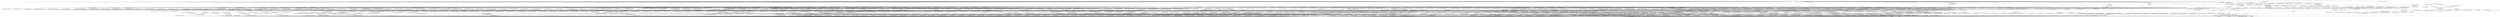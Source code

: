 digraph {
	compound = "true"
	newrank = "true"
	subgraph "root" {
		"[root] aws_appautoscaling_policy.scale_down (expand)" [label = "aws_appautoscaling_policy.scale_down", shape = "box"]
		"[root] aws_appautoscaling_policy.scale_up (expand)" [label = "aws_appautoscaling_policy.scale_up", shape = "box"]
		"[root] aws_appautoscaling_target.this (expand)" [label = "aws_appautoscaling_target.this", shape = "box"]
		"[root] aws_cloudfront_distribution.this (expand)" [label = "aws_cloudfront_distribution.this", shape = "box"]
		"[root] aws_cloudwatch_log_group.wordpress (expand)" [label = "aws_cloudwatch_log_group.wordpress", shape = "box"]
		"[root] aws_cloudwatch_metric_alarm.cpu_utilization_high (expand)" [label = "aws_cloudwatch_metric_alarm.cpu_utilization_high", shape = "box"]
		"[root] aws_cloudwatch_metric_alarm.cpu_utilization_low (expand)" [label = "aws_cloudwatch_metric_alarm.cpu_utilization_low", shape = "box"]
		"[root] aws_db_subnet_group.this (expand)" [label = "aws_db_subnet_group.this", shape = "box"]
		"[root] aws_ecs_cluster.this (expand)" [label = "aws_ecs_cluster.this", shape = "box"]
		"[root] aws_ecs_service.this (expand)" [label = "aws_ecs_service.this", shape = "box"]
		"[root] aws_ecs_task_definition.this (expand)" [label = "aws_ecs_task_definition.this", shape = "box"]
		"[root] aws_efs_file_system.this (expand)" [label = "aws_efs_file_system.this", shape = "box"]
		"[root] aws_efs_mount_target.this (expand)" [label = "aws_efs_mount_target.this", shape = "box"]
		"[root] aws_iam_policy.task_execution_policy (expand)" [label = "aws_iam_policy.task_execution_policy", shape = "box"]
		"[root] aws_iam_policy.task_policy (expand)" [label = "aws_iam_policy.task_policy", shape = "box"]
		"[root] aws_iam_role.task_execution_role (expand)" [label = "aws_iam_role.task_execution_role", shape = "box"]
		"[root] aws_iam_role.task_role (expand)" [label = "aws_iam_role.task_role", shape = "box"]
		"[root] aws_iam_role_policy_attachment.task_execution_policy_attach (expand)" [label = "aws_iam_role_policy_attachment.task_execution_policy_attach", shape = "box"]
		"[root] aws_iam_role_policy_attachment.task_policy_attach (expand)" [label = "aws_iam_role_policy_attachment.task_policy_attach", shape = "box"]
		"[root] aws_lb_listener_rule.wordpress (expand)" [label = "aws_lb_listener_rule.wordpress", shape = "box"]
		"[root] aws_lb_target_group.this (expand)" [label = "aws_lb_target_group.this", shape = "box"]
		"[root] aws_rds_cluster.this (expand)" [label = "aws_rds_cluster.this", shape = "box"]
		"[root] aws_route53_record.ipv4 (expand)" [label = "aws_route53_record.ipv4", shape = "box"]
		"[root] aws_route53_record.ipv6 (expand)" [label = "aws_route53_record.ipv6", shape = "box"]
		"[root] aws_route53_record.wordpress (expand)" [label = "aws_route53_record.wordpress", shape = "box"]
		"[root] aws_security_group.alb (expand)" [label = "aws_security_group.alb", shape = "box"]
		"[root] aws_security_group.db (expand)" [label = "aws_security_group.db", shape = "box"]
		"[root] aws_security_group.efs (expand)" [label = "aws_security_group.efs", shape = "box"]
		"[root] aws_security_group.wordpress (expand)" [label = "aws_security_group.wordpress", shape = "box"]
		"[root] aws_ssm_parameter.db_master_password (expand)" [label = "aws_ssm_parameter.db_master_password", shape = "box"]
		"[root] aws_ssm_parameter.db_master_user (expand)" [label = "aws_ssm_parameter.db_master_user", shape = "box"]
		"[root] data.aws_availability_zones.this (expand)" [label = "data.aws_availability_zones.this", shape = "box"]
		"[root] data.aws_caller_identity.current (expand)" [label = "data.aws_caller_identity.current", shape = "box"]
		"[root] data.aws_region.current (expand)" [label = "data.aws_region.current", shape = "box"]
		"[root] data.aws_route53_zone.this (expand)" [label = "data.aws_route53_zone.this", shape = "box"]
		"[root] module.acm.aws_acm_certificate.this (expand)" [label = "module.acm.aws_acm_certificate.this", shape = "box"]
		"[root] module.acm.aws_acm_certificate_validation.this (expand)" [label = "module.acm.aws_acm_certificate_validation.this", shape = "box"]
		"[root] module.acm.aws_route53_record.validation (expand)" [label = "module.acm.aws_route53_record.validation", shape = "box"]
		"[root] module.acm_alb.aws_acm_certificate.this (expand)" [label = "module.acm_alb.aws_acm_certificate.this", shape = "box"]
		"[root] module.acm_alb.aws_acm_certificate_validation.this (expand)" [label = "module.acm_alb.aws_acm_certificate_validation.this", shape = "box"]
		"[root] module.acm_alb.aws_route53_record.validation (expand)" [label = "module.acm_alb.aws_route53_record.validation", shape = "box"]
		"[root] module.alb.aws_lb.this (expand)" [label = "module.alb.aws_lb.this", shape = "box"]
		"[root] module.alb.aws_lb_listener.frontend_http_tcp (expand)" [label = "module.alb.aws_lb_listener.frontend_http_tcp", shape = "box"]
		"[root] module.alb.aws_lb_listener.frontend_https (expand)" [label = "module.alb.aws_lb_listener.frontend_https", shape = "box"]
		"[root] module.alb.aws_lb_listener_certificate.https_listener (expand)" [label = "module.alb.aws_lb_listener_certificate.https_listener", shape = "box"]
		"[root] module.alb.aws_lb_listener_rule.https_listener_rule (expand)" [label = "module.alb.aws_lb_listener_rule.https_listener_rule", shape = "box"]
		"[root] module.alb.aws_lb_target_group.main (expand)" [label = "module.alb.aws_lb_target_group.main", shape = "box"]
		"[root] module.alb.aws_lb_target_group_attachment.this (expand)" [label = "module.alb.aws_lb_target_group_attachment.this", shape = "box"]
		"[root] module.vpc.aws_cloudwatch_log_group.flow_log (expand)" [label = "module.vpc.aws_cloudwatch_log_group.flow_log", shape = "box"]
		"[root] module.vpc.aws_customer_gateway.this (expand)" [label = "module.vpc.aws_customer_gateway.this", shape = "box"]
		"[root] module.vpc.aws_db_subnet_group.database (expand)" [label = "module.vpc.aws_db_subnet_group.database", shape = "box"]
		"[root] module.vpc.aws_default_network_acl.this (expand)" [label = "module.vpc.aws_default_network_acl.this", shape = "box"]
		"[root] module.vpc.aws_default_route_table.default (expand)" [label = "module.vpc.aws_default_route_table.default", shape = "box"]
		"[root] module.vpc.aws_default_security_group.this (expand)" [label = "module.vpc.aws_default_security_group.this", shape = "box"]
		"[root] module.vpc.aws_default_vpc.this (expand)" [label = "module.vpc.aws_default_vpc.this", shape = "box"]
		"[root] module.vpc.aws_egress_only_internet_gateway.this (expand)" [label = "module.vpc.aws_egress_only_internet_gateway.this", shape = "box"]
		"[root] module.vpc.aws_eip.nat (expand)" [label = "module.vpc.aws_eip.nat", shape = "box"]
		"[root] module.vpc.aws_elasticache_subnet_group.elasticache (expand)" [label = "module.vpc.aws_elasticache_subnet_group.elasticache", shape = "box"]
		"[root] module.vpc.aws_flow_log.this (expand)" [label = "module.vpc.aws_flow_log.this", shape = "box"]
		"[root] module.vpc.aws_iam_policy.vpc_flow_log_cloudwatch (expand)" [label = "module.vpc.aws_iam_policy.vpc_flow_log_cloudwatch", shape = "box"]
		"[root] module.vpc.aws_iam_role.vpc_flow_log_cloudwatch (expand)" [label = "module.vpc.aws_iam_role.vpc_flow_log_cloudwatch", shape = "box"]
		"[root] module.vpc.aws_iam_role_policy_attachment.vpc_flow_log_cloudwatch (expand)" [label = "module.vpc.aws_iam_role_policy_attachment.vpc_flow_log_cloudwatch", shape = "box"]
		"[root] module.vpc.aws_internet_gateway.this (expand)" [label = "module.vpc.aws_internet_gateway.this", shape = "box"]
		"[root] module.vpc.aws_nat_gateway.this (expand)" [label = "module.vpc.aws_nat_gateway.this", shape = "box"]
		"[root] module.vpc.aws_network_acl.database (expand)" [label = "module.vpc.aws_network_acl.database", shape = "box"]
		"[root] module.vpc.aws_network_acl.elasticache (expand)" [label = "module.vpc.aws_network_acl.elasticache", shape = "box"]
		"[root] module.vpc.aws_network_acl.intra (expand)" [label = "module.vpc.aws_network_acl.intra", shape = "box"]
		"[root] module.vpc.aws_network_acl.outpost (expand)" [label = "module.vpc.aws_network_acl.outpost", shape = "box"]
		"[root] module.vpc.aws_network_acl.private (expand)" [label = "module.vpc.aws_network_acl.private", shape = "box"]
		"[root] module.vpc.aws_network_acl.public (expand)" [label = "module.vpc.aws_network_acl.public", shape = "box"]
		"[root] module.vpc.aws_network_acl.redshift (expand)" [label = "module.vpc.aws_network_acl.redshift", shape = "box"]
		"[root] module.vpc.aws_network_acl_rule.database_inbound (expand)" [label = "module.vpc.aws_network_acl_rule.database_inbound", shape = "box"]
		"[root] module.vpc.aws_network_acl_rule.database_outbound (expand)" [label = "module.vpc.aws_network_acl_rule.database_outbound", shape = "box"]
		"[root] module.vpc.aws_network_acl_rule.elasticache_inbound (expand)" [label = "module.vpc.aws_network_acl_rule.elasticache_inbound", shape = "box"]
		"[root] module.vpc.aws_network_acl_rule.elasticache_outbound (expand)" [label = "module.vpc.aws_network_acl_rule.elasticache_outbound", shape = "box"]
		"[root] module.vpc.aws_network_acl_rule.intra_inbound (expand)" [label = "module.vpc.aws_network_acl_rule.intra_inbound", shape = "box"]
		"[root] module.vpc.aws_network_acl_rule.intra_outbound (expand)" [label = "module.vpc.aws_network_acl_rule.intra_outbound", shape = "box"]
		"[root] module.vpc.aws_network_acl_rule.outpost_inbound (expand)" [label = "module.vpc.aws_network_acl_rule.outpost_inbound", shape = "box"]
		"[root] module.vpc.aws_network_acl_rule.outpost_outbound (expand)" [label = "module.vpc.aws_network_acl_rule.outpost_outbound", shape = "box"]
		"[root] module.vpc.aws_network_acl_rule.private_inbound (expand)" [label = "module.vpc.aws_network_acl_rule.private_inbound", shape = "box"]
		"[root] module.vpc.aws_network_acl_rule.private_outbound (expand)" [label = "module.vpc.aws_network_acl_rule.private_outbound", shape = "box"]
		"[root] module.vpc.aws_network_acl_rule.public_inbound (expand)" [label = "module.vpc.aws_network_acl_rule.public_inbound", shape = "box"]
		"[root] module.vpc.aws_network_acl_rule.public_outbound (expand)" [label = "module.vpc.aws_network_acl_rule.public_outbound", shape = "box"]
		"[root] module.vpc.aws_network_acl_rule.redshift_inbound (expand)" [label = "module.vpc.aws_network_acl_rule.redshift_inbound", shape = "box"]
		"[root] module.vpc.aws_network_acl_rule.redshift_outbound (expand)" [label = "module.vpc.aws_network_acl_rule.redshift_outbound", shape = "box"]
		"[root] module.vpc.aws_redshift_subnet_group.redshift (expand)" [label = "module.vpc.aws_redshift_subnet_group.redshift", shape = "box"]
		"[root] module.vpc.aws_route.database_internet_gateway (expand)" [label = "module.vpc.aws_route.database_internet_gateway", shape = "box"]
		"[root] module.vpc.aws_route.database_ipv6_egress (expand)" [label = "module.vpc.aws_route.database_ipv6_egress", shape = "box"]
		"[root] module.vpc.aws_route.database_nat_gateway (expand)" [label = "module.vpc.aws_route.database_nat_gateway", shape = "box"]
		"[root] module.vpc.aws_route.private_ipv6_egress (expand)" [label = "module.vpc.aws_route.private_ipv6_egress", shape = "box"]
		"[root] module.vpc.aws_route.private_nat_gateway (expand)" [label = "module.vpc.aws_route.private_nat_gateway", shape = "box"]
		"[root] module.vpc.aws_route.public_internet_gateway (expand)" [label = "module.vpc.aws_route.public_internet_gateway", shape = "box"]
		"[root] module.vpc.aws_route.public_internet_gateway_ipv6 (expand)" [label = "module.vpc.aws_route.public_internet_gateway_ipv6", shape = "box"]
		"[root] module.vpc.aws_route_table.database (expand)" [label = "module.vpc.aws_route_table.database", shape = "box"]
		"[root] module.vpc.aws_route_table.elasticache (expand)" [label = "module.vpc.aws_route_table.elasticache", shape = "box"]
		"[root] module.vpc.aws_route_table.intra (expand)" [label = "module.vpc.aws_route_table.intra", shape = "box"]
		"[root] module.vpc.aws_route_table.private (expand)" [label = "module.vpc.aws_route_table.private", shape = "box"]
		"[root] module.vpc.aws_route_table.public (expand)" [label = "module.vpc.aws_route_table.public", shape = "box"]
		"[root] module.vpc.aws_route_table.redshift (expand)" [label = "module.vpc.aws_route_table.redshift", shape = "box"]
		"[root] module.vpc.aws_route_table_association.database (expand)" [label = "module.vpc.aws_route_table_association.database", shape = "box"]
		"[root] module.vpc.aws_route_table_association.elasticache (expand)" [label = "module.vpc.aws_route_table_association.elasticache", shape = "box"]
		"[root] module.vpc.aws_route_table_association.intra (expand)" [label = "module.vpc.aws_route_table_association.intra", shape = "box"]
		"[root] module.vpc.aws_route_table_association.outpost (expand)" [label = "module.vpc.aws_route_table_association.outpost", shape = "box"]
		"[root] module.vpc.aws_route_table_association.private (expand)" [label = "module.vpc.aws_route_table_association.private", shape = "box"]
		"[root] module.vpc.aws_route_table_association.public (expand)" [label = "module.vpc.aws_route_table_association.public", shape = "box"]
		"[root] module.vpc.aws_route_table_association.redshift (expand)" [label = "module.vpc.aws_route_table_association.redshift", shape = "box"]
		"[root] module.vpc.aws_route_table_association.redshift_public (expand)" [label = "module.vpc.aws_route_table_association.redshift_public", shape = "box"]
		"[root] module.vpc.aws_subnet.database (expand)" [label = "module.vpc.aws_subnet.database", shape = "box"]
		"[root] module.vpc.aws_subnet.elasticache (expand)" [label = "module.vpc.aws_subnet.elasticache", shape = "box"]
		"[root] module.vpc.aws_subnet.intra (expand)" [label = "module.vpc.aws_subnet.intra", shape = "box"]
		"[root] module.vpc.aws_subnet.outpost (expand)" [label = "module.vpc.aws_subnet.outpost", shape = "box"]
		"[root] module.vpc.aws_subnet.private (expand)" [label = "module.vpc.aws_subnet.private", shape = "box"]
		"[root] module.vpc.aws_subnet.public (expand)" [label = "module.vpc.aws_subnet.public", shape = "box"]
		"[root] module.vpc.aws_subnet.redshift (expand)" [label = "module.vpc.aws_subnet.redshift", shape = "box"]
		"[root] module.vpc.aws_vpc.this (expand)" [label = "module.vpc.aws_vpc.this", shape = "box"]
		"[root] module.vpc.aws_vpc_dhcp_options.this (expand)" [label = "module.vpc.aws_vpc_dhcp_options.this", shape = "box"]
		"[root] module.vpc.aws_vpc_dhcp_options_association.this (expand)" [label = "module.vpc.aws_vpc_dhcp_options_association.this", shape = "box"]
		"[root] module.vpc.aws_vpc_endpoint.access_analyzer (expand)" [label = "module.vpc.aws_vpc_endpoint.access_analyzer", shape = "box"]
		"[root] module.vpc.aws_vpc_endpoint.acm_pca (expand)" [label = "module.vpc.aws_vpc_endpoint.acm_pca", shape = "box"]
		"[root] module.vpc.aws_vpc_endpoint.apigw (expand)" [label = "module.vpc.aws_vpc_endpoint.apigw", shape = "box"]
		"[root] module.vpc.aws_vpc_endpoint.appmesh_envoy_management (expand)" [label = "module.vpc.aws_vpc_endpoint.appmesh_envoy_management", shape = "box"]
		"[root] module.vpc.aws_vpc_endpoint.appstream_api (expand)" [label = "module.vpc.aws_vpc_endpoint.appstream_api", shape = "box"]
		"[root] module.vpc.aws_vpc_endpoint.appstream_streaming (expand)" [label = "module.vpc.aws_vpc_endpoint.appstream_streaming", shape = "box"]
		"[root] module.vpc.aws_vpc_endpoint.athena (expand)" [label = "module.vpc.aws_vpc_endpoint.athena", shape = "box"]
		"[root] module.vpc.aws_vpc_endpoint.auto_scaling_plans (expand)" [label = "module.vpc.aws_vpc_endpoint.auto_scaling_plans", shape = "box"]
		"[root] module.vpc.aws_vpc_endpoint.cloud_directory (expand)" [label = "module.vpc.aws_vpc_endpoint.cloud_directory", shape = "box"]
		"[root] module.vpc.aws_vpc_endpoint.cloudformation (expand)" [label = "module.vpc.aws_vpc_endpoint.cloudformation", shape = "box"]
		"[root] module.vpc.aws_vpc_endpoint.cloudtrail (expand)" [label = "module.vpc.aws_vpc_endpoint.cloudtrail", shape = "box"]
		"[root] module.vpc.aws_vpc_endpoint.codeartifact_api (expand)" [label = "module.vpc.aws_vpc_endpoint.codeartifact_api", shape = "box"]
		"[root] module.vpc.aws_vpc_endpoint.codeartifact_repositories (expand)" [label = "module.vpc.aws_vpc_endpoint.codeartifact_repositories", shape = "box"]
		"[root] module.vpc.aws_vpc_endpoint.codebuild (expand)" [label = "module.vpc.aws_vpc_endpoint.codebuild", shape = "box"]
		"[root] module.vpc.aws_vpc_endpoint.codecommit (expand)" [label = "module.vpc.aws_vpc_endpoint.codecommit", shape = "box"]
		"[root] module.vpc.aws_vpc_endpoint.codedeploy (expand)" [label = "module.vpc.aws_vpc_endpoint.codedeploy", shape = "box"]
		"[root] module.vpc.aws_vpc_endpoint.codedeploy_commands_secure (expand)" [label = "module.vpc.aws_vpc_endpoint.codedeploy_commands_secure", shape = "box"]
		"[root] module.vpc.aws_vpc_endpoint.codepipeline (expand)" [label = "module.vpc.aws_vpc_endpoint.codepipeline", shape = "box"]
		"[root] module.vpc.aws_vpc_endpoint.config (expand)" [label = "module.vpc.aws_vpc_endpoint.config", shape = "box"]
		"[root] module.vpc.aws_vpc_endpoint.datasync (expand)" [label = "module.vpc.aws_vpc_endpoint.datasync", shape = "box"]
		"[root] module.vpc.aws_vpc_endpoint.dms (expand)" [label = "module.vpc.aws_vpc_endpoint.dms", shape = "box"]
		"[root] module.vpc.aws_vpc_endpoint.dynamodb (expand)" [label = "module.vpc.aws_vpc_endpoint.dynamodb", shape = "box"]
		"[root] module.vpc.aws_vpc_endpoint.ebs (expand)" [label = "module.vpc.aws_vpc_endpoint.ebs", shape = "box"]
		"[root] module.vpc.aws_vpc_endpoint.ec2 (expand)" [label = "module.vpc.aws_vpc_endpoint.ec2", shape = "box"]
		"[root] module.vpc.aws_vpc_endpoint.ec2_autoscaling (expand)" [label = "module.vpc.aws_vpc_endpoint.ec2_autoscaling", shape = "box"]
		"[root] module.vpc.aws_vpc_endpoint.ec2messages (expand)" [label = "module.vpc.aws_vpc_endpoint.ec2messages", shape = "box"]
		"[root] module.vpc.aws_vpc_endpoint.ecr_api (expand)" [label = "module.vpc.aws_vpc_endpoint.ecr_api", shape = "box"]
		"[root] module.vpc.aws_vpc_endpoint.ecr_dkr (expand)" [label = "module.vpc.aws_vpc_endpoint.ecr_dkr", shape = "box"]
		"[root] module.vpc.aws_vpc_endpoint.ecs (expand)" [label = "module.vpc.aws_vpc_endpoint.ecs", shape = "box"]
		"[root] module.vpc.aws_vpc_endpoint.ecs_agent (expand)" [label = "module.vpc.aws_vpc_endpoint.ecs_agent", shape = "box"]
		"[root] module.vpc.aws_vpc_endpoint.ecs_telemetry (expand)" [label = "module.vpc.aws_vpc_endpoint.ecs_telemetry", shape = "box"]
		"[root] module.vpc.aws_vpc_endpoint.efs (expand)" [label = "module.vpc.aws_vpc_endpoint.efs", shape = "box"]
		"[root] module.vpc.aws_vpc_endpoint.elastic_inference_runtime (expand)" [label = "module.vpc.aws_vpc_endpoint.elastic_inference_runtime", shape = "box"]
		"[root] module.vpc.aws_vpc_endpoint.elasticbeanstalk (expand)" [label = "module.vpc.aws_vpc_endpoint.elasticbeanstalk", shape = "box"]
		"[root] module.vpc.aws_vpc_endpoint.elasticbeanstalk_health (expand)" [label = "module.vpc.aws_vpc_endpoint.elasticbeanstalk_health", shape = "box"]
		"[root] module.vpc.aws_vpc_endpoint.elasticloadbalancing (expand)" [label = "module.vpc.aws_vpc_endpoint.elasticloadbalancing", shape = "box"]
		"[root] module.vpc.aws_vpc_endpoint.emr (expand)" [label = "module.vpc.aws_vpc_endpoint.emr", shape = "box"]
		"[root] module.vpc.aws_vpc_endpoint.events (expand)" [label = "module.vpc.aws_vpc_endpoint.events", shape = "box"]
		"[root] module.vpc.aws_vpc_endpoint.git_codecommit (expand)" [label = "module.vpc.aws_vpc_endpoint.git_codecommit", shape = "box"]
		"[root] module.vpc.aws_vpc_endpoint.glue (expand)" [label = "module.vpc.aws_vpc_endpoint.glue", shape = "box"]
		"[root] module.vpc.aws_vpc_endpoint.kinesis_firehose (expand)" [label = "module.vpc.aws_vpc_endpoint.kinesis_firehose", shape = "box"]
		"[root] module.vpc.aws_vpc_endpoint.kinesis_streams (expand)" [label = "module.vpc.aws_vpc_endpoint.kinesis_streams", shape = "box"]
		"[root] module.vpc.aws_vpc_endpoint.kms (expand)" [label = "module.vpc.aws_vpc_endpoint.kms", shape = "box"]
		"[root] module.vpc.aws_vpc_endpoint.lambda (expand)" [label = "module.vpc.aws_vpc_endpoint.lambda", shape = "box"]
		"[root] module.vpc.aws_vpc_endpoint.logs (expand)" [label = "module.vpc.aws_vpc_endpoint.logs", shape = "box"]
		"[root] module.vpc.aws_vpc_endpoint.monitoring (expand)" [label = "module.vpc.aws_vpc_endpoint.monitoring", shape = "box"]
		"[root] module.vpc.aws_vpc_endpoint.qldb_session (expand)" [label = "module.vpc.aws_vpc_endpoint.qldb_session", shape = "box"]
		"[root] module.vpc.aws_vpc_endpoint.rds (expand)" [label = "module.vpc.aws_vpc_endpoint.rds", shape = "box"]
		"[root] module.vpc.aws_vpc_endpoint.rekognition (expand)" [label = "module.vpc.aws_vpc_endpoint.rekognition", shape = "box"]
		"[root] module.vpc.aws_vpc_endpoint.s3 (expand)" [label = "module.vpc.aws_vpc_endpoint.s3", shape = "box"]
		"[root] module.vpc.aws_vpc_endpoint.sagemaker_api (expand)" [label = "module.vpc.aws_vpc_endpoint.sagemaker_api", shape = "box"]
		"[root] module.vpc.aws_vpc_endpoint.sagemaker_notebook (expand)" [label = "module.vpc.aws_vpc_endpoint.sagemaker_notebook", shape = "box"]
		"[root] module.vpc.aws_vpc_endpoint.sagemaker_runtime (expand)" [label = "module.vpc.aws_vpc_endpoint.sagemaker_runtime", shape = "box"]
		"[root] module.vpc.aws_vpc_endpoint.secretsmanager (expand)" [label = "module.vpc.aws_vpc_endpoint.secretsmanager", shape = "box"]
		"[root] module.vpc.aws_vpc_endpoint.servicecatalog (expand)" [label = "module.vpc.aws_vpc_endpoint.servicecatalog", shape = "box"]
		"[root] module.vpc.aws_vpc_endpoint.ses (expand)" [label = "module.vpc.aws_vpc_endpoint.ses", shape = "box"]
		"[root] module.vpc.aws_vpc_endpoint.sms (expand)" [label = "module.vpc.aws_vpc_endpoint.sms", shape = "box"]
		"[root] module.vpc.aws_vpc_endpoint.sns (expand)" [label = "module.vpc.aws_vpc_endpoint.sns", shape = "box"]
		"[root] module.vpc.aws_vpc_endpoint.sqs (expand)" [label = "module.vpc.aws_vpc_endpoint.sqs", shape = "box"]
		"[root] module.vpc.aws_vpc_endpoint.ssm (expand)" [label = "module.vpc.aws_vpc_endpoint.ssm", shape = "box"]
		"[root] module.vpc.aws_vpc_endpoint.ssmmessages (expand)" [label = "module.vpc.aws_vpc_endpoint.ssmmessages", shape = "box"]
		"[root] module.vpc.aws_vpc_endpoint.states (expand)" [label = "module.vpc.aws_vpc_endpoint.states", shape = "box"]
		"[root] module.vpc.aws_vpc_endpoint.storagegateway (expand)" [label = "module.vpc.aws_vpc_endpoint.storagegateway", shape = "box"]
		"[root] module.vpc.aws_vpc_endpoint.sts (expand)" [label = "module.vpc.aws_vpc_endpoint.sts", shape = "box"]
		"[root] module.vpc.aws_vpc_endpoint.textract (expand)" [label = "module.vpc.aws_vpc_endpoint.textract", shape = "box"]
		"[root] module.vpc.aws_vpc_endpoint.transfer (expand)" [label = "module.vpc.aws_vpc_endpoint.transfer", shape = "box"]
		"[root] module.vpc.aws_vpc_endpoint.transferserver (expand)" [label = "module.vpc.aws_vpc_endpoint.transferserver", shape = "box"]
		"[root] module.vpc.aws_vpc_endpoint.workspaces (expand)" [label = "module.vpc.aws_vpc_endpoint.workspaces", shape = "box"]
		"[root] module.vpc.aws_vpc_endpoint_route_table_association.intra_dynamodb (expand)" [label = "module.vpc.aws_vpc_endpoint_route_table_association.intra_dynamodb", shape = "box"]
		"[root] module.vpc.aws_vpc_endpoint_route_table_association.intra_s3 (expand)" [label = "module.vpc.aws_vpc_endpoint_route_table_association.intra_s3", shape = "box"]
		"[root] module.vpc.aws_vpc_endpoint_route_table_association.private_dynamodb (expand)" [label = "module.vpc.aws_vpc_endpoint_route_table_association.private_dynamodb", shape = "box"]
		"[root] module.vpc.aws_vpc_endpoint_route_table_association.private_s3 (expand)" [label = "module.vpc.aws_vpc_endpoint_route_table_association.private_s3", shape = "box"]
		"[root] module.vpc.aws_vpc_endpoint_route_table_association.public_dynamodb (expand)" [label = "module.vpc.aws_vpc_endpoint_route_table_association.public_dynamodb", shape = "box"]
		"[root] module.vpc.aws_vpc_endpoint_route_table_association.public_s3 (expand)" [label = "module.vpc.aws_vpc_endpoint_route_table_association.public_s3", shape = "box"]
		"[root] module.vpc.aws_vpc_ipv4_cidr_block_association.this (expand)" [label = "module.vpc.aws_vpc_ipv4_cidr_block_association.this", shape = "box"]
		"[root] module.vpc.aws_vpn_gateway.this (expand)" [label = "module.vpc.aws_vpn_gateway.this", shape = "box"]
		"[root] module.vpc.aws_vpn_gateway_attachment.this (expand)" [label = "module.vpc.aws_vpn_gateway_attachment.this", shape = "box"]
		"[root] module.vpc.aws_vpn_gateway_route_propagation.intra (expand)" [label = "module.vpc.aws_vpn_gateway_route_propagation.intra", shape = "box"]
		"[root] module.vpc.aws_vpn_gateway_route_propagation.private (expand)" [label = "module.vpc.aws_vpn_gateway_route_propagation.private", shape = "box"]
		"[root] module.vpc.aws_vpn_gateway_route_propagation.public (expand)" [label = "module.vpc.aws_vpn_gateway_route_propagation.public", shape = "box"]
		"[root] module.vpc.data.aws_iam_policy_document.flow_log_cloudwatch_assume_role (expand)" [label = "module.vpc.data.aws_iam_policy_document.flow_log_cloudwatch_assume_role", shape = "box"]
		"[root] module.vpc.data.aws_iam_policy_document.vpc_flow_log_cloudwatch (expand)" [label = "module.vpc.data.aws_iam_policy_document.vpc_flow_log_cloudwatch", shape = "box"]
		"[root] module.vpc.data.aws_vpc_endpoint_service.access_analyzer (expand)" [label = "module.vpc.data.aws_vpc_endpoint_service.access_analyzer", shape = "box"]
		"[root] module.vpc.data.aws_vpc_endpoint_service.acm_pca (expand)" [label = "module.vpc.data.aws_vpc_endpoint_service.acm_pca", shape = "box"]
		"[root] module.vpc.data.aws_vpc_endpoint_service.apigw (expand)" [label = "module.vpc.data.aws_vpc_endpoint_service.apigw", shape = "box"]
		"[root] module.vpc.data.aws_vpc_endpoint_service.appmesh_envoy_management (expand)" [label = "module.vpc.data.aws_vpc_endpoint_service.appmesh_envoy_management", shape = "box"]
		"[root] module.vpc.data.aws_vpc_endpoint_service.appstream_api (expand)" [label = "module.vpc.data.aws_vpc_endpoint_service.appstream_api", shape = "box"]
		"[root] module.vpc.data.aws_vpc_endpoint_service.appstream_streaming (expand)" [label = "module.vpc.data.aws_vpc_endpoint_service.appstream_streaming", shape = "box"]
		"[root] module.vpc.data.aws_vpc_endpoint_service.athena (expand)" [label = "module.vpc.data.aws_vpc_endpoint_service.athena", shape = "box"]
		"[root] module.vpc.data.aws_vpc_endpoint_service.auto_scaling_plans (expand)" [label = "module.vpc.data.aws_vpc_endpoint_service.auto_scaling_plans", shape = "box"]
		"[root] module.vpc.data.aws_vpc_endpoint_service.cloud_directory (expand)" [label = "module.vpc.data.aws_vpc_endpoint_service.cloud_directory", shape = "box"]
		"[root] module.vpc.data.aws_vpc_endpoint_service.cloudformation (expand)" [label = "module.vpc.data.aws_vpc_endpoint_service.cloudformation", shape = "box"]
		"[root] module.vpc.data.aws_vpc_endpoint_service.cloudtrail (expand)" [label = "module.vpc.data.aws_vpc_endpoint_service.cloudtrail", shape = "box"]
		"[root] module.vpc.data.aws_vpc_endpoint_service.codeartifact_api (expand)" [label = "module.vpc.data.aws_vpc_endpoint_service.codeartifact_api", shape = "box"]
		"[root] module.vpc.data.aws_vpc_endpoint_service.codeartifact_repositories (expand)" [label = "module.vpc.data.aws_vpc_endpoint_service.codeartifact_repositories", shape = "box"]
		"[root] module.vpc.data.aws_vpc_endpoint_service.codebuild (expand)" [label = "module.vpc.data.aws_vpc_endpoint_service.codebuild", shape = "box"]
		"[root] module.vpc.data.aws_vpc_endpoint_service.codecommit (expand)" [label = "module.vpc.data.aws_vpc_endpoint_service.codecommit", shape = "box"]
		"[root] module.vpc.data.aws_vpc_endpoint_service.codedeploy (expand)" [label = "module.vpc.data.aws_vpc_endpoint_service.codedeploy", shape = "box"]
		"[root] module.vpc.data.aws_vpc_endpoint_service.codedeploy_commands_secure (expand)" [label = "module.vpc.data.aws_vpc_endpoint_service.codedeploy_commands_secure", shape = "box"]
		"[root] module.vpc.data.aws_vpc_endpoint_service.codepipeline (expand)" [label = "module.vpc.data.aws_vpc_endpoint_service.codepipeline", shape = "box"]
		"[root] module.vpc.data.aws_vpc_endpoint_service.config (expand)" [label = "module.vpc.data.aws_vpc_endpoint_service.config", shape = "box"]
		"[root] module.vpc.data.aws_vpc_endpoint_service.datasync (expand)" [label = "module.vpc.data.aws_vpc_endpoint_service.datasync", shape = "box"]
		"[root] module.vpc.data.aws_vpc_endpoint_service.dms (expand)" [label = "module.vpc.data.aws_vpc_endpoint_service.dms", shape = "box"]
		"[root] module.vpc.data.aws_vpc_endpoint_service.dynamodb (expand)" [label = "module.vpc.data.aws_vpc_endpoint_service.dynamodb", shape = "box"]
		"[root] module.vpc.data.aws_vpc_endpoint_service.ebs (expand)" [label = "module.vpc.data.aws_vpc_endpoint_service.ebs", shape = "box"]
		"[root] module.vpc.data.aws_vpc_endpoint_service.ec2 (expand)" [label = "module.vpc.data.aws_vpc_endpoint_service.ec2", shape = "box"]
		"[root] module.vpc.data.aws_vpc_endpoint_service.ec2_autoscaling (expand)" [label = "module.vpc.data.aws_vpc_endpoint_service.ec2_autoscaling", shape = "box"]
		"[root] module.vpc.data.aws_vpc_endpoint_service.ec2messages (expand)" [label = "module.vpc.data.aws_vpc_endpoint_service.ec2messages", shape = "box"]
		"[root] module.vpc.data.aws_vpc_endpoint_service.ecr_api (expand)" [label = "module.vpc.data.aws_vpc_endpoint_service.ecr_api", shape = "box"]
		"[root] module.vpc.data.aws_vpc_endpoint_service.ecr_dkr (expand)" [label = "module.vpc.data.aws_vpc_endpoint_service.ecr_dkr", shape = "box"]
		"[root] module.vpc.data.aws_vpc_endpoint_service.ecs (expand)" [label = "module.vpc.data.aws_vpc_endpoint_service.ecs", shape = "box"]
		"[root] module.vpc.data.aws_vpc_endpoint_service.ecs_agent (expand)" [label = "module.vpc.data.aws_vpc_endpoint_service.ecs_agent", shape = "box"]
		"[root] module.vpc.data.aws_vpc_endpoint_service.ecs_telemetry (expand)" [label = "module.vpc.data.aws_vpc_endpoint_service.ecs_telemetry", shape = "box"]
		"[root] module.vpc.data.aws_vpc_endpoint_service.efs (expand)" [label = "module.vpc.data.aws_vpc_endpoint_service.efs", shape = "box"]
		"[root] module.vpc.data.aws_vpc_endpoint_service.elastic_inference_runtime (expand)" [label = "module.vpc.data.aws_vpc_endpoint_service.elastic_inference_runtime", shape = "box"]
		"[root] module.vpc.data.aws_vpc_endpoint_service.elasticbeanstalk (expand)" [label = "module.vpc.data.aws_vpc_endpoint_service.elasticbeanstalk", shape = "box"]
		"[root] module.vpc.data.aws_vpc_endpoint_service.elasticbeanstalk_health (expand)" [label = "module.vpc.data.aws_vpc_endpoint_service.elasticbeanstalk_health", shape = "box"]
		"[root] module.vpc.data.aws_vpc_endpoint_service.elasticloadbalancing (expand)" [label = "module.vpc.data.aws_vpc_endpoint_service.elasticloadbalancing", shape = "box"]
		"[root] module.vpc.data.aws_vpc_endpoint_service.emr (expand)" [label = "module.vpc.data.aws_vpc_endpoint_service.emr", shape = "box"]
		"[root] module.vpc.data.aws_vpc_endpoint_service.events (expand)" [label = "module.vpc.data.aws_vpc_endpoint_service.events", shape = "box"]
		"[root] module.vpc.data.aws_vpc_endpoint_service.git_codecommit (expand)" [label = "module.vpc.data.aws_vpc_endpoint_service.git_codecommit", shape = "box"]
		"[root] module.vpc.data.aws_vpc_endpoint_service.glue (expand)" [label = "module.vpc.data.aws_vpc_endpoint_service.glue", shape = "box"]
		"[root] module.vpc.data.aws_vpc_endpoint_service.kinesis_firehose (expand)" [label = "module.vpc.data.aws_vpc_endpoint_service.kinesis_firehose", shape = "box"]
		"[root] module.vpc.data.aws_vpc_endpoint_service.kinesis_streams (expand)" [label = "module.vpc.data.aws_vpc_endpoint_service.kinesis_streams", shape = "box"]
		"[root] module.vpc.data.aws_vpc_endpoint_service.kms (expand)" [label = "module.vpc.data.aws_vpc_endpoint_service.kms", shape = "box"]
		"[root] module.vpc.data.aws_vpc_endpoint_service.lambda (expand)" [label = "module.vpc.data.aws_vpc_endpoint_service.lambda", shape = "box"]
		"[root] module.vpc.data.aws_vpc_endpoint_service.logs (expand)" [label = "module.vpc.data.aws_vpc_endpoint_service.logs", shape = "box"]
		"[root] module.vpc.data.aws_vpc_endpoint_service.monitoring (expand)" [label = "module.vpc.data.aws_vpc_endpoint_service.monitoring", shape = "box"]
		"[root] module.vpc.data.aws_vpc_endpoint_service.qldb_session (expand)" [label = "module.vpc.data.aws_vpc_endpoint_service.qldb_session", shape = "box"]
		"[root] module.vpc.data.aws_vpc_endpoint_service.rds (expand)" [label = "module.vpc.data.aws_vpc_endpoint_service.rds", shape = "box"]
		"[root] module.vpc.data.aws_vpc_endpoint_service.rekognition (expand)" [label = "module.vpc.data.aws_vpc_endpoint_service.rekognition", shape = "box"]
		"[root] module.vpc.data.aws_vpc_endpoint_service.s3 (expand)" [label = "module.vpc.data.aws_vpc_endpoint_service.s3", shape = "box"]
		"[root] module.vpc.data.aws_vpc_endpoint_service.sagemaker_api (expand)" [label = "module.vpc.data.aws_vpc_endpoint_service.sagemaker_api", shape = "box"]
		"[root] module.vpc.data.aws_vpc_endpoint_service.sagemaker_notebook (expand)" [label = "module.vpc.data.aws_vpc_endpoint_service.sagemaker_notebook", shape = "box"]
		"[root] module.vpc.data.aws_vpc_endpoint_service.sagemaker_runtime (expand)" [label = "module.vpc.data.aws_vpc_endpoint_service.sagemaker_runtime", shape = "box"]
		"[root] module.vpc.data.aws_vpc_endpoint_service.secretsmanager (expand)" [label = "module.vpc.data.aws_vpc_endpoint_service.secretsmanager", shape = "box"]
		"[root] module.vpc.data.aws_vpc_endpoint_service.servicecatalog (expand)" [label = "module.vpc.data.aws_vpc_endpoint_service.servicecatalog", shape = "box"]
		"[root] module.vpc.data.aws_vpc_endpoint_service.ses (expand)" [label = "module.vpc.data.aws_vpc_endpoint_service.ses", shape = "box"]
		"[root] module.vpc.data.aws_vpc_endpoint_service.sms (expand)" [label = "module.vpc.data.aws_vpc_endpoint_service.sms", shape = "box"]
		"[root] module.vpc.data.aws_vpc_endpoint_service.sns (expand)" [label = "module.vpc.data.aws_vpc_endpoint_service.sns", shape = "box"]
		"[root] module.vpc.data.aws_vpc_endpoint_service.sqs (expand)" [label = "module.vpc.data.aws_vpc_endpoint_service.sqs", shape = "box"]
		"[root] module.vpc.data.aws_vpc_endpoint_service.ssm (expand)" [label = "module.vpc.data.aws_vpc_endpoint_service.ssm", shape = "box"]
		"[root] module.vpc.data.aws_vpc_endpoint_service.ssmmessages (expand)" [label = "module.vpc.data.aws_vpc_endpoint_service.ssmmessages", shape = "box"]
		"[root] module.vpc.data.aws_vpc_endpoint_service.states (expand)" [label = "module.vpc.data.aws_vpc_endpoint_service.states", shape = "box"]
		"[root] module.vpc.data.aws_vpc_endpoint_service.storagegateway (expand)" [label = "module.vpc.data.aws_vpc_endpoint_service.storagegateway", shape = "box"]
		"[root] module.vpc.data.aws_vpc_endpoint_service.sts (expand)" [label = "module.vpc.data.aws_vpc_endpoint_service.sts", shape = "box"]
		"[root] module.vpc.data.aws_vpc_endpoint_service.textract (expand)" [label = "module.vpc.data.aws_vpc_endpoint_service.textract", shape = "box"]
		"[root] module.vpc.data.aws_vpc_endpoint_service.transfer (expand)" [label = "module.vpc.data.aws_vpc_endpoint_service.transfer", shape = "box"]
		"[root] module.vpc.data.aws_vpc_endpoint_service.transferserver (expand)" [label = "module.vpc.data.aws_vpc_endpoint_service.transferserver", shape = "box"]
		"[root] module.vpc.data.aws_vpc_endpoint_service.workspaces (expand)" [label = "module.vpc.data.aws_vpc_endpoint_service.workspaces", shape = "box"]
		"[root] provider[\"registry.terraform.io/hashicorp/aws\"]" [label = "provider[\"registry.terraform.io/hashicorp/aws\"]", shape = "diamond"]
		"[root] provider[\"registry.terraform.io/hashicorp/aws\"].us_east_1" [label = "provider[\"registry.terraform.io/hashicorp/aws\"].us_east_1", shape = "diamond"]
		"[root] provider[\"registry.terraform.io/hashicorp/random\"]" [label = "provider[\"registry.terraform.io/hashicorp/random\"]", shape = "diamond"]
		"[root] random_string.snapshot_suffix (expand)" [label = "random_string.snapshot_suffix", shape = "box"]
		"[root] var.cf_price_class" [label = "var.cf_price_class", shape = "note"]
		"[root] var.db_auto_pause" [label = "var.db_auto_pause", shape = "note"]
		"[root] var.db_backup_retention_days" [label = "var.db_backup_retention_days", shape = "note"]
		"[root] var.db_backup_window" [label = "var.db_backup_window", shape = "note"]
		"[root] var.db_engine_version" [label = "var.db_engine_version", shape = "note"]
		"[root] var.db_master_password" [label = "var.db_master_password", shape = "note"]
		"[root] var.db_master_username" [label = "var.db_master_username", shape = "note"]
		"[root] var.db_max_capacity" [label = "var.db_max_capacity", shape = "note"]
		"[root] var.db_min_capacity" [label = "var.db_min_capacity", shape = "note"]
		"[root] var.db_seconds_until_auto_pause" [label = "var.db_seconds_until_auto_pause", shape = "note"]
		"[root] var.desired_count" [label = "var.desired_count", shape = "note"]
		"[root] var.environment" [label = "var.environment", shape = "note"]
		"[root] var.error_ttl" [label = "var.error_ttl", shape = "note"]
		"[root] var.log_retention_in_days" [label = "var.log_retention_in_days", shape = "note"]
		"[root] var.max_task" [label = "var.max_task", shape = "note"]
		"[root] var.min_task" [label = "var.min_task", shape = "note"]
		"[root] var.prefix" [label = "var.prefix", shape = "note"]
		"[root] var.private_subnet_cidrs" [label = "var.private_subnet_cidrs", shape = "note"]
		"[root] var.public_alb_domain" [label = "var.public_alb_domain", shape = "note"]
		"[root] var.public_subnet_cidrs" [label = "var.public_subnet_cidrs", shape = "note"]
		"[root] var.scaling_down_adjustment" [label = "var.scaling_down_adjustment", shape = "note"]
		"[root] var.scaling_down_cooldown" [label = "var.scaling_down_cooldown", shape = "note"]
		"[root] var.scaling_up_adjustment" [label = "var.scaling_up_adjustment", shape = "note"]
		"[root] var.scaling_up_cooldown" [label = "var.scaling_up_cooldown", shape = "note"]
		"[root] var.site_domain" [label = "var.site_domain", shape = "note"]
		"[root] var.tags" [label = "var.tags", shape = "note"]
		"[root] var.task_cpu" [label = "var.task_cpu", shape = "note"]
		"[root] var.task_cpu_high_threshold" [label = "var.task_cpu_high_threshold", shape = "note"]
		"[root] var.task_cpu_low_threshold" [label = "var.task_cpu_low_threshold", shape = "note"]
		"[root] var.task_memory" [label = "var.task_memory", shape = "note"]
		"[root] var.vpc_cidr" [label = "var.vpc_cidr", shape = "note"]
		"[root] aws_appautoscaling_policy.scale_down (expand)" -> "[root] aws_appautoscaling_target.this (expand)"
		"[root] aws_appautoscaling_policy.scale_down (expand)" -> "[root] var.scaling_down_adjustment"
		"[root] aws_appautoscaling_policy.scale_down (expand)" -> "[root] var.scaling_down_cooldown"
		"[root] aws_appautoscaling_policy.scale_up (expand)" -> "[root] aws_appautoscaling_target.this (expand)"
		"[root] aws_appautoscaling_policy.scale_up (expand)" -> "[root] var.scaling_up_adjustment"
		"[root] aws_appautoscaling_policy.scale_up (expand)" -> "[root] var.scaling_up_cooldown"
		"[root] aws_appautoscaling_target.this (expand)" -> "[root] aws_ecs_service.this (expand)"
		"[root] aws_appautoscaling_target.this (expand)" -> "[root] var.max_task"
		"[root] aws_appautoscaling_target.this (expand)" -> "[root] var.min_task"
		"[root] aws_cloudfront_distribution.this (expand)" -> "[root] aws_ecs_service.this (expand)"
		"[root] aws_cloudfront_distribution.this (expand)" -> "[root] module.acm.output.this_acm_certificate_arn (expand)"
		"[root] aws_cloudfront_distribution.this (expand)" -> "[root] var.cf_price_class"
		"[root] aws_cloudfront_distribution.this (expand)" -> "[root] var.error_ttl"
		"[root] aws_cloudfront_distribution.this (expand)" -> "[root] var.public_alb_domain"
		"[root] aws_cloudwatch_log_group.wordpress (expand)" -> "[root] provider[\"registry.terraform.io/hashicorp/aws\"]"
		"[root] aws_cloudwatch_log_group.wordpress (expand)" -> "[root] var.environment"
		"[root] aws_cloudwatch_log_group.wordpress (expand)" -> "[root] var.log_retention_in_days"
		"[root] aws_cloudwatch_log_group.wordpress (expand)" -> "[root] var.prefix"
		"[root] aws_cloudwatch_log_group.wordpress (expand)" -> "[root] var.tags"
		"[root] aws_cloudwatch_metric_alarm.cpu_utilization_high (expand)" -> "[root] aws_appautoscaling_policy.scale_up (expand)"
		"[root] aws_cloudwatch_metric_alarm.cpu_utilization_high (expand)" -> "[root] var.task_cpu_high_threshold"
		"[root] aws_cloudwatch_metric_alarm.cpu_utilization_low (expand)" -> "[root] aws_appautoscaling_policy.scale_down (expand)"
		"[root] aws_cloudwatch_metric_alarm.cpu_utilization_low (expand)" -> "[root] var.task_cpu_low_threshold"
		"[root] aws_db_subnet_group.this (expand)" -> "[root] module.vpc.output.private_subnets (expand)"
		"[root] aws_ecs_cluster.this (expand)" -> "[root] provider[\"registry.terraform.io/hashicorp/aws\"]"
		"[root] aws_ecs_cluster.this (expand)" -> "[root] var.environment"
		"[root] aws_ecs_cluster.this (expand)" -> "[root] var.prefix"
		"[root] aws_ecs_service.this (expand)" -> "[root] aws_ecs_cluster.this (expand)"
		"[root] aws_ecs_service.this (expand)" -> "[root] aws_ecs_task_definition.this (expand)"
		"[root] aws_ecs_service.this (expand)" -> "[root] aws_lb_target_group.this (expand)"
		"[root] aws_ecs_service.this (expand)" -> "[root] aws_security_group.alb (expand)"
		"[root] aws_ecs_service.this (expand)" -> "[root] aws_security_group.efs (expand)"
		"[root] aws_ecs_service.this (expand)" -> "[root] var.desired_count"
		"[root] aws_ecs_task_definition.this (expand)" -> "[root] aws_cloudwatch_log_group.wordpress (expand)"
		"[root] aws_ecs_task_definition.this (expand)" -> "[root] aws_efs_file_system.this (expand)"
		"[root] aws_ecs_task_definition.this (expand)" -> "[root] aws_iam_role.task_execution_role (expand)"
		"[root] aws_ecs_task_definition.this (expand)" -> "[root] aws_iam_role.task_role (expand)"
		"[root] aws_ecs_task_definition.this (expand)" -> "[root] aws_rds_cluster.this (expand)"
		"[root] aws_ecs_task_definition.this (expand)" -> "[root] aws_ssm_parameter.db_master_password (expand)"
		"[root] aws_ecs_task_definition.this (expand)" -> "[root] aws_ssm_parameter.db_master_user (expand)"
		"[root] aws_ecs_task_definition.this (expand)" -> "[root] data.aws_region.current (expand)"
		"[root] aws_ecs_task_definition.this (expand)" -> "[root] var.task_cpu"
		"[root] aws_ecs_task_definition.this (expand)" -> "[root] var.task_memory"
		"[root] aws_efs_file_system.this (expand)" -> "[root] provider[\"registry.terraform.io/hashicorp/aws\"]"
		"[root] aws_efs_file_system.this (expand)" -> "[root] var.environment"
		"[root] aws_efs_file_system.this (expand)" -> "[root] var.prefix"
		"[root] aws_efs_file_system.this (expand)" -> "[root] var.tags"
		"[root] aws_efs_mount_target.this (expand)" -> "[root] aws_efs_file_system.this (expand)"
		"[root] aws_efs_mount_target.this (expand)" -> "[root] aws_security_group.efs (expand)"
		"[root] aws_efs_mount_target.this (expand)" -> "[root] module.vpc.output.private_subnets (expand)"
		"[root] aws_iam_policy.task_execution_policy (expand)" -> "[root] provider[\"registry.terraform.io/hashicorp/aws\"]"
		"[root] aws_iam_policy.task_policy (expand)" -> "[root] provider[\"registry.terraform.io/hashicorp/aws\"]"
		"[root] aws_iam_role.task_execution_role (expand)" -> "[root] provider[\"registry.terraform.io/hashicorp/aws\"]"
		"[root] aws_iam_role.task_execution_role (expand)" -> "[root] var.environment"
		"[root] aws_iam_role.task_execution_role (expand)" -> "[root] var.prefix"
		"[root] aws_iam_role.task_execution_role (expand)" -> "[root] var.tags"
		"[root] aws_iam_role.task_role (expand)" -> "[root] provider[\"registry.terraform.io/hashicorp/aws\"]"
		"[root] aws_iam_role.task_role (expand)" -> "[root] var.environment"
		"[root] aws_iam_role.task_role (expand)" -> "[root] var.prefix"
		"[root] aws_iam_role.task_role (expand)" -> "[root] var.tags"
		"[root] aws_iam_role_policy_attachment.task_execution_policy_attach (expand)" -> "[root] aws_iam_policy.task_execution_policy (expand)"
		"[root] aws_iam_role_policy_attachment.task_execution_policy_attach (expand)" -> "[root] aws_iam_role.task_execution_role (expand)"
		"[root] aws_iam_role_policy_attachment.task_policy_attach (expand)" -> "[root] aws_iam_policy.task_policy (expand)"
		"[root] aws_iam_role_policy_attachment.task_policy_attach (expand)" -> "[root] aws_iam_role.task_role (expand)"
		"[root] aws_lb_listener_rule.wordpress (expand)" -> "[root] aws_lb_target_group.this (expand)"
		"[root] aws_lb_listener_rule.wordpress (expand)" -> "[root] module.alb.output.https_listener_arns (expand)"
		"[root] aws_lb_listener_rule.wordpress (expand)" -> "[root] var.site_domain"
		"[root] aws_lb_target_group.this (expand)" -> "[root] module.vpc.output.vpc_id (expand)"
		"[root] aws_rds_cluster.this (expand)" -> "[root] aws_db_subnet_group.this (expand)"
		"[root] aws_rds_cluster.this (expand)" -> "[root] aws_security_group.db (expand)"
		"[root] aws_rds_cluster.this (expand)" -> "[root] random_string.snapshot_suffix (expand)"
		"[root] aws_rds_cluster.this (expand)" -> "[root] var.db_auto_pause"
		"[root] aws_rds_cluster.this (expand)" -> "[root] var.db_backup_retention_days"
		"[root] aws_rds_cluster.this (expand)" -> "[root] var.db_backup_window"
		"[root] aws_rds_cluster.this (expand)" -> "[root] var.db_engine_version"
		"[root] aws_rds_cluster.this (expand)" -> "[root] var.db_master_password"
		"[root] aws_rds_cluster.this (expand)" -> "[root] var.db_master_username"
		"[root] aws_rds_cluster.this (expand)" -> "[root] var.db_max_capacity"
		"[root] aws_rds_cluster.this (expand)" -> "[root] var.db_min_capacity"
		"[root] aws_rds_cluster.this (expand)" -> "[root] var.db_seconds_until_auto_pause"
		"[root] aws_route53_record.ipv4 (expand)" -> "[root] aws_cloudfront_distribution.this (expand)"
		"[root] aws_route53_record.ipv6 (expand)" -> "[root] aws_cloudfront_distribution.this (expand)"
		"[root] aws_route53_record.wordpress (expand)" -> "[root] data.aws_route53_zone.this (expand)"
		"[root] aws_route53_record.wordpress (expand)" -> "[root] module.alb.output.this_lb_dns_name (expand)"
		"[root] aws_route53_record.wordpress (expand)" -> "[root] module.alb.output.this_lb_zone_id (expand)"
		"[root] aws_route53_record.wordpress (expand)" -> "[root] var.public_alb_domain"
		"[root] aws_security_group.alb (expand)" -> "[root] module.vpc.output.vpc_id (expand)"
		"[root] aws_security_group.db (expand)" -> "[root] module.vpc.output.vpc_id (expand)"
		"[root] aws_security_group.efs (expand)" -> "[root] module.vpc.output.vpc_id (expand)"
		"[root] aws_security_group.wordpress (expand)" -> "[root] aws_security_group.alb (expand)"
		"[root] aws_security_group.wordpress (expand)" -> "[root] aws_security_group.efs (expand)"
		"[root] aws_ssm_parameter.db_master_password (expand)" -> "[root] provider[\"registry.terraform.io/hashicorp/aws\"]"
		"[root] aws_ssm_parameter.db_master_password (expand)" -> "[root] var.db_master_password"
		"[root] aws_ssm_parameter.db_master_password (expand)" -> "[root] var.environment"
		"[root] aws_ssm_parameter.db_master_password (expand)" -> "[root] var.prefix"
		"[root] aws_ssm_parameter.db_master_password (expand)" -> "[root] var.tags"
		"[root] aws_ssm_parameter.db_master_user (expand)" -> "[root] provider[\"registry.terraform.io/hashicorp/aws\"]"
		"[root] aws_ssm_parameter.db_master_user (expand)" -> "[root] var.db_master_username"
		"[root] aws_ssm_parameter.db_master_user (expand)" -> "[root] var.environment"
		"[root] aws_ssm_parameter.db_master_user (expand)" -> "[root] var.prefix"
		"[root] aws_ssm_parameter.db_master_user (expand)" -> "[root] var.tags"
		"[root] data.aws_availability_zones.this (expand)" -> "[root] provider[\"registry.terraform.io/hashicorp/aws\"]"
		"[root] data.aws_caller_identity.current (expand)" -> "[root] provider[\"registry.terraform.io/hashicorp/aws\"]"
		"[root] data.aws_region.current (expand)" -> "[root] provider[\"registry.terraform.io/hashicorp/aws\"]"
		"[root] data.aws_route53_zone.this (expand)" -> "[root] provider[\"registry.terraform.io/hashicorp/aws\"]"
		"[root] module.acm (close)" -> "[root] module.acm.output.distinct_domain_names (expand)"
		"[root] module.acm (close)" -> "[root] module.acm.output.this_acm_certificate_arn (expand)"
		"[root] module.acm (close)" -> "[root] module.acm.output.this_acm_certificate_domain_validation_options (expand)"
		"[root] module.acm (close)" -> "[root] module.acm.output.this_acm_certificate_validation_emails (expand)"
		"[root] module.acm (close)" -> "[root] module.acm.output.validation_domains (expand)"
		"[root] module.acm (close)" -> "[root] module.acm.output.validation_route53_record_fqdns (expand)"
		"[root] module.acm.aws_acm_certificate.this (expand)" -> "[root] module.acm.var.certificate_transparency_logging_preference (expand)"
		"[root] module.acm.aws_acm_certificate.this (expand)" -> "[root] module.acm.var.create_certificate (expand)"
		"[root] module.acm.aws_acm_certificate.this (expand)" -> "[root] module.acm.var.domain_name (expand)"
		"[root] module.acm.aws_acm_certificate.this (expand)" -> "[root] module.acm.var.subject_alternative_names (expand)"
		"[root] module.acm.aws_acm_certificate.this (expand)" -> "[root] module.acm.var.tags (expand)"
		"[root] module.acm.aws_acm_certificate.this (expand)" -> "[root] module.acm.var.validation_method (expand)"
		"[root] module.acm.aws_acm_certificate.this (expand)" -> "[root] provider[\"registry.terraform.io/hashicorp/aws\"].us_east_1"
		"[root] module.acm.aws_acm_certificate_validation.this (expand)" -> "[root] module.acm.aws_route53_record.validation (expand)"
		"[root] module.acm.aws_acm_certificate_validation.this (expand)" -> "[root] module.acm.var.wait_for_validation (expand)"
		"[root] module.acm.aws_route53_record.validation (expand)" -> "[root] module.acm.local.validation_domains (expand)"
		"[root] module.acm.aws_route53_record.validation (expand)" -> "[root] module.acm.var.dns_ttl (expand)"
		"[root] module.acm.aws_route53_record.validation (expand)" -> "[root] module.acm.var.validate_certificate (expand)"
		"[root] module.acm.aws_route53_record.validation (expand)" -> "[root] module.acm.var.validation_allow_overwrite_records (expand)"
		"[root] module.acm.aws_route53_record.validation (expand)" -> "[root] module.acm.var.zone_id (expand)"
		"[root] module.acm.local.distinct_domain_names (expand)" -> "[root] module.acm.var.domain_name (expand)"
		"[root] module.acm.local.distinct_domain_names (expand)" -> "[root] module.acm.var.subject_alternative_names (expand)"
		"[root] module.acm.local.validation_domains (expand)" -> "[root] module.acm.aws_acm_certificate.this (expand)"
		"[root] module.acm.local.validation_domains (expand)" -> "[root] module.acm.local.distinct_domain_names (expand)"
		"[root] module.acm.output.distinct_domain_names (expand)" -> "[root] module.acm.local.distinct_domain_names (expand)"
		"[root] module.acm.output.this_acm_certificate_arn (expand)" -> "[root] module.acm.aws_acm_certificate_validation.this (expand)"
		"[root] module.acm.output.this_acm_certificate_domain_validation_options (expand)" -> "[root] module.acm.aws_acm_certificate.this (expand)"
		"[root] module.acm.output.this_acm_certificate_validation_emails (expand)" -> "[root] module.acm.aws_acm_certificate.this (expand)"
		"[root] module.acm.output.validation_domains (expand)" -> "[root] module.acm.local.validation_domains (expand)"
		"[root] module.acm.output.validation_route53_record_fqdns (expand)" -> "[root] module.acm.aws_route53_record.validation (expand)"
		"[root] module.acm.var.certificate_transparency_logging_preference (expand)" -> "[root] module.acm (expand)"
		"[root] module.acm.var.create_certificate (expand)" -> "[root] module.acm (expand)"
		"[root] module.acm.var.dns_ttl (expand)" -> "[root] module.acm (expand)"
		"[root] module.acm.var.domain_name (expand)" -> "[root] module.acm (expand)"
		"[root] module.acm.var.domain_name (expand)" -> "[root] var.site_domain"
		"[root] module.acm.var.subject_alternative_names (expand)" -> "[root] module.acm (expand)"
		"[root] module.acm.var.tags (expand)" -> "[root] module.acm (expand)"
		"[root] module.acm.var.tags (expand)" -> "[root] var.tags"
		"[root] module.acm.var.validate_certificate (expand)" -> "[root] module.acm (expand)"
		"[root] module.acm.var.validation_allow_overwrite_records (expand)" -> "[root] module.acm (expand)"
		"[root] module.acm.var.validation_method (expand)" -> "[root] module.acm (expand)"
		"[root] module.acm.var.wait_for_validation (expand)" -> "[root] module.acm (expand)"
		"[root] module.acm.var.zone_id (expand)" -> "[root] data.aws_route53_zone.this (expand)"
		"[root] module.acm.var.zone_id (expand)" -> "[root] module.acm (expand)"
		"[root] module.acm_alb (close)" -> "[root] module.acm_alb.output.distinct_domain_names (expand)"
		"[root] module.acm_alb (close)" -> "[root] module.acm_alb.output.this_acm_certificate_arn (expand)"
		"[root] module.acm_alb (close)" -> "[root] module.acm_alb.output.this_acm_certificate_domain_validation_options (expand)"
		"[root] module.acm_alb (close)" -> "[root] module.acm_alb.output.this_acm_certificate_validation_emails (expand)"
		"[root] module.acm_alb (close)" -> "[root] module.acm_alb.output.validation_domains (expand)"
		"[root] module.acm_alb (close)" -> "[root] module.acm_alb.output.validation_route53_record_fqdns (expand)"
		"[root] module.acm_alb.aws_acm_certificate.this (expand)" -> "[root] module.acm_alb.var.certificate_transparency_logging_preference (expand)"
		"[root] module.acm_alb.aws_acm_certificate.this (expand)" -> "[root] module.acm_alb.var.create_certificate (expand)"
		"[root] module.acm_alb.aws_acm_certificate.this (expand)" -> "[root] module.acm_alb.var.domain_name (expand)"
		"[root] module.acm_alb.aws_acm_certificate.this (expand)" -> "[root] module.acm_alb.var.subject_alternative_names (expand)"
		"[root] module.acm_alb.aws_acm_certificate.this (expand)" -> "[root] module.acm_alb.var.tags (expand)"
		"[root] module.acm_alb.aws_acm_certificate.this (expand)" -> "[root] module.acm_alb.var.validation_method (expand)"
		"[root] module.acm_alb.aws_acm_certificate.this (expand)" -> "[root] provider[\"registry.terraform.io/hashicorp/aws\"]"
		"[root] module.acm_alb.aws_acm_certificate_validation.this (expand)" -> "[root] module.acm_alb.aws_route53_record.validation (expand)"
		"[root] module.acm_alb.aws_acm_certificate_validation.this (expand)" -> "[root] module.acm_alb.var.wait_for_validation (expand)"
		"[root] module.acm_alb.aws_route53_record.validation (expand)" -> "[root] module.acm_alb.local.validation_domains (expand)"
		"[root] module.acm_alb.aws_route53_record.validation (expand)" -> "[root] module.acm_alb.var.dns_ttl (expand)"
		"[root] module.acm_alb.aws_route53_record.validation (expand)" -> "[root] module.acm_alb.var.validate_certificate (expand)"
		"[root] module.acm_alb.aws_route53_record.validation (expand)" -> "[root] module.acm_alb.var.validation_allow_overwrite_records (expand)"
		"[root] module.acm_alb.aws_route53_record.validation (expand)" -> "[root] module.acm_alb.var.zone_id (expand)"
		"[root] module.acm_alb.local.distinct_domain_names (expand)" -> "[root] module.acm_alb.var.domain_name (expand)"
		"[root] module.acm_alb.local.distinct_domain_names (expand)" -> "[root] module.acm_alb.var.subject_alternative_names (expand)"
		"[root] module.acm_alb.local.validation_domains (expand)" -> "[root] module.acm_alb.aws_acm_certificate.this (expand)"
		"[root] module.acm_alb.local.validation_domains (expand)" -> "[root] module.acm_alb.local.distinct_domain_names (expand)"
		"[root] module.acm_alb.output.distinct_domain_names (expand)" -> "[root] module.acm_alb.local.distinct_domain_names (expand)"
		"[root] module.acm_alb.output.this_acm_certificate_arn (expand)" -> "[root] module.acm_alb.aws_acm_certificate_validation.this (expand)"
		"[root] module.acm_alb.output.this_acm_certificate_domain_validation_options (expand)" -> "[root] module.acm_alb.aws_acm_certificate.this (expand)"
		"[root] module.acm_alb.output.this_acm_certificate_validation_emails (expand)" -> "[root] module.acm_alb.aws_acm_certificate.this (expand)"
		"[root] module.acm_alb.output.validation_domains (expand)" -> "[root] module.acm_alb.local.validation_domains (expand)"
		"[root] module.acm_alb.output.validation_route53_record_fqdns (expand)" -> "[root] module.acm_alb.aws_route53_record.validation (expand)"
		"[root] module.acm_alb.var.certificate_transparency_logging_preference (expand)" -> "[root] module.acm_alb (expand)"
		"[root] module.acm_alb.var.create_certificate (expand)" -> "[root] module.acm_alb (expand)"
		"[root] module.acm_alb.var.dns_ttl (expand)" -> "[root] module.acm_alb (expand)"
		"[root] module.acm_alb.var.domain_name (expand)" -> "[root] module.acm_alb (expand)"
		"[root] module.acm_alb.var.domain_name (expand)" -> "[root] var.public_alb_domain"
		"[root] module.acm_alb.var.subject_alternative_names (expand)" -> "[root] module.acm_alb (expand)"
		"[root] module.acm_alb.var.tags (expand)" -> "[root] module.acm_alb (expand)"
		"[root] module.acm_alb.var.tags (expand)" -> "[root] var.tags"
		"[root] module.acm_alb.var.validate_certificate (expand)" -> "[root] module.acm_alb (expand)"
		"[root] module.acm_alb.var.validation_allow_overwrite_records (expand)" -> "[root] module.acm_alb (expand)"
		"[root] module.acm_alb.var.validation_method (expand)" -> "[root] module.acm_alb (expand)"
		"[root] module.acm_alb.var.wait_for_validation (expand)" -> "[root] module.acm_alb (expand)"
		"[root] module.acm_alb.var.zone_id (expand)" -> "[root] data.aws_route53_zone.this (expand)"
		"[root] module.acm_alb.var.zone_id (expand)" -> "[root] module.acm_alb (expand)"
		"[root] module.alb (close)" -> "[root] module.alb.aws_lb_listener_certificate.https_listener (expand)"
		"[root] module.alb (close)" -> "[root] module.alb.aws_lb_listener_rule.https_listener_rule (expand)"
		"[root] module.alb (close)" -> "[root] module.alb.output.http_tcp_listener_arns (expand)"
		"[root] module.alb (close)" -> "[root] module.alb.output.http_tcp_listener_ids (expand)"
		"[root] module.alb (close)" -> "[root] module.alb.output.https_listener_arns (expand)"
		"[root] module.alb (close)" -> "[root] module.alb.output.https_listener_ids (expand)"
		"[root] module.alb (close)" -> "[root] module.alb.output.target_group_arn_suffixes (expand)"
		"[root] module.alb (close)" -> "[root] module.alb.output.target_group_arns (expand)"
		"[root] module.alb (close)" -> "[root] module.alb.output.target_group_attachments (expand)"
		"[root] module.alb (close)" -> "[root] module.alb.output.target_group_names (expand)"
		"[root] module.alb (close)" -> "[root] module.alb.output.this_lb_arn (expand)"
		"[root] module.alb (close)" -> "[root] module.alb.output.this_lb_arn_suffix (expand)"
		"[root] module.alb (close)" -> "[root] module.alb.output.this_lb_dns_name (expand)"
		"[root] module.alb (close)" -> "[root] module.alb.output.this_lb_id (expand)"
		"[root] module.alb (close)" -> "[root] module.alb.output.this_lb_zone_id (expand)"
		"[root] module.alb.aws_lb.this (expand)" -> "[root] module.alb.var.access_logs (expand)"
		"[root] module.alb.aws_lb.this (expand)" -> "[root] module.alb.var.create_lb (expand)"
		"[root] module.alb.aws_lb.this (expand)" -> "[root] module.alb.var.drop_invalid_header_fields (expand)"
		"[root] module.alb.aws_lb.this (expand)" -> "[root] module.alb.var.enable_cross_zone_load_balancing (expand)"
		"[root] module.alb.aws_lb.this (expand)" -> "[root] module.alb.var.enable_deletion_protection (expand)"
		"[root] module.alb.aws_lb.this (expand)" -> "[root] module.alb.var.enable_http2 (expand)"
		"[root] module.alb.aws_lb.this (expand)" -> "[root] module.alb.var.idle_timeout (expand)"
		"[root] module.alb.aws_lb.this (expand)" -> "[root] module.alb.var.internal (expand)"
		"[root] module.alb.aws_lb.this (expand)" -> "[root] module.alb.var.ip_address_type (expand)"
		"[root] module.alb.aws_lb.this (expand)" -> "[root] module.alb.var.lb_tags (expand)"
		"[root] module.alb.aws_lb.this (expand)" -> "[root] module.alb.var.load_balancer_create_timeout (expand)"
		"[root] module.alb.aws_lb.this (expand)" -> "[root] module.alb.var.load_balancer_delete_timeout (expand)"
		"[root] module.alb.aws_lb.this (expand)" -> "[root] module.alb.var.load_balancer_type (expand)"
		"[root] module.alb.aws_lb.this (expand)" -> "[root] module.alb.var.load_balancer_update_timeout (expand)"
		"[root] module.alb.aws_lb.this (expand)" -> "[root] module.alb.var.name (expand)"
		"[root] module.alb.aws_lb.this (expand)" -> "[root] module.alb.var.name_prefix (expand)"
		"[root] module.alb.aws_lb.this (expand)" -> "[root] module.alb.var.security_groups (expand)"
		"[root] module.alb.aws_lb.this (expand)" -> "[root] module.alb.var.subnet_mapping (expand)"
		"[root] module.alb.aws_lb.this (expand)" -> "[root] module.alb.var.subnets (expand)"
		"[root] module.alb.aws_lb.this (expand)" -> "[root] module.alb.var.tags (expand)"
		"[root] module.alb.aws_lb_listener.frontend_http_tcp (expand)" -> "[root] module.alb.aws_lb_target_group.main (expand)"
		"[root] module.alb.aws_lb_listener.frontend_http_tcp (expand)" -> "[root] module.alb.var.http_tcp_listeners (expand)"
		"[root] module.alb.aws_lb_listener.frontend_https (expand)" -> "[root] module.alb.aws_lb_target_group.main (expand)"
		"[root] module.alb.aws_lb_listener.frontend_https (expand)" -> "[root] module.alb.var.https_listeners (expand)"
		"[root] module.alb.aws_lb_listener.frontend_https (expand)" -> "[root] module.alb.var.listener_ssl_policy_default (expand)"
		"[root] module.alb.aws_lb_listener_certificate.https_listener (expand)" -> "[root] module.alb.aws_lb_listener.frontend_https (expand)"
		"[root] module.alb.aws_lb_listener_certificate.https_listener (expand)" -> "[root] module.alb.var.extra_ssl_certs (expand)"
		"[root] module.alb.aws_lb_listener_rule.https_listener_rule (expand)" -> "[root] module.alb.aws_lb_listener.frontend_https (expand)"
		"[root] module.alb.aws_lb_listener_rule.https_listener_rule (expand)" -> "[root] module.alb.var.https_listener_rules (expand)"
		"[root] module.alb.aws_lb_target_group.main (expand)" -> "[root] module.alb.aws_lb.this (expand)"
		"[root] module.alb.aws_lb_target_group.main (expand)" -> "[root] module.alb.var.target_group_tags (expand)"
		"[root] module.alb.aws_lb_target_group.main (expand)" -> "[root] module.alb.var.target_groups (expand)"
		"[root] module.alb.aws_lb_target_group.main (expand)" -> "[root] module.alb.var.vpc_id (expand)"
		"[root] module.alb.aws_lb_target_group_attachment.this (expand)" -> "[root] module.alb.aws_lb_target_group.main (expand)"
		"[root] module.alb.aws_lb_target_group_attachment.this (expand)" -> "[root] module.alb.local.target_group_attachments (expand)"
		"[root] module.alb.local.target_group_attachments (expand)" -> "[root] module.alb.var.target_groups (expand)"
		"[root] module.alb.output.http_tcp_listener_arns (expand)" -> "[root] module.alb.aws_lb_listener.frontend_http_tcp (expand)"
		"[root] module.alb.output.http_tcp_listener_ids (expand)" -> "[root] module.alb.aws_lb_listener.frontend_http_tcp (expand)"
		"[root] module.alb.output.https_listener_arns (expand)" -> "[root] module.alb.aws_lb_listener.frontend_https (expand)"
		"[root] module.alb.output.https_listener_ids (expand)" -> "[root] module.alb.aws_lb_listener.frontend_https (expand)"
		"[root] module.alb.output.target_group_arn_suffixes (expand)" -> "[root] module.alb.aws_lb_target_group.main (expand)"
		"[root] module.alb.output.target_group_arns (expand)" -> "[root] module.alb.aws_lb_target_group.main (expand)"
		"[root] module.alb.output.target_group_attachments (expand)" -> "[root] module.alb.aws_lb_target_group_attachment.this (expand)"
		"[root] module.alb.output.target_group_names (expand)" -> "[root] module.alb.aws_lb_target_group.main (expand)"
		"[root] module.alb.output.this_lb_arn (expand)" -> "[root] module.alb.aws_lb.this (expand)"
		"[root] module.alb.output.this_lb_arn_suffix (expand)" -> "[root] module.alb.aws_lb.this (expand)"
		"[root] module.alb.output.this_lb_dns_name (expand)" -> "[root] module.alb.aws_lb.this (expand)"
		"[root] module.alb.output.this_lb_id (expand)" -> "[root] module.alb.aws_lb.this (expand)"
		"[root] module.alb.output.this_lb_zone_id (expand)" -> "[root] module.alb.aws_lb.this (expand)"
		"[root] module.alb.var.access_logs (expand)" -> "[root] module.alb (expand)"
		"[root] module.alb.var.create_lb (expand)" -> "[root] module.alb (expand)"
		"[root] module.alb.var.drop_invalid_header_fields (expand)" -> "[root] module.alb (expand)"
		"[root] module.alb.var.enable_cross_zone_load_balancing (expand)" -> "[root] module.alb (expand)"
		"[root] module.alb.var.enable_deletion_protection (expand)" -> "[root] module.alb (expand)"
		"[root] module.alb.var.enable_http2 (expand)" -> "[root] module.alb (expand)"
		"[root] module.alb.var.extra_ssl_certs (expand)" -> "[root] module.alb (expand)"
		"[root] module.alb.var.http_tcp_listeners (expand)" -> "[root] module.alb (expand)"
		"[root] module.alb.var.https_listener_rules (expand)" -> "[root] module.alb (expand)"
		"[root] module.alb.var.https_listeners (expand)" -> "[root] module.acm_alb.output.this_acm_certificate_arn (expand)"
		"[root] module.alb.var.https_listeners (expand)" -> "[root] module.alb (expand)"
		"[root] module.alb.var.idle_timeout (expand)" -> "[root] module.alb (expand)"
		"[root] module.alb.var.internal (expand)" -> "[root] module.alb (expand)"
		"[root] module.alb.var.ip_address_type (expand)" -> "[root] module.alb (expand)"
		"[root] module.alb.var.lb_tags (expand)" -> "[root] module.alb (expand)"
		"[root] module.alb.var.listener_ssl_policy_default (expand)" -> "[root] module.alb (expand)"
		"[root] module.alb.var.load_balancer_create_timeout (expand)" -> "[root] module.alb (expand)"
		"[root] module.alb.var.load_balancer_delete_timeout (expand)" -> "[root] module.alb (expand)"
		"[root] module.alb.var.load_balancer_type (expand)" -> "[root] module.alb (expand)"
		"[root] module.alb.var.load_balancer_update_timeout (expand)" -> "[root] module.alb (expand)"
		"[root] module.alb.var.name (expand)" -> "[root] module.alb (expand)"
		"[root] module.alb.var.name (expand)" -> "[root] var.environment"
		"[root] module.alb.var.name (expand)" -> "[root] var.prefix"
		"[root] module.alb.var.name_prefix (expand)" -> "[root] module.alb (expand)"
		"[root] module.alb.var.security_groups (expand)" -> "[root] aws_security_group.alb (expand)"
		"[root] module.alb.var.security_groups (expand)" -> "[root] module.alb (expand)"
		"[root] module.alb.var.subnet_mapping (expand)" -> "[root] module.alb (expand)"
		"[root] module.alb.var.subnets (expand)" -> "[root] module.alb (expand)"
		"[root] module.alb.var.subnets (expand)" -> "[root] module.vpc.output.public_subnets (expand)"
		"[root] module.alb.var.tags (expand)" -> "[root] module.alb (expand)"
		"[root] module.alb.var.tags (expand)" -> "[root] var.tags"
		"[root] module.alb.var.target_group_tags (expand)" -> "[root] module.alb (expand)"
		"[root] module.alb.var.target_groups (expand)" -> "[root] module.alb (expand)"
		"[root] module.alb.var.target_groups (expand)" -> "[root] var.environment"
		"[root] module.alb.var.target_groups (expand)" -> "[root] var.prefix"
		"[root] module.alb.var.vpc_id (expand)" -> "[root] module.alb (expand)"
		"[root] module.alb.var.vpc_id (expand)" -> "[root] module.vpc.output.vpc_id (expand)"
		"[root] module.vpc (close)" -> "[root] module.vpc.aws_default_network_acl.this (expand)"
		"[root] module.vpc (close)" -> "[root] module.vpc.aws_default_route_table.default (expand)"
		"[root] module.vpc (close)" -> "[root] module.vpc.aws_default_security_group.this (expand)"
		"[root] module.vpc (close)" -> "[root] module.vpc.aws_iam_role_policy_attachment.vpc_flow_log_cloudwatch (expand)"
		"[root] module.vpc (close)" -> "[root] module.vpc.aws_network_acl_rule.database_inbound (expand)"
		"[root] module.vpc (close)" -> "[root] module.vpc.aws_network_acl_rule.database_outbound (expand)"
		"[root] module.vpc (close)" -> "[root] module.vpc.aws_network_acl_rule.elasticache_inbound (expand)"
		"[root] module.vpc (close)" -> "[root] module.vpc.aws_network_acl_rule.elasticache_outbound (expand)"
		"[root] module.vpc (close)" -> "[root] module.vpc.aws_network_acl_rule.intra_inbound (expand)"
		"[root] module.vpc (close)" -> "[root] module.vpc.aws_network_acl_rule.intra_outbound (expand)"
		"[root] module.vpc (close)" -> "[root] module.vpc.aws_network_acl_rule.outpost_inbound (expand)"
		"[root] module.vpc (close)" -> "[root] module.vpc.aws_network_acl_rule.outpost_outbound (expand)"
		"[root] module.vpc (close)" -> "[root] module.vpc.aws_network_acl_rule.private_inbound (expand)"
		"[root] module.vpc (close)" -> "[root] module.vpc.aws_network_acl_rule.private_outbound (expand)"
		"[root] module.vpc (close)" -> "[root] module.vpc.aws_network_acl_rule.public_inbound (expand)"
		"[root] module.vpc (close)" -> "[root] module.vpc.aws_network_acl_rule.public_outbound (expand)"
		"[root] module.vpc (close)" -> "[root] module.vpc.aws_network_acl_rule.redshift_inbound (expand)"
		"[root] module.vpc (close)" -> "[root] module.vpc.aws_network_acl_rule.redshift_outbound (expand)"
		"[root] module.vpc (close)" -> "[root] module.vpc.aws_route_table_association.outpost (expand)"
		"[root] module.vpc (close)" -> "[root] module.vpc.aws_vpc_dhcp_options_association.this (expand)"
		"[root] module.vpc (close)" -> "[root] module.vpc.aws_vpc_endpoint.codedeploy (expand)"
		"[root] module.vpc (close)" -> "[root] module.vpc.aws_vpc_endpoint.codedeploy_commands_secure (expand)"
		"[root] module.vpc (close)" -> "[root] module.vpc.aws_vpc_endpoint.dms (expand)"
		"[root] module.vpc (close)" -> "[root] module.vpc.aws_vpc_endpoint.sagemaker_notebook (expand)"
		"[root] module.vpc (close)" -> "[root] module.vpc.aws_vpc_endpoint_route_table_association.intra_dynamodb (expand)"
		"[root] module.vpc (close)" -> "[root] module.vpc.aws_vpc_endpoint_route_table_association.intra_s3 (expand)"
		"[root] module.vpc (close)" -> "[root] module.vpc.aws_vpc_endpoint_route_table_association.private_dynamodb (expand)"
		"[root] module.vpc (close)" -> "[root] module.vpc.aws_vpc_endpoint_route_table_association.private_s3 (expand)"
		"[root] module.vpc (close)" -> "[root] module.vpc.aws_vpc_endpoint_route_table_association.public_dynamodb (expand)"
		"[root] module.vpc (close)" -> "[root] module.vpc.aws_vpc_endpoint_route_table_association.public_s3 (expand)"
		"[root] module.vpc (close)" -> "[root] module.vpc.aws_vpn_gateway_route_propagation.intra (expand)"
		"[root] module.vpc (close)" -> "[root] module.vpc.aws_vpn_gateway_route_propagation.private (expand)"
		"[root] module.vpc (close)" -> "[root] module.vpc.aws_vpn_gateway_route_propagation.public (expand)"
		"[root] module.vpc (close)" -> "[root] module.vpc.output.azs (expand)"
		"[root] module.vpc (close)" -> "[root] module.vpc.output.cgw_arns (expand)"
		"[root] module.vpc (close)" -> "[root] module.vpc.output.cgw_ids (expand)"
		"[root] module.vpc (close)" -> "[root] module.vpc.output.database_internet_gateway_route_id (expand)"
		"[root] module.vpc (close)" -> "[root] module.vpc.output.database_ipv6_egress_route_id (expand)"
		"[root] module.vpc (close)" -> "[root] module.vpc.output.database_nat_gateway_route_ids (expand)"
		"[root] module.vpc (close)" -> "[root] module.vpc.output.database_network_acl_arn (expand)"
		"[root] module.vpc (close)" -> "[root] module.vpc.output.database_network_acl_id (expand)"
		"[root] module.vpc (close)" -> "[root] module.vpc.output.database_route_table_association_ids (expand)"
		"[root] module.vpc (close)" -> "[root] module.vpc.output.database_route_table_ids (expand)"
		"[root] module.vpc (close)" -> "[root] module.vpc.output.database_subnet_arns (expand)"
		"[root] module.vpc (close)" -> "[root] module.vpc.output.database_subnet_group (expand)"
		"[root] module.vpc (close)" -> "[root] module.vpc.output.database_subnet_group_name (expand)"
		"[root] module.vpc (close)" -> "[root] module.vpc.output.database_subnets (expand)"
		"[root] module.vpc (close)" -> "[root] module.vpc.output.database_subnets_cidr_blocks (expand)"
		"[root] module.vpc (close)" -> "[root] module.vpc.output.database_subnets_ipv6_cidr_blocks (expand)"
		"[root] module.vpc (close)" -> "[root] module.vpc.output.default_network_acl_id (expand)"
		"[root] module.vpc (close)" -> "[root] module.vpc.output.default_route_table_id (expand)"
		"[root] module.vpc (close)" -> "[root] module.vpc.output.default_security_group_id (expand)"
		"[root] module.vpc (close)" -> "[root] module.vpc.output.default_vpc_arn (expand)"
		"[root] module.vpc (close)" -> "[root] module.vpc.output.default_vpc_cidr_block (expand)"
		"[root] module.vpc (close)" -> "[root] module.vpc.output.default_vpc_default_network_acl_id (expand)"
		"[root] module.vpc (close)" -> "[root] module.vpc.output.default_vpc_default_route_table_id (expand)"
		"[root] module.vpc (close)" -> "[root] module.vpc.output.default_vpc_default_security_group_id (expand)"
		"[root] module.vpc (close)" -> "[root] module.vpc.output.default_vpc_enable_dns_hostnames (expand)"
		"[root] module.vpc (close)" -> "[root] module.vpc.output.default_vpc_enable_dns_support (expand)"
		"[root] module.vpc (close)" -> "[root] module.vpc.output.default_vpc_id (expand)"
		"[root] module.vpc (close)" -> "[root] module.vpc.output.default_vpc_instance_tenancy (expand)"
		"[root] module.vpc (close)" -> "[root] module.vpc.output.default_vpc_main_route_table_id (expand)"
		"[root] module.vpc (close)" -> "[root] module.vpc.output.egress_only_internet_gateway_id (expand)"
		"[root] module.vpc (close)" -> "[root] module.vpc.output.elasticache_network_acl_arn (expand)"
		"[root] module.vpc (close)" -> "[root] module.vpc.output.elasticache_network_acl_id (expand)"
		"[root] module.vpc (close)" -> "[root] module.vpc.output.elasticache_route_table_association_ids (expand)"
		"[root] module.vpc (close)" -> "[root] module.vpc.output.elasticache_route_table_ids (expand)"
		"[root] module.vpc (close)" -> "[root] module.vpc.output.elasticache_subnet_arns (expand)"
		"[root] module.vpc (close)" -> "[root] module.vpc.output.elasticache_subnet_group (expand)"
		"[root] module.vpc (close)" -> "[root] module.vpc.output.elasticache_subnet_group_name (expand)"
		"[root] module.vpc (close)" -> "[root] module.vpc.output.elasticache_subnets (expand)"
		"[root] module.vpc (close)" -> "[root] module.vpc.output.elasticache_subnets_cidr_blocks (expand)"
		"[root] module.vpc (close)" -> "[root] module.vpc.output.elasticache_subnets_ipv6_cidr_blocks (expand)"
		"[root] module.vpc (close)" -> "[root] module.vpc.output.igw_arn (expand)"
		"[root] module.vpc (close)" -> "[root] module.vpc.output.igw_id (expand)"
		"[root] module.vpc (close)" -> "[root] module.vpc.output.intra_network_acl_arn (expand)"
		"[root] module.vpc (close)" -> "[root] module.vpc.output.intra_network_acl_id (expand)"
		"[root] module.vpc (close)" -> "[root] module.vpc.output.intra_route_table_association_ids (expand)"
		"[root] module.vpc (close)" -> "[root] module.vpc.output.intra_route_table_ids (expand)"
		"[root] module.vpc (close)" -> "[root] module.vpc.output.intra_subnet_arns (expand)"
		"[root] module.vpc (close)" -> "[root] module.vpc.output.intra_subnets (expand)"
		"[root] module.vpc (close)" -> "[root] module.vpc.output.intra_subnets_cidr_blocks (expand)"
		"[root] module.vpc (close)" -> "[root] module.vpc.output.intra_subnets_ipv6_cidr_blocks (expand)"
		"[root] module.vpc (close)" -> "[root] module.vpc.output.name (expand)"
		"[root] module.vpc (close)" -> "[root] module.vpc.output.nat_ids (expand)"
		"[root] module.vpc (close)" -> "[root] module.vpc.output.nat_public_ips (expand)"
		"[root] module.vpc (close)" -> "[root] module.vpc.output.natgw_ids (expand)"
		"[root] module.vpc (close)" -> "[root] module.vpc.output.outpost_network_acl_arn (expand)"
		"[root] module.vpc (close)" -> "[root] module.vpc.output.outpost_network_acl_id (expand)"
		"[root] module.vpc (close)" -> "[root] module.vpc.output.outpost_subnet_arns (expand)"
		"[root] module.vpc (close)" -> "[root] module.vpc.output.outpost_subnets (expand)"
		"[root] module.vpc (close)" -> "[root] module.vpc.output.outpost_subnets_cidr_blocks (expand)"
		"[root] module.vpc (close)" -> "[root] module.vpc.output.outpost_subnets_ipv6_cidr_blocks (expand)"
		"[root] module.vpc (close)" -> "[root] module.vpc.output.private_ipv6_egress_route_ids (expand)"
		"[root] module.vpc (close)" -> "[root] module.vpc.output.private_nat_gateway_route_ids (expand)"
		"[root] module.vpc (close)" -> "[root] module.vpc.output.private_network_acl_arn (expand)"
		"[root] module.vpc (close)" -> "[root] module.vpc.output.private_network_acl_id (expand)"
		"[root] module.vpc (close)" -> "[root] module.vpc.output.private_route_table_association_ids (expand)"
		"[root] module.vpc (close)" -> "[root] module.vpc.output.private_route_table_ids (expand)"
		"[root] module.vpc (close)" -> "[root] module.vpc.output.private_subnet_arns (expand)"
		"[root] module.vpc (close)" -> "[root] module.vpc.output.private_subnets (expand)"
		"[root] module.vpc (close)" -> "[root] module.vpc.output.private_subnets_cidr_blocks (expand)"
		"[root] module.vpc (close)" -> "[root] module.vpc.output.private_subnets_ipv6_cidr_blocks (expand)"
		"[root] module.vpc (close)" -> "[root] module.vpc.output.public_internet_gateway_ipv6_route_id (expand)"
		"[root] module.vpc (close)" -> "[root] module.vpc.output.public_internet_gateway_route_id (expand)"
		"[root] module.vpc (close)" -> "[root] module.vpc.output.public_network_acl_arn (expand)"
		"[root] module.vpc (close)" -> "[root] module.vpc.output.public_network_acl_id (expand)"
		"[root] module.vpc (close)" -> "[root] module.vpc.output.public_route_table_association_ids (expand)"
		"[root] module.vpc (close)" -> "[root] module.vpc.output.public_route_table_ids (expand)"
		"[root] module.vpc (close)" -> "[root] module.vpc.output.public_subnet_arns (expand)"
		"[root] module.vpc (close)" -> "[root] module.vpc.output.public_subnets (expand)"
		"[root] module.vpc (close)" -> "[root] module.vpc.output.public_subnets_cidr_blocks (expand)"
		"[root] module.vpc (close)" -> "[root] module.vpc.output.public_subnets_ipv6_cidr_blocks (expand)"
		"[root] module.vpc (close)" -> "[root] module.vpc.output.redshift_network_acl_arn (expand)"
		"[root] module.vpc (close)" -> "[root] module.vpc.output.redshift_network_acl_id (expand)"
		"[root] module.vpc (close)" -> "[root] module.vpc.output.redshift_public_route_table_association_ids (expand)"
		"[root] module.vpc (close)" -> "[root] module.vpc.output.redshift_route_table_association_ids (expand)"
		"[root] module.vpc (close)" -> "[root] module.vpc.output.redshift_route_table_ids (expand)"
		"[root] module.vpc (close)" -> "[root] module.vpc.output.redshift_subnet_arns (expand)"
		"[root] module.vpc (close)" -> "[root] module.vpc.output.redshift_subnet_group (expand)"
		"[root] module.vpc (close)" -> "[root] module.vpc.output.redshift_subnets (expand)"
		"[root] module.vpc (close)" -> "[root] module.vpc.output.redshift_subnets_cidr_blocks (expand)"
		"[root] module.vpc (close)" -> "[root] module.vpc.output.redshift_subnets_ipv6_cidr_blocks (expand)"
		"[root] module.vpc (close)" -> "[root] module.vpc.output.this_customer_gateway (expand)"
		"[root] module.vpc (close)" -> "[root] module.vpc.output.vgw_arn (expand)"
		"[root] module.vpc (close)" -> "[root] module.vpc.output.vgw_id (expand)"
		"[root] module.vpc (close)" -> "[root] module.vpc.output.vpc_arn (expand)"
		"[root] module.vpc (close)" -> "[root] module.vpc.output.vpc_cidr_block (expand)"
		"[root] module.vpc (close)" -> "[root] module.vpc.output.vpc_enable_dns_hostnames (expand)"
		"[root] module.vpc (close)" -> "[root] module.vpc.output.vpc_enable_dns_support (expand)"
		"[root] module.vpc (close)" -> "[root] module.vpc.output.vpc_endpoint_access_analyzer_dns_entry (expand)"
		"[root] module.vpc (close)" -> "[root] module.vpc.output.vpc_endpoint_access_analyzer_id (expand)"
		"[root] module.vpc (close)" -> "[root] module.vpc.output.vpc_endpoint_access_analyzer_network_interface_ids (expand)"
		"[root] module.vpc (close)" -> "[root] module.vpc.output.vpc_endpoint_acm_pca_dns_entry (expand)"
		"[root] module.vpc (close)" -> "[root] module.vpc.output.vpc_endpoint_acm_pca_id (expand)"
		"[root] module.vpc (close)" -> "[root] module.vpc.output.vpc_endpoint_acm_pca_network_interface_ids (expand)"
		"[root] module.vpc (close)" -> "[root] module.vpc.output.vpc_endpoint_apigw_dns_entry (expand)"
		"[root] module.vpc (close)" -> "[root] module.vpc.output.vpc_endpoint_apigw_id (expand)"
		"[root] module.vpc (close)" -> "[root] module.vpc.output.vpc_endpoint_apigw_network_interface_ids (expand)"
		"[root] module.vpc (close)" -> "[root] module.vpc.output.vpc_endpoint_appmesh_envoy_management_dns_entry (expand)"
		"[root] module.vpc (close)" -> "[root] module.vpc.output.vpc_endpoint_appmesh_envoy_management_id (expand)"
		"[root] module.vpc (close)" -> "[root] module.vpc.output.vpc_endpoint_appmesh_envoy_management_network_interface_ids (expand)"
		"[root] module.vpc (close)" -> "[root] module.vpc.output.vpc_endpoint_appstream_api_dns_entry (expand)"
		"[root] module.vpc (close)" -> "[root] module.vpc.output.vpc_endpoint_appstream_api_id (expand)"
		"[root] module.vpc (close)" -> "[root] module.vpc.output.vpc_endpoint_appstream_api_network_interface_ids (expand)"
		"[root] module.vpc (close)" -> "[root] module.vpc.output.vpc_endpoint_appstream_streaming_dns_entry (expand)"
		"[root] module.vpc (close)" -> "[root] module.vpc.output.vpc_endpoint_appstream_streaming_id (expand)"
		"[root] module.vpc (close)" -> "[root] module.vpc.output.vpc_endpoint_appstream_streaming_network_interface_ids (expand)"
		"[root] module.vpc (close)" -> "[root] module.vpc.output.vpc_endpoint_athena_dns_entry (expand)"
		"[root] module.vpc (close)" -> "[root] module.vpc.output.vpc_endpoint_athena_id (expand)"
		"[root] module.vpc (close)" -> "[root] module.vpc.output.vpc_endpoint_athena_network_interface_ids (expand)"
		"[root] module.vpc (close)" -> "[root] module.vpc.output.vpc_endpoint_auto_scaling_plans_dns_entry (expand)"
		"[root] module.vpc (close)" -> "[root] module.vpc.output.vpc_endpoint_auto_scaling_plans_id (expand)"
		"[root] module.vpc (close)" -> "[root] module.vpc.output.vpc_endpoint_auto_scaling_plans_network_interface_ids (expand)"
		"[root] module.vpc (close)" -> "[root] module.vpc.output.vpc_endpoint_cloud_directory_dns_entry (expand)"
		"[root] module.vpc (close)" -> "[root] module.vpc.output.vpc_endpoint_cloud_directory_id (expand)"
		"[root] module.vpc (close)" -> "[root] module.vpc.output.vpc_endpoint_cloud_directory_network_interface_ids (expand)"
		"[root] module.vpc (close)" -> "[root] module.vpc.output.vpc_endpoint_cloudformation_dns_entry (expand)"
		"[root] module.vpc (close)" -> "[root] module.vpc.output.vpc_endpoint_cloudformation_id (expand)"
		"[root] module.vpc (close)" -> "[root] module.vpc.output.vpc_endpoint_cloudformation_network_interface_ids (expand)"
		"[root] module.vpc (close)" -> "[root] module.vpc.output.vpc_endpoint_cloudtrail_dns_entry (expand)"
		"[root] module.vpc (close)" -> "[root] module.vpc.output.vpc_endpoint_cloudtrail_id (expand)"
		"[root] module.vpc (close)" -> "[root] module.vpc.output.vpc_endpoint_cloudtrail_network_interface_ids (expand)"
		"[root] module.vpc (close)" -> "[root] module.vpc.output.vpc_endpoint_codeartifact_api_dns_entry (expand)"
		"[root] module.vpc (close)" -> "[root] module.vpc.output.vpc_endpoint_codeartifact_api_id (expand)"
		"[root] module.vpc (close)" -> "[root] module.vpc.output.vpc_endpoint_codeartifact_api_network_interface_ids (expand)"
		"[root] module.vpc (close)" -> "[root] module.vpc.output.vpc_endpoint_codeartifact_repositories_dns_entry (expand)"
		"[root] module.vpc (close)" -> "[root] module.vpc.output.vpc_endpoint_codeartifact_repositories_id (expand)"
		"[root] module.vpc (close)" -> "[root] module.vpc.output.vpc_endpoint_codeartifact_repositories_network_interface_ids (expand)"
		"[root] module.vpc (close)" -> "[root] module.vpc.output.vpc_endpoint_codebuild_dns_entry (expand)"
		"[root] module.vpc (close)" -> "[root] module.vpc.output.vpc_endpoint_codebuild_id (expand)"
		"[root] module.vpc (close)" -> "[root] module.vpc.output.vpc_endpoint_codebuild_network_interface_ids (expand)"
		"[root] module.vpc (close)" -> "[root] module.vpc.output.vpc_endpoint_codecommit_dns_entry (expand)"
		"[root] module.vpc (close)" -> "[root] module.vpc.output.vpc_endpoint_codecommit_id (expand)"
		"[root] module.vpc (close)" -> "[root] module.vpc.output.vpc_endpoint_codecommit_network_interface_ids (expand)"
		"[root] module.vpc (close)" -> "[root] module.vpc.output.vpc_endpoint_codepipeline_dns_entry (expand)"
		"[root] module.vpc (close)" -> "[root] module.vpc.output.vpc_endpoint_codepipeline_id (expand)"
		"[root] module.vpc (close)" -> "[root] module.vpc.output.vpc_endpoint_codepipeline_network_interface_ids (expand)"
		"[root] module.vpc (close)" -> "[root] module.vpc.output.vpc_endpoint_config_dns_entry (expand)"
		"[root] module.vpc (close)" -> "[root] module.vpc.output.vpc_endpoint_config_id (expand)"
		"[root] module.vpc (close)" -> "[root] module.vpc.output.vpc_endpoint_config_network_interface_ids (expand)"
		"[root] module.vpc (close)" -> "[root] module.vpc.output.vpc_endpoint_datasync_dns_entry (expand)"
		"[root] module.vpc (close)" -> "[root] module.vpc.output.vpc_endpoint_datasync_id (expand)"
		"[root] module.vpc (close)" -> "[root] module.vpc.output.vpc_endpoint_datasync_network_interface_ids (expand)"
		"[root] module.vpc (close)" -> "[root] module.vpc.output.vpc_endpoint_dms_dns_entry (expand)"
		"[root] module.vpc (close)" -> "[root] module.vpc.output.vpc_endpoint_dms_id (expand)"
		"[root] module.vpc (close)" -> "[root] module.vpc.output.vpc_endpoint_dms_network_interface_ids (expand)"
		"[root] module.vpc (close)" -> "[root] module.vpc.output.vpc_endpoint_dynamodb_id (expand)"
		"[root] module.vpc (close)" -> "[root] module.vpc.output.vpc_endpoint_dynamodb_pl_id (expand)"
		"[root] module.vpc (close)" -> "[root] module.vpc.output.vpc_endpoint_ebs_dns_entry (expand)"
		"[root] module.vpc (close)" -> "[root] module.vpc.output.vpc_endpoint_ebs_id (expand)"
		"[root] module.vpc (close)" -> "[root] module.vpc.output.vpc_endpoint_ebs_network_interface_ids (expand)"
		"[root] module.vpc (close)" -> "[root] module.vpc.output.vpc_endpoint_ec2_autoscaling_dns_entry (expand)"
		"[root] module.vpc (close)" -> "[root] module.vpc.output.vpc_endpoint_ec2_autoscaling_id (expand)"
		"[root] module.vpc (close)" -> "[root] module.vpc.output.vpc_endpoint_ec2_autoscaling_network_interface_ids (expand)"
		"[root] module.vpc (close)" -> "[root] module.vpc.output.vpc_endpoint_ec2_dns_entry (expand)"
		"[root] module.vpc (close)" -> "[root] module.vpc.output.vpc_endpoint_ec2_id (expand)"
		"[root] module.vpc (close)" -> "[root] module.vpc.output.vpc_endpoint_ec2_network_interface_ids (expand)"
		"[root] module.vpc (close)" -> "[root] module.vpc.output.vpc_endpoint_ec2messages_dns_entry (expand)"
		"[root] module.vpc (close)" -> "[root] module.vpc.output.vpc_endpoint_ec2messages_id (expand)"
		"[root] module.vpc (close)" -> "[root] module.vpc.output.vpc_endpoint_ec2messages_network_interface_ids (expand)"
		"[root] module.vpc (close)" -> "[root] module.vpc.output.vpc_endpoint_ecr_api_dns_entry (expand)"
		"[root] module.vpc (close)" -> "[root] module.vpc.output.vpc_endpoint_ecr_api_id (expand)"
		"[root] module.vpc (close)" -> "[root] module.vpc.output.vpc_endpoint_ecr_api_network_interface_ids (expand)"
		"[root] module.vpc (close)" -> "[root] module.vpc.output.vpc_endpoint_ecr_dkr_dns_entry (expand)"
		"[root] module.vpc (close)" -> "[root] module.vpc.output.vpc_endpoint_ecr_dkr_id (expand)"
		"[root] module.vpc (close)" -> "[root] module.vpc.output.vpc_endpoint_ecr_dkr_network_interface_ids (expand)"
		"[root] module.vpc (close)" -> "[root] module.vpc.output.vpc_endpoint_ecs_agent_dns_entry (expand)"
		"[root] module.vpc (close)" -> "[root] module.vpc.output.vpc_endpoint_ecs_agent_id (expand)"
		"[root] module.vpc (close)" -> "[root] module.vpc.output.vpc_endpoint_ecs_agent_network_interface_ids (expand)"
		"[root] module.vpc (close)" -> "[root] module.vpc.output.vpc_endpoint_ecs_dns_entry (expand)"
		"[root] module.vpc (close)" -> "[root] module.vpc.output.vpc_endpoint_ecs_id (expand)"
		"[root] module.vpc (close)" -> "[root] module.vpc.output.vpc_endpoint_ecs_network_interface_ids (expand)"
		"[root] module.vpc (close)" -> "[root] module.vpc.output.vpc_endpoint_ecs_telemetry_dns_entry (expand)"
		"[root] module.vpc (close)" -> "[root] module.vpc.output.vpc_endpoint_ecs_telemetry_id (expand)"
		"[root] module.vpc (close)" -> "[root] module.vpc.output.vpc_endpoint_ecs_telemetry_network_interface_ids (expand)"
		"[root] module.vpc (close)" -> "[root] module.vpc.output.vpc_endpoint_efs_dns_entry (expand)"
		"[root] module.vpc (close)" -> "[root] module.vpc.output.vpc_endpoint_efs_id (expand)"
		"[root] module.vpc (close)" -> "[root] module.vpc.output.vpc_endpoint_efs_network_interface_ids (expand)"
		"[root] module.vpc (close)" -> "[root] module.vpc.output.vpc_endpoint_elastic_inference_runtime_dns_entry (expand)"
		"[root] module.vpc (close)" -> "[root] module.vpc.output.vpc_endpoint_elastic_inference_runtime_id (expand)"
		"[root] module.vpc (close)" -> "[root] module.vpc.output.vpc_endpoint_elastic_inference_runtime_network_interface_ids (expand)"
		"[root] module.vpc (close)" -> "[root] module.vpc.output.vpc_endpoint_elasticbeanstalk_dns_entry (expand)"
		"[root] module.vpc (close)" -> "[root] module.vpc.output.vpc_endpoint_elasticbeanstalk_health_dns_entry (expand)"
		"[root] module.vpc (close)" -> "[root] module.vpc.output.vpc_endpoint_elasticbeanstalk_health_id (expand)"
		"[root] module.vpc (close)" -> "[root] module.vpc.output.vpc_endpoint_elasticbeanstalk_health_network_interface_ids (expand)"
		"[root] module.vpc (close)" -> "[root] module.vpc.output.vpc_endpoint_elasticbeanstalk_id (expand)"
		"[root] module.vpc (close)" -> "[root] module.vpc.output.vpc_endpoint_elasticbeanstalk_network_interface_ids (expand)"
		"[root] module.vpc (close)" -> "[root] module.vpc.output.vpc_endpoint_elasticloadbalancing_dns_entry (expand)"
		"[root] module.vpc (close)" -> "[root] module.vpc.output.vpc_endpoint_elasticloadbalancing_id (expand)"
		"[root] module.vpc (close)" -> "[root] module.vpc.output.vpc_endpoint_elasticloadbalancing_network_interface_ids (expand)"
		"[root] module.vpc (close)" -> "[root] module.vpc.output.vpc_endpoint_elasticmapreduce_dns_entry (expand)"
		"[root] module.vpc (close)" -> "[root] module.vpc.output.vpc_endpoint_elasticmapreduce_id (expand)"
		"[root] module.vpc (close)" -> "[root] module.vpc.output.vpc_endpoint_elasticmapreduce_network_interface_ids (expand)"
		"[root] module.vpc (close)" -> "[root] module.vpc.output.vpc_endpoint_events_dns_entry (expand)"
		"[root] module.vpc (close)" -> "[root] module.vpc.output.vpc_endpoint_events_id (expand)"
		"[root] module.vpc (close)" -> "[root] module.vpc.output.vpc_endpoint_events_network_interface_ids (expand)"
		"[root] module.vpc (close)" -> "[root] module.vpc.output.vpc_endpoint_git_codecommit_dns_entry (expand)"
		"[root] module.vpc (close)" -> "[root] module.vpc.output.vpc_endpoint_git_codecommit_id (expand)"
		"[root] module.vpc (close)" -> "[root] module.vpc.output.vpc_endpoint_git_codecommit_network_interface_ids (expand)"
		"[root] module.vpc (close)" -> "[root] module.vpc.output.vpc_endpoint_glue_dns_entry (expand)"
		"[root] module.vpc (close)" -> "[root] module.vpc.output.vpc_endpoint_glue_id (expand)"
		"[root] module.vpc (close)" -> "[root] module.vpc.output.vpc_endpoint_glue_network_interface_ids (expand)"
		"[root] module.vpc (close)" -> "[root] module.vpc.output.vpc_endpoint_kinesis_firehose_dns_entry (expand)"
		"[root] module.vpc (close)" -> "[root] module.vpc.output.vpc_endpoint_kinesis_firehose_id (expand)"
		"[root] module.vpc (close)" -> "[root] module.vpc.output.vpc_endpoint_kinesis_firehose_network_interface_ids (expand)"
		"[root] module.vpc (close)" -> "[root] module.vpc.output.vpc_endpoint_kinesis_streams_dns_entry (expand)"
		"[root] module.vpc (close)" -> "[root] module.vpc.output.vpc_endpoint_kinesis_streams_id (expand)"
		"[root] module.vpc (close)" -> "[root] module.vpc.output.vpc_endpoint_kinesis_streams_network_interface_ids (expand)"
		"[root] module.vpc (close)" -> "[root] module.vpc.output.vpc_endpoint_kms_dns_entry (expand)"
		"[root] module.vpc (close)" -> "[root] module.vpc.output.vpc_endpoint_kms_id (expand)"
		"[root] module.vpc (close)" -> "[root] module.vpc.output.vpc_endpoint_kms_network_interface_ids (expand)"
		"[root] module.vpc (close)" -> "[root] module.vpc.output.vpc_endpoint_lambda_dns_entry (expand)"
		"[root] module.vpc (close)" -> "[root] module.vpc.output.vpc_endpoint_lambda_id (expand)"
		"[root] module.vpc (close)" -> "[root] module.vpc.output.vpc_endpoint_lambda_network_interface_ids (expand)"
		"[root] module.vpc (close)" -> "[root] module.vpc.output.vpc_endpoint_logs_dns_entry (expand)"
		"[root] module.vpc (close)" -> "[root] module.vpc.output.vpc_endpoint_logs_id (expand)"
		"[root] module.vpc (close)" -> "[root] module.vpc.output.vpc_endpoint_logs_network_interface_ids (expand)"
		"[root] module.vpc (close)" -> "[root] module.vpc.output.vpc_endpoint_monitoring_dns_entry (expand)"
		"[root] module.vpc (close)" -> "[root] module.vpc.output.vpc_endpoint_monitoring_id (expand)"
		"[root] module.vpc (close)" -> "[root] module.vpc.output.vpc_endpoint_monitoring_network_interface_ids (expand)"
		"[root] module.vpc (close)" -> "[root] module.vpc.output.vpc_endpoint_qldb_session_dns_entry (expand)"
		"[root] module.vpc (close)" -> "[root] module.vpc.output.vpc_endpoint_qldb_session_id (expand)"
		"[root] module.vpc (close)" -> "[root] module.vpc.output.vpc_endpoint_qldb_session_network_interface_ids (expand)"
		"[root] module.vpc (close)" -> "[root] module.vpc.output.vpc_endpoint_rds_dns_entry (expand)"
		"[root] module.vpc (close)" -> "[root] module.vpc.output.vpc_endpoint_rds_id (expand)"
		"[root] module.vpc (close)" -> "[root] module.vpc.output.vpc_endpoint_rds_network_interface_ids (expand)"
		"[root] module.vpc (close)" -> "[root] module.vpc.output.vpc_endpoint_rekognition_dns_entry (expand)"
		"[root] module.vpc (close)" -> "[root] module.vpc.output.vpc_endpoint_rekognition_id (expand)"
		"[root] module.vpc (close)" -> "[root] module.vpc.output.vpc_endpoint_rekognition_network_interface_ids (expand)"
		"[root] module.vpc (close)" -> "[root] module.vpc.output.vpc_endpoint_s3_id (expand)"
		"[root] module.vpc (close)" -> "[root] module.vpc.output.vpc_endpoint_s3_pl_id (expand)"
		"[root] module.vpc (close)" -> "[root] module.vpc.output.vpc_endpoint_sagemaker_api_dns_entry (expand)"
		"[root] module.vpc (close)" -> "[root] module.vpc.output.vpc_endpoint_sagemaker_api_id (expand)"
		"[root] module.vpc (close)" -> "[root] module.vpc.output.vpc_endpoint_sagemaker_api_network_interface_ids (expand)"
		"[root] module.vpc (close)" -> "[root] module.vpc.output.vpc_endpoint_sagemaker_runtime_dns_entry (expand)"
		"[root] module.vpc (close)" -> "[root] module.vpc.output.vpc_endpoint_sagemaker_runtime_id (expand)"
		"[root] module.vpc (close)" -> "[root] module.vpc.output.vpc_endpoint_sagemaker_runtime_network_interface_ids (expand)"
		"[root] module.vpc (close)" -> "[root] module.vpc.output.vpc_endpoint_secretsmanager_dns_entry (expand)"
		"[root] module.vpc (close)" -> "[root] module.vpc.output.vpc_endpoint_secretsmanager_id (expand)"
		"[root] module.vpc (close)" -> "[root] module.vpc.output.vpc_endpoint_secretsmanager_network_interface_ids (expand)"
		"[root] module.vpc (close)" -> "[root] module.vpc.output.vpc_endpoint_servicecatalog_dns_entry (expand)"
		"[root] module.vpc (close)" -> "[root] module.vpc.output.vpc_endpoint_servicecatalog_id (expand)"
		"[root] module.vpc (close)" -> "[root] module.vpc.output.vpc_endpoint_servicecatalog_network_interface_ids (expand)"
		"[root] module.vpc (close)" -> "[root] module.vpc.output.vpc_endpoint_ses_dns_entry (expand)"
		"[root] module.vpc (close)" -> "[root] module.vpc.output.vpc_endpoint_ses_id (expand)"
		"[root] module.vpc (close)" -> "[root] module.vpc.output.vpc_endpoint_ses_network_interface_ids (expand)"
		"[root] module.vpc (close)" -> "[root] module.vpc.output.vpc_endpoint_sms_dns_entry (expand)"
		"[root] module.vpc (close)" -> "[root] module.vpc.output.vpc_endpoint_sms_id (expand)"
		"[root] module.vpc (close)" -> "[root] module.vpc.output.vpc_endpoint_sms_network_interface_ids (expand)"
		"[root] module.vpc (close)" -> "[root] module.vpc.output.vpc_endpoint_sns_dns_entry (expand)"
		"[root] module.vpc (close)" -> "[root] module.vpc.output.vpc_endpoint_sns_id (expand)"
		"[root] module.vpc (close)" -> "[root] module.vpc.output.vpc_endpoint_sns_network_interface_ids (expand)"
		"[root] module.vpc (close)" -> "[root] module.vpc.output.vpc_endpoint_sqs_dns_entry (expand)"
		"[root] module.vpc (close)" -> "[root] module.vpc.output.vpc_endpoint_sqs_id (expand)"
		"[root] module.vpc (close)" -> "[root] module.vpc.output.vpc_endpoint_sqs_network_interface_ids (expand)"
		"[root] module.vpc (close)" -> "[root] module.vpc.output.vpc_endpoint_ssm_dns_entry (expand)"
		"[root] module.vpc (close)" -> "[root] module.vpc.output.vpc_endpoint_ssm_id (expand)"
		"[root] module.vpc (close)" -> "[root] module.vpc.output.vpc_endpoint_ssm_network_interface_ids (expand)"
		"[root] module.vpc (close)" -> "[root] module.vpc.output.vpc_endpoint_ssmmessages_dns_entry (expand)"
		"[root] module.vpc (close)" -> "[root] module.vpc.output.vpc_endpoint_ssmmessages_id (expand)"
		"[root] module.vpc (close)" -> "[root] module.vpc.output.vpc_endpoint_ssmmessages_network_interface_ids (expand)"
		"[root] module.vpc (close)" -> "[root] module.vpc.output.vpc_endpoint_states_dns_entry (expand)"
		"[root] module.vpc (close)" -> "[root] module.vpc.output.vpc_endpoint_states_id (expand)"
		"[root] module.vpc (close)" -> "[root] module.vpc.output.vpc_endpoint_states_network_interface_ids (expand)"
		"[root] module.vpc (close)" -> "[root] module.vpc.output.vpc_endpoint_storagegateway_dns_entry (expand)"
		"[root] module.vpc (close)" -> "[root] module.vpc.output.vpc_endpoint_storagegateway_id (expand)"
		"[root] module.vpc (close)" -> "[root] module.vpc.output.vpc_endpoint_storagegateway_network_interface_ids (expand)"
		"[root] module.vpc (close)" -> "[root] module.vpc.output.vpc_endpoint_sts_dns_entry (expand)"
		"[root] module.vpc (close)" -> "[root] module.vpc.output.vpc_endpoint_sts_id (expand)"
		"[root] module.vpc (close)" -> "[root] module.vpc.output.vpc_endpoint_sts_network_interface_ids (expand)"
		"[root] module.vpc (close)" -> "[root] module.vpc.output.vpc_endpoint_textract_dns_entry (expand)"
		"[root] module.vpc (close)" -> "[root] module.vpc.output.vpc_endpoint_textract_id (expand)"
		"[root] module.vpc (close)" -> "[root] module.vpc.output.vpc_endpoint_textract_network_interface_ids (expand)"
		"[root] module.vpc (close)" -> "[root] module.vpc.output.vpc_endpoint_transfer_dns_entry (expand)"
		"[root] module.vpc (close)" -> "[root] module.vpc.output.vpc_endpoint_transfer_id (expand)"
		"[root] module.vpc (close)" -> "[root] module.vpc.output.vpc_endpoint_transfer_network_interface_ids (expand)"
		"[root] module.vpc (close)" -> "[root] module.vpc.output.vpc_endpoint_transferserver_dns_entry (expand)"
		"[root] module.vpc (close)" -> "[root] module.vpc.output.vpc_endpoint_transferserver_id (expand)"
		"[root] module.vpc (close)" -> "[root] module.vpc.output.vpc_endpoint_transferserver_network_interface_ids (expand)"
		"[root] module.vpc (close)" -> "[root] module.vpc.output.vpc_endpoint_workspaces_dns_entry (expand)"
		"[root] module.vpc (close)" -> "[root] module.vpc.output.vpc_endpoint_workspaces_id (expand)"
		"[root] module.vpc (close)" -> "[root] module.vpc.output.vpc_endpoint_workspaces_network_interface_ids (expand)"
		"[root] module.vpc (close)" -> "[root] module.vpc.output.vpc_flow_log_cloudwatch_iam_role_arn (expand)"
		"[root] module.vpc (close)" -> "[root] module.vpc.output.vpc_flow_log_destination_arn (expand)"
		"[root] module.vpc (close)" -> "[root] module.vpc.output.vpc_flow_log_destination_type (expand)"
		"[root] module.vpc (close)" -> "[root] module.vpc.output.vpc_flow_log_id (expand)"
		"[root] module.vpc (close)" -> "[root] module.vpc.output.vpc_id (expand)"
		"[root] module.vpc (close)" -> "[root] module.vpc.output.vpc_instance_tenancy (expand)"
		"[root] module.vpc (close)" -> "[root] module.vpc.output.vpc_ipv6_association_id (expand)"
		"[root] module.vpc (close)" -> "[root] module.vpc.output.vpc_ipv6_cidr_block (expand)"
		"[root] module.vpc (close)" -> "[root] module.vpc.output.vpc_main_route_table_id (expand)"
		"[root] module.vpc (close)" -> "[root] module.vpc.output.vpc_owner_id (expand)"
		"[root] module.vpc (close)" -> "[root] module.vpc.output.vpc_secondary_cidr_blocks (expand)"
		"[root] module.vpc (close)" -> "[root] module.vpc.var.default_vpc_enable_classiclink (expand)"
		"[root] module.vpc (close)" -> "[root] module.vpc.var.enable_classiclink (expand)"
		"[root] module.vpc (close)" -> "[root] module.vpc.var.enable_classiclink_dns_support (expand)"
		"[root] module.vpc.aws_cloudwatch_log_group.flow_log (expand)" -> "[root] module.vpc.local.create_flow_log_cloudwatch_log_group (expand)"
		"[root] module.vpc.aws_cloudwatch_log_group.flow_log (expand)" -> "[root] module.vpc.local.vpc_id (expand)"
		"[root] module.vpc.aws_cloudwatch_log_group.flow_log (expand)" -> "[root] module.vpc.var.flow_log_cloudwatch_log_group_kms_key_id (expand)"
		"[root] module.vpc.aws_cloudwatch_log_group.flow_log (expand)" -> "[root] module.vpc.var.flow_log_cloudwatch_log_group_name_prefix (expand)"
		"[root] module.vpc.aws_cloudwatch_log_group.flow_log (expand)" -> "[root] module.vpc.var.flow_log_cloudwatch_log_group_retention_in_days (expand)"
		"[root] module.vpc.aws_cloudwatch_log_group.flow_log (expand)" -> "[root] module.vpc.var.vpc_flow_log_tags (expand)"
		"[root] module.vpc.aws_customer_gateway.this (expand)" -> "[root] module.vpc.var.customer_gateway_tags (expand)"
		"[root] module.vpc.aws_customer_gateway.this (expand)" -> "[root] module.vpc.var.customer_gateways (expand)"
		"[root] module.vpc.aws_customer_gateway.this (expand)" -> "[root] module.vpc.var.name (expand)"
		"[root] module.vpc.aws_customer_gateway.this (expand)" -> "[root] module.vpc.var.tags (expand)"
		"[root] module.vpc.aws_customer_gateway.this (expand)" -> "[root] provider[\"registry.terraform.io/hashicorp/aws\"]"
		"[root] module.vpc.aws_db_subnet_group.database (expand)" -> "[root] module.vpc.aws_subnet.database (expand)"
		"[root] module.vpc.aws_db_subnet_group.database (expand)" -> "[root] module.vpc.var.create_database_subnet_group (expand)"
		"[root] module.vpc.aws_db_subnet_group.database (expand)" -> "[root] module.vpc.var.database_subnet_group_tags (expand)"
		"[root] module.vpc.aws_default_network_acl.this (expand)" -> "[root] module.vpc.aws_network_acl.database (expand)"
		"[root] module.vpc.aws_default_network_acl.this (expand)" -> "[root] module.vpc.aws_network_acl.elasticache (expand)"
		"[root] module.vpc.aws_default_network_acl.this (expand)" -> "[root] module.vpc.aws_network_acl.intra (expand)"
		"[root] module.vpc.aws_default_network_acl.this (expand)" -> "[root] module.vpc.aws_network_acl.outpost (expand)"
		"[root] module.vpc.aws_default_network_acl.this (expand)" -> "[root] module.vpc.aws_network_acl.private (expand)"
		"[root] module.vpc.aws_default_network_acl.this (expand)" -> "[root] module.vpc.aws_network_acl.public (expand)"
		"[root] module.vpc.aws_default_network_acl.this (expand)" -> "[root] module.vpc.aws_network_acl.redshift (expand)"
		"[root] module.vpc.aws_default_network_acl.this (expand)" -> "[root] module.vpc.var.default_network_acl_egress (expand)"
		"[root] module.vpc.aws_default_network_acl.this (expand)" -> "[root] module.vpc.var.default_network_acl_ingress (expand)"
		"[root] module.vpc.aws_default_network_acl.this (expand)" -> "[root] module.vpc.var.default_network_acl_name (expand)"
		"[root] module.vpc.aws_default_network_acl.this (expand)" -> "[root] module.vpc.var.default_network_acl_tags (expand)"
		"[root] module.vpc.aws_default_network_acl.this (expand)" -> "[root] module.vpc.var.manage_default_network_acl (expand)"
		"[root] module.vpc.aws_default_route_table.default (expand)" -> "[root] module.vpc.aws_vpc.this (expand)"
		"[root] module.vpc.aws_default_route_table.default (expand)" -> "[root] module.vpc.var.default_route_table_propagating_vgws (expand)"
		"[root] module.vpc.aws_default_route_table.default (expand)" -> "[root] module.vpc.var.default_route_table_routes (expand)"
		"[root] module.vpc.aws_default_route_table.default (expand)" -> "[root] module.vpc.var.default_route_table_tags (expand)"
		"[root] module.vpc.aws_default_route_table.default (expand)" -> "[root] module.vpc.var.manage_default_route_table (expand)"
		"[root] module.vpc.aws_default_security_group.this (expand)" -> "[root] module.vpc.aws_vpc.this (expand)"
		"[root] module.vpc.aws_default_security_group.this (expand)" -> "[root] module.vpc.var.default_security_group_egress (expand)"
		"[root] module.vpc.aws_default_security_group.this (expand)" -> "[root] module.vpc.var.default_security_group_ingress (expand)"
		"[root] module.vpc.aws_default_security_group.this (expand)" -> "[root] module.vpc.var.default_security_group_name (expand)"
		"[root] module.vpc.aws_default_security_group.this (expand)" -> "[root] module.vpc.var.default_security_group_tags (expand)"
		"[root] module.vpc.aws_default_security_group.this (expand)" -> "[root] module.vpc.var.manage_default_security_group (expand)"
		"[root] module.vpc.aws_default_vpc.this (expand)" -> "[root] module.vpc.var.default_vpc_enable_dns_hostnames (expand)"
		"[root] module.vpc.aws_default_vpc.this (expand)" -> "[root] module.vpc.var.default_vpc_enable_dns_support (expand)"
		"[root] module.vpc.aws_default_vpc.this (expand)" -> "[root] module.vpc.var.default_vpc_name (expand)"
		"[root] module.vpc.aws_default_vpc.this (expand)" -> "[root] module.vpc.var.default_vpc_tags (expand)"
		"[root] module.vpc.aws_default_vpc.this (expand)" -> "[root] module.vpc.var.manage_default_vpc (expand)"
		"[root] module.vpc.aws_default_vpc.this (expand)" -> "[root] module.vpc.var.tags (expand)"
		"[root] module.vpc.aws_default_vpc.this (expand)" -> "[root] provider[\"registry.terraform.io/hashicorp/aws\"]"
		"[root] module.vpc.aws_egress_only_internet_gateway.this (expand)" -> "[root] module.vpc.local.max_subnet_length (expand)"
		"[root] module.vpc.aws_egress_only_internet_gateway.this (expand)" -> "[root] module.vpc.local.vpc_id (expand)"
		"[root] module.vpc.aws_egress_only_internet_gateway.this (expand)" -> "[root] module.vpc.var.create_egress_only_igw (expand)"
		"[root] module.vpc.aws_egress_only_internet_gateway.this (expand)" -> "[root] module.vpc.var.igw_tags (expand)"
		"[root] module.vpc.aws_eip.nat (expand)" -> "[root] module.vpc.local.nat_gateway_count (expand)"
		"[root] module.vpc.aws_eip.nat (expand)" -> "[root] module.vpc.var.create_vpc (expand)"
		"[root] module.vpc.aws_eip.nat (expand)" -> "[root] module.vpc.var.enable_nat_gateway (expand)"
		"[root] module.vpc.aws_eip.nat (expand)" -> "[root] module.vpc.var.name (expand)"
		"[root] module.vpc.aws_eip.nat (expand)" -> "[root] module.vpc.var.nat_eip_tags (expand)"
		"[root] module.vpc.aws_eip.nat (expand)" -> "[root] module.vpc.var.reuse_nat_ips (expand)"
		"[root] module.vpc.aws_eip.nat (expand)" -> "[root] module.vpc.var.tags (expand)"
		"[root] module.vpc.aws_elasticache_subnet_group.elasticache (expand)" -> "[root] module.vpc.aws_subnet.elasticache (expand)"
		"[root] module.vpc.aws_elasticache_subnet_group.elasticache (expand)" -> "[root] module.vpc.var.create_elasticache_subnet_group (expand)"
		"[root] module.vpc.aws_flow_log.this (expand)" -> "[root] module.vpc.local.flow_log_destination_arn (expand)"
		"[root] module.vpc.aws_flow_log.this (expand)" -> "[root] module.vpc.local.flow_log_iam_role_arn (expand)"
		"[root] module.vpc.aws_flow_log.this (expand)" -> "[root] module.vpc.var.flow_log_log_format (expand)"
		"[root] module.vpc.aws_flow_log.this (expand)" -> "[root] module.vpc.var.flow_log_max_aggregation_interval (expand)"
		"[root] module.vpc.aws_flow_log.this (expand)" -> "[root] module.vpc.var.flow_log_traffic_type (expand)"
		"[root] module.vpc.aws_iam_policy.vpc_flow_log_cloudwatch (expand)" -> "[root] module.vpc.data.aws_iam_policy_document.vpc_flow_log_cloudwatch (expand)"
		"[root] module.vpc.aws_iam_role.vpc_flow_log_cloudwatch (expand)" -> "[root] module.vpc.data.aws_iam_policy_document.flow_log_cloudwatch_assume_role (expand)"
		"[root] module.vpc.aws_iam_role.vpc_flow_log_cloudwatch (expand)" -> "[root] module.vpc.var.tags (expand)"
		"[root] module.vpc.aws_iam_role.vpc_flow_log_cloudwatch (expand)" -> "[root] module.vpc.var.vpc_flow_log_permissions_boundary (expand)"
		"[root] module.vpc.aws_iam_role.vpc_flow_log_cloudwatch (expand)" -> "[root] module.vpc.var.vpc_flow_log_tags (expand)"
		"[root] module.vpc.aws_iam_role_policy_attachment.vpc_flow_log_cloudwatch (expand)" -> "[root] module.vpc.aws_iam_policy.vpc_flow_log_cloudwatch (expand)"
		"[root] module.vpc.aws_iam_role_policy_attachment.vpc_flow_log_cloudwatch (expand)" -> "[root] module.vpc.aws_iam_role.vpc_flow_log_cloudwatch (expand)"
		"[root] module.vpc.aws_internet_gateway.this (expand)" -> "[root] module.vpc.local.vpc_id (expand)"
		"[root] module.vpc.aws_internet_gateway.this (expand)" -> "[root] module.vpc.var.create_igw (expand)"
		"[root] module.vpc.aws_internet_gateway.this (expand)" -> "[root] module.vpc.var.igw_tags (expand)"
		"[root] module.vpc.aws_internet_gateway.this (expand)" -> "[root] module.vpc.var.public_subnets (expand)"
		"[root] module.vpc.aws_nat_gateway.this (expand)" -> "[root] module.vpc.aws_internet_gateway.this (expand)"
		"[root] module.vpc.aws_nat_gateway.this (expand)" -> "[root] module.vpc.aws_subnet.public (expand)"
		"[root] module.vpc.aws_nat_gateway.this (expand)" -> "[root] module.vpc.local.nat_gateway_ips (expand)"
		"[root] module.vpc.aws_nat_gateway.this (expand)" -> "[root] module.vpc.var.nat_gateway_tags (expand)"
		"[root] module.vpc.aws_network_acl.database (expand)" -> "[root] module.vpc.aws_subnet.database (expand)"
		"[root] module.vpc.aws_network_acl.database (expand)" -> "[root] module.vpc.var.database_acl_tags (expand)"
		"[root] module.vpc.aws_network_acl.database (expand)" -> "[root] module.vpc.var.database_dedicated_network_acl (expand)"
		"[root] module.vpc.aws_network_acl.elasticache (expand)" -> "[root] module.vpc.aws_subnet.elasticache (expand)"
		"[root] module.vpc.aws_network_acl.elasticache (expand)" -> "[root] module.vpc.var.elasticache_acl_tags (expand)"
		"[root] module.vpc.aws_network_acl.elasticache (expand)" -> "[root] module.vpc.var.elasticache_dedicated_network_acl (expand)"
		"[root] module.vpc.aws_network_acl.intra (expand)" -> "[root] module.vpc.aws_subnet.intra (expand)"
		"[root] module.vpc.aws_network_acl.intra (expand)" -> "[root] module.vpc.var.intra_acl_tags (expand)"
		"[root] module.vpc.aws_network_acl.intra (expand)" -> "[root] module.vpc.var.intra_dedicated_network_acl (expand)"
		"[root] module.vpc.aws_network_acl.outpost (expand)" -> "[root] module.vpc.aws_subnet.outpost (expand)"
		"[root] module.vpc.aws_network_acl.outpost (expand)" -> "[root] module.vpc.var.outpost_acl_tags (expand)"
		"[root] module.vpc.aws_network_acl.outpost (expand)" -> "[root] module.vpc.var.outpost_dedicated_network_acl (expand)"
		"[root] module.vpc.aws_network_acl.private (expand)" -> "[root] module.vpc.aws_subnet.private (expand)"
		"[root] module.vpc.aws_network_acl.private (expand)" -> "[root] module.vpc.var.private_acl_tags (expand)"
		"[root] module.vpc.aws_network_acl.private (expand)" -> "[root] module.vpc.var.private_dedicated_network_acl (expand)"
		"[root] module.vpc.aws_network_acl.public (expand)" -> "[root] module.vpc.aws_subnet.public (expand)"
		"[root] module.vpc.aws_network_acl.public (expand)" -> "[root] module.vpc.var.public_acl_tags (expand)"
		"[root] module.vpc.aws_network_acl.public (expand)" -> "[root] module.vpc.var.public_dedicated_network_acl (expand)"
		"[root] module.vpc.aws_network_acl.redshift (expand)" -> "[root] module.vpc.aws_subnet.redshift (expand)"
		"[root] module.vpc.aws_network_acl.redshift (expand)" -> "[root] module.vpc.var.redshift_acl_tags (expand)"
		"[root] module.vpc.aws_network_acl.redshift (expand)" -> "[root] module.vpc.var.redshift_dedicated_network_acl (expand)"
		"[root] module.vpc.aws_network_acl_rule.database_inbound (expand)" -> "[root] module.vpc.aws_network_acl.database (expand)"
		"[root] module.vpc.aws_network_acl_rule.database_inbound (expand)" -> "[root] module.vpc.var.database_inbound_acl_rules (expand)"
		"[root] module.vpc.aws_network_acl_rule.database_outbound (expand)" -> "[root] module.vpc.aws_network_acl.database (expand)"
		"[root] module.vpc.aws_network_acl_rule.database_outbound (expand)" -> "[root] module.vpc.var.database_outbound_acl_rules (expand)"
		"[root] module.vpc.aws_network_acl_rule.elasticache_inbound (expand)" -> "[root] module.vpc.aws_network_acl.elasticache (expand)"
		"[root] module.vpc.aws_network_acl_rule.elasticache_inbound (expand)" -> "[root] module.vpc.var.elasticache_inbound_acl_rules (expand)"
		"[root] module.vpc.aws_network_acl_rule.elasticache_outbound (expand)" -> "[root] module.vpc.aws_network_acl.elasticache (expand)"
		"[root] module.vpc.aws_network_acl_rule.elasticache_outbound (expand)" -> "[root] module.vpc.var.elasticache_outbound_acl_rules (expand)"
		"[root] module.vpc.aws_network_acl_rule.intra_inbound (expand)" -> "[root] module.vpc.aws_network_acl.intra (expand)"
		"[root] module.vpc.aws_network_acl_rule.intra_inbound (expand)" -> "[root] module.vpc.var.intra_inbound_acl_rules (expand)"
		"[root] module.vpc.aws_network_acl_rule.intra_outbound (expand)" -> "[root] module.vpc.aws_network_acl.intra (expand)"
		"[root] module.vpc.aws_network_acl_rule.intra_outbound (expand)" -> "[root] module.vpc.var.intra_outbound_acl_rules (expand)"
		"[root] module.vpc.aws_network_acl_rule.outpost_inbound (expand)" -> "[root] module.vpc.aws_network_acl.outpost (expand)"
		"[root] module.vpc.aws_network_acl_rule.outpost_inbound (expand)" -> "[root] module.vpc.var.outpost_inbound_acl_rules (expand)"
		"[root] module.vpc.aws_network_acl_rule.outpost_outbound (expand)" -> "[root] module.vpc.aws_network_acl.outpost (expand)"
		"[root] module.vpc.aws_network_acl_rule.outpost_outbound (expand)" -> "[root] module.vpc.var.outpost_outbound_acl_rules (expand)"
		"[root] module.vpc.aws_network_acl_rule.private_inbound (expand)" -> "[root] module.vpc.aws_network_acl.private (expand)"
		"[root] module.vpc.aws_network_acl_rule.private_inbound (expand)" -> "[root] module.vpc.var.private_inbound_acl_rules (expand)"
		"[root] module.vpc.aws_network_acl_rule.private_outbound (expand)" -> "[root] module.vpc.aws_network_acl.private (expand)"
		"[root] module.vpc.aws_network_acl_rule.private_outbound (expand)" -> "[root] module.vpc.var.private_outbound_acl_rules (expand)"
		"[root] module.vpc.aws_network_acl_rule.public_inbound (expand)" -> "[root] module.vpc.aws_network_acl.public (expand)"
		"[root] module.vpc.aws_network_acl_rule.public_inbound (expand)" -> "[root] module.vpc.var.public_inbound_acl_rules (expand)"
		"[root] module.vpc.aws_network_acl_rule.public_outbound (expand)" -> "[root] module.vpc.aws_network_acl.public (expand)"
		"[root] module.vpc.aws_network_acl_rule.public_outbound (expand)" -> "[root] module.vpc.var.public_outbound_acl_rules (expand)"
		"[root] module.vpc.aws_network_acl_rule.redshift_inbound (expand)" -> "[root] module.vpc.aws_network_acl.redshift (expand)"
		"[root] module.vpc.aws_network_acl_rule.redshift_inbound (expand)" -> "[root] module.vpc.var.redshift_inbound_acl_rules (expand)"
		"[root] module.vpc.aws_network_acl_rule.redshift_outbound (expand)" -> "[root] module.vpc.aws_network_acl.redshift (expand)"
		"[root] module.vpc.aws_network_acl_rule.redshift_outbound (expand)" -> "[root] module.vpc.var.redshift_outbound_acl_rules (expand)"
		"[root] module.vpc.aws_redshift_subnet_group.redshift (expand)" -> "[root] module.vpc.aws_subnet.redshift (expand)"
		"[root] module.vpc.aws_redshift_subnet_group.redshift (expand)" -> "[root] module.vpc.var.create_redshift_subnet_group (expand)"
		"[root] module.vpc.aws_redshift_subnet_group.redshift (expand)" -> "[root] module.vpc.var.redshift_subnet_group_tags (expand)"
		"[root] module.vpc.aws_route.database_internet_gateway (expand)" -> "[root] module.vpc.aws_internet_gateway.this (expand)"
		"[root] module.vpc.aws_route.database_internet_gateway (expand)" -> "[root] module.vpc.aws_route_table.database (expand)"
		"[root] module.vpc.aws_route.database_internet_gateway (expand)" -> "[root] module.vpc.var.create_database_nat_gateway_route (expand)"
		"[root] module.vpc.aws_route.database_ipv6_egress (expand)" -> "[root] module.vpc.aws_egress_only_internet_gateway.this (expand)"
		"[root] module.vpc.aws_route.database_ipv6_egress (expand)" -> "[root] module.vpc.aws_route_table.database (expand)"
		"[root] module.vpc.aws_route.database_nat_gateway (expand)" -> "[root] module.vpc.aws_nat_gateway.this (expand)"
		"[root] module.vpc.aws_route.database_nat_gateway (expand)" -> "[root] module.vpc.aws_route_table.database (expand)"
		"[root] module.vpc.aws_route.database_nat_gateway (expand)" -> "[root] module.vpc.var.create_database_nat_gateway_route (expand)"
		"[root] module.vpc.aws_route.private_ipv6_egress (expand)" -> "[root] module.vpc.aws_egress_only_internet_gateway.this (expand)"
		"[root] module.vpc.aws_route.private_ipv6_egress (expand)" -> "[root] module.vpc.aws_route_table.private (expand)"
		"[root] module.vpc.aws_route.private_nat_gateway (expand)" -> "[root] module.vpc.aws_nat_gateway.this (expand)"
		"[root] module.vpc.aws_route.private_nat_gateway (expand)" -> "[root] module.vpc.aws_route_table.private (expand)"
		"[root] module.vpc.aws_route.public_internet_gateway (expand)" -> "[root] module.vpc.aws_internet_gateway.this (expand)"
		"[root] module.vpc.aws_route.public_internet_gateway (expand)" -> "[root] module.vpc.aws_route_table.public (expand)"
		"[root] module.vpc.aws_route.public_internet_gateway_ipv6 (expand)" -> "[root] module.vpc.aws_internet_gateway.this (expand)"
		"[root] module.vpc.aws_route.public_internet_gateway_ipv6 (expand)" -> "[root] module.vpc.aws_route_table.public (expand)"
		"[root] module.vpc.aws_route_table.database (expand)" -> "[root] module.vpc.local.vpc_id (expand)"
		"[root] module.vpc.aws_route_table.database (expand)" -> "[root] module.vpc.var.azs (expand)"
		"[root] module.vpc.aws_route_table.database (expand)" -> "[root] module.vpc.var.create_database_internet_gateway_route (expand)"
		"[root] module.vpc.aws_route_table.database (expand)" -> "[root] module.vpc.var.create_database_subnet_route_table (expand)"
		"[root] module.vpc.aws_route_table.database (expand)" -> "[root] module.vpc.var.database_route_table_tags (expand)"
		"[root] module.vpc.aws_route_table.database (expand)" -> "[root] module.vpc.var.database_subnet_suffix (expand)"
		"[root] module.vpc.aws_route_table.database (expand)" -> "[root] module.vpc.var.database_subnets (expand)"
		"[root] module.vpc.aws_route_table.database (expand)" -> "[root] module.vpc.var.single_nat_gateway (expand)"
		"[root] module.vpc.aws_route_table.elasticache (expand)" -> "[root] module.vpc.local.vpc_id (expand)"
		"[root] module.vpc.aws_route_table.elasticache (expand)" -> "[root] module.vpc.var.create_elasticache_subnet_route_table (expand)"
		"[root] module.vpc.aws_route_table.elasticache (expand)" -> "[root] module.vpc.var.elasticache_route_table_tags (expand)"
		"[root] module.vpc.aws_route_table.elasticache (expand)" -> "[root] module.vpc.var.elasticache_subnet_suffix (expand)"
		"[root] module.vpc.aws_route_table.elasticache (expand)" -> "[root] module.vpc.var.elasticache_subnets (expand)"
		"[root] module.vpc.aws_route_table.intra (expand)" -> "[root] module.vpc.local.vpc_id (expand)"
		"[root] module.vpc.aws_route_table.intra (expand)" -> "[root] module.vpc.var.intra_route_table_tags (expand)"
		"[root] module.vpc.aws_route_table.intra (expand)" -> "[root] module.vpc.var.intra_subnet_suffix (expand)"
		"[root] module.vpc.aws_route_table.intra (expand)" -> "[root] module.vpc.var.intra_subnets (expand)"
		"[root] module.vpc.aws_route_table.private (expand)" -> "[root] module.vpc.local.nat_gateway_count (expand)"
		"[root] module.vpc.aws_route_table.private (expand)" -> "[root] module.vpc.local.vpc_id (expand)"
		"[root] module.vpc.aws_route_table.private (expand)" -> "[root] module.vpc.var.private_route_table_tags (expand)"
		"[root] module.vpc.aws_route_table.private (expand)" -> "[root] module.vpc.var.private_subnet_suffix (expand)"
		"[root] module.vpc.aws_route_table.public (expand)" -> "[root] module.vpc.local.vpc_id (expand)"
		"[root] module.vpc.aws_route_table.public (expand)" -> "[root] module.vpc.var.public_route_table_tags (expand)"
		"[root] module.vpc.aws_route_table.public (expand)" -> "[root] module.vpc.var.public_subnet_suffix (expand)"
		"[root] module.vpc.aws_route_table.public (expand)" -> "[root] module.vpc.var.public_subnets (expand)"
		"[root] module.vpc.aws_route_table.redshift (expand)" -> "[root] module.vpc.local.vpc_id (expand)"
		"[root] module.vpc.aws_route_table.redshift (expand)" -> "[root] module.vpc.var.create_redshift_subnet_route_table (expand)"
		"[root] module.vpc.aws_route_table.redshift (expand)" -> "[root] module.vpc.var.redshift_route_table_tags (expand)"
		"[root] module.vpc.aws_route_table.redshift (expand)" -> "[root] module.vpc.var.redshift_subnet_suffix (expand)"
		"[root] module.vpc.aws_route_table.redshift (expand)" -> "[root] module.vpc.var.redshift_subnets (expand)"
		"[root] module.vpc.aws_route_table_association.database (expand)" -> "[root] module.vpc.aws_route_table.database (expand)"
		"[root] module.vpc.aws_route_table_association.database (expand)" -> "[root] module.vpc.aws_route_table.private (expand)"
		"[root] module.vpc.aws_route_table_association.database (expand)" -> "[root] module.vpc.aws_subnet.database (expand)"
		"[root] module.vpc.aws_route_table_association.elasticache (expand)" -> "[root] module.vpc.aws_route_table.elasticache (expand)"
		"[root] module.vpc.aws_route_table_association.elasticache (expand)" -> "[root] module.vpc.aws_route_table.private (expand)"
		"[root] module.vpc.aws_route_table_association.elasticache (expand)" -> "[root] module.vpc.aws_subnet.elasticache (expand)"
		"[root] module.vpc.aws_route_table_association.intra (expand)" -> "[root] module.vpc.aws_route_table.intra (expand)"
		"[root] module.vpc.aws_route_table_association.intra (expand)" -> "[root] module.vpc.aws_subnet.intra (expand)"
		"[root] module.vpc.aws_route_table_association.outpost (expand)" -> "[root] module.vpc.aws_route_table.private (expand)"
		"[root] module.vpc.aws_route_table_association.outpost (expand)" -> "[root] module.vpc.aws_subnet.outpost (expand)"
		"[root] module.vpc.aws_route_table_association.private (expand)" -> "[root] module.vpc.aws_route_table.private (expand)"
		"[root] module.vpc.aws_route_table_association.private (expand)" -> "[root] module.vpc.aws_subnet.private (expand)"
		"[root] module.vpc.aws_route_table_association.public (expand)" -> "[root] module.vpc.aws_route_table.public (expand)"
		"[root] module.vpc.aws_route_table_association.public (expand)" -> "[root] module.vpc.aws_subnet.public (expand)"
		"[root] module.vpc.aws_route_table_association.redshift (expand)" -> "[root] module.vpc.aws_route_table.private (expand)"
		"[root] module.vpc.aws_route_table_association.redshift (expand)" -> "[root] module.vpc.aws_route_table.redshift (expand)"
		"[root] module.vpc.aws_route_table_association.redshift (expand)" -> "[root] module.vpc.aws_subnet.redshift (expand)"
		"[root] module.vpc.aws_route_table_association.redshift (expand)" -> "[root] module.vpc.var.enable_public_redshift (expand)"
		"[root] module.vpc.aws_route_table_association.redshift_public (expand)" -> "[root] module.vpc.aws_route_table.public (expand)"
		"[root] module.vpc.aws_route_table_association.redshift_public (expand)" -> "[root] module.vpc.aws_route_table.redshift (expand)"
		"[root] module.vpc.aws_route_table_association.redshift_public (expand)" -> "[root] module.vpc.aws_subnet.redshift (expand)"
		"[root] module.vpc.aws_route_table_association.redshift_public (expand)" -> "[root] module.vpc.var.enable_public_redshift (expand)"
		"[root] module.vpc.aws_route_table_association.redshift_public (expand)" -> "[root] module.vpc.var.single_nat_gateway (expand)"
		"[root] module.vpc.aws_subnet.database (expand)" -> "[root] module.vpc.local.vpc_id (expand)"
		"[root] module.vpc.aws_subnet.database (expand)" -> "[root] module.vpc.var.assign_ipv6_address_on_creation (expand)"
		"[root] module.vpc.aws_subnet.database (expand)" -> "[root] module.vpc.var.azs (expand)"
		"[root] module.vpc.aws_subnet.database (expand)" -> "[root] module.vpc.var.database_subnet_assign_ipv6_address_on_creation (expand)"
		"[root] module.vpc.aws_subnet.database (expand)" -> "[root] module.vpc.var.database_subnet_ipv6_prefixes (expand)"
		"[root] module.vpc.aws_subnet.database (expand)" -> "[root] module.vpc.var.database_subnet_suffix (expand)"
		"[root] module.vpc.aws_subnet.database (expand)" -> "[root] module.vpc.var.database_subnet_tags (expand)"
		"[root] module.vpc.aws_subnet.database (expand)" -> "[root] module.vpc.var.database_subnets (expand)"
		"[root] module.vpc.aws_subnet.elasticache (expand)" -> "[root] module.vpc.local.vpc_id (expand)"
		"[root] module.vpc.aws_subnet.elasticache (expand)" -> "[root] module.vpc.var.assign_ipv6_address_on_creation (expand)"
		"[root] module.vpc.aws_subnet.elasticache (expand)" -> "[root] module.vpc.var.azs (expand)"
		"[root] module.vpc.aws_subnet.elasticache (expand)" -> "[root] module.vpc.var.elasticache_subnet_assign_ipv6_address_on_creation (expand)"
		"[root] module.vpc.aws_subnet.elasticache (expand)" -> "[root] module.vpc.var.elasticache_subnet_ipv6_prefixes (expand)"
		"[root] module.vpc.aws_subnet.elasticache (expand)" -> "[root] module.vpc.var.elasticache_subnet_suffix (expand)"
		"[root] module.vpc.aws_subnet.elasticache (expand)" -> "[root] module.vpc.var.elasticache_subnet_tags (expand)"
		"[root] module.vpc.aws_subnet.elasticache (expand)" -> "[root] module.vpc.var.elasticache_subnets (expand)"
		"[root] module.vpc.aws_subnet.intra (expand)" -> "[root] module.vpc.local.vpc_id (expand)"
		"[root] module.vpc.aws_subnet.intra (expand)" -> "[root] module.vpc.var.assign_ipv6_address_on_creation (expand)"
		"[root] module.vpc.aws_subnet.intra (expand)" -> "[root] module.vpc.var.azs (expand)"
		"[root] module.vpc.aws_subnet.intra (expand)" -> "[root] module.vpc.var.intra_subnet_assign_ipv6_address_on_creation (expand)"
		"[root] module.vpc.aws_subnet.intra (expand)" -> "[root] module.vpc.var.intra_subnet_ipv6_prefixes (expand)"
		"[root] module.vpc.aws_subnet.intra (expand)" -> "[root] module.vpc.var.intra_subnet_suffix (expand)"
		"[root] module.vpc.aws_subnet.intra (expand)" -> "[root] module.vpc.var.intra_subnet_tags (expand)"
		"[root] module.vpc.aws_subnet.intra (expand)" -> "[root] module.vpc.var.intra_subnets (expand)"
		"[root] module.vpc.aws_subnet.outpost (expand)" -> "[root] module.vpc.local.vpc_id (expand)"
		"[root] module.vpc.aws_subnet.outpost (expand)" -> "[root] module.vpc.var.assign_ipv6_address_on_creation (expand)"
		"[root] module.vpc.aws_subnet.outpost (expand)" -> "[root] module.vpc.var.outpost_arn (expand)"
		"[root] module.vpc.aws_subnet.outpost (expand)" -> "[root] module.vpc.var.outpost_az (expand)"
		"[root] module.vpc.aws_subnet.outpost (expand)" -> "[root] module.vpc.var.outpost_subnet_assign_ipv6_address_on_creation (expand)"
		"[root] module.vpc.aws_subnet.outpost (expand)" -> "[root] module.vpc.var.outpost_subnet_ipv6_prefixes (expand)"
		"[root] module.vpc.aws_subnet.outpost (expand)" -> "[root] module.vpc.var.outpost_subnet_suffix (expand)"
		"[root] module.vpc.aws_subnet.outpost (expand)" -> "[root] module.vpc.var.outpost_subnet_tags (expand)"
		"[root] module.vpc.aws_subnet.outpost (expand)" -> "[root] module.vpc.var.outpost_subnets (expand)"
		"[root] module.vpc.aws_subnet.private (expand)" -> "[root] module.vpc.local.vpc_id (expand)"
		"[root] module.vpc.aws_subnet.private (expand)" -> "[root] module.vpc.var.assign_ipv6_address_on_creation (expand)"
		"[root] module.vpc.aws_subnet.private (expand)" -> "[root] module.vpc.var.azs (expand)"
		"[root] module.vpc.aws_subnet.private (expand)" -> "[root] module.vpc.var.private_subnet_assign_ipv6_address_on_creation (expand)"
		"[root] module.vpc.aws_subnet.private (expand)" -> "[root] module.vpc.var.private_subnet_ipv6_prefixes (expand)"
		"[root] module.vpc.aws_subnet.private (expand)" -> "[root] module.vpc.var.private_subnet_suffix (expand)"
		"[root] module.vpc.aws_subnet.private (expand)" -> "[root] module.vpc.var.private_subnet_tags (expand)"
		"[root] module.vpc.aws_subnet.private (expand)" -> "[root] module.vpc.var.private_subnets (expand)"
		"[root] module.vpc.aws_subnet.public (expand)" -> "[root] module.vpc.local.vpc_id (expand)"
		"[root] module.vpc.aws_subnet.public (expand)" -> "[root] module.vpc.var.assign_ipv6_address_on_creation (expand)"
		"[root] module.vpc.aws_subnet.public (expand)" -> "[root] module.vpc.var.azs (expand)"
		"[root] module.vpc.aws_subnet.public (expand)" -> "[root] module.vpc.var.map_public_ip_on_launch (expand)"
		"[root] module.vpc.aws_subnet.public (expand)" -> "[root] module.vpc.var.one_nat_gateway_per_az (expand)"
		"[root] module.vpc.aws_subnet.public (expand)" -> "[root] module.vpc.var.public_subnet_assign_ipv6_address_on_creation (expand)"
		"[root] module.vpc.aws_subnet.public (expand)" -> "[root] module.vpc.var.public_subnet_ipv6_prefixes (expand)"
		"[root] module.vpc.aws_subnet.public (expand)" -> "[root] module.vpc.var.public_subnet_suffix (expand)"
		"[root] module.vpc.aws_subnet.public (expand)" -> "[root] module.vpc.var.public_subnet_tags (expand)"
		"[root] module.vpc.aws_subnet.public (expand)" -> "[root] module.vpc.var.public_subnets (expand)"
		"[root] module.vpc.aws_subnet.redshift (expand)" -> "[root] module.vpc.local.vpc_id (expand)"
		"[root] module.vpc.aws_subnet.redshift (expand)" -> "[root] module.vpc.var.assign_ipv6_address_on_creation (expand)"
		"[root] module.vpc.aws_subnet.redshift (expand)" -> "[root] module.vpc.var.azs (expand)"
		"[root] module.vpc.aws_subnet.redshift (expand)" -> "[root] module.vpc.var.redshift_subnet_assign_ipv6_address_on_creation (expand)"
		"[root] module.vpc.aws_subnet.redshift (expand)" -> "[root] module.vpc.var.redshift_subnet_ipv6_prefixes (expand)"
		"[root] module.vpc.aws_subnet.redshift (expand)" -> "[root] module.vpc.var.redshift_subnet_suffix (expand)"
		"[root] module.vpc.aws_subnet.redshift (expand)" -> "[root] module.vpc.var.redshift_subnet_tags (expand)"
		"[root] module.vpc.aws_subnet.redshift (expand)" -> "[root] module.vpc.var.redshift_subnets (expand)"
		"[root] module.vpc.aws_vpc.this (expand)" -> "[root] module.vpc.var.cidr (expand)"
		"[root] module.vpc.aws_vpc.this (expand)" -> "[root] module.vpc.var.create_vpc (expand)"
		"[root] module.vpc.aws_vpc.this (expand)" -> "[root] module.vpc.var.enable_dns_hostnames (expand)"
		"[root] module.vpc.aws_vpc.this (expand)" -> "[root] module.vpc.var.enable_dns_support (expand)"
		"[root] module.vpc.aws_vpc.this (expand)" -> "[root] module.vpc.var.enable_ipv6 (expand)"
		"[root] module.vpc.aws_vpc.this (expand)" -> "[root] module.vpc.var.instance_tenancy (expand)"
		"[root] module.vpc.aws_vpc.this (expand)" -> "[root] module.vpc.var.name (expand)"
		"[root] module.vpc.aws_vpc.this (expand)" -> "[root] module.vpc.var.tags (expand)"
		"[root] module.vpc.aws_vpc.this (expand)" -> "[root] module.vpc.var.vpc_tags (expand)"
		"[root] module.vpc.aws_vpc.this (expand)" -> "[root] provider[\"registry.terraform.io/hashicorp/aws\"]"
		"[root] module.vpc.aws_vpc_dhcp_options.this (expand)" -> "[root] module.vpc.var.create_vpc (expand)"
		"[root] module.vpc.aws_vpc_dhcp_options.this (expand)" -> "[root] module.vpc.var.dhcp_options_domain_name (expand)"
		"[root] module.vpc.aws_vpc_dhcp_options.this (expand)" -> "[root] module.vpc.var.dhcp_options_domain_name_servers (expand)"
		"[root] module.vpc.aws_vpc_dhcp_options.this (expand)" -> "[root] module.vpc.var.dhcp_options_netbios_name_servers (expand)"
		"[root] module.vpc.aws_vpc_dhcp_options.this (expand)" -> "[root] module.vpc.var.dhcp_options_netbios_node_type (expand)"
		"[root] module.vpc.aws_vpc_dhcp_options.this (expand)" -> "[root] module.vpc.var.dhcp_options_ntp_servers (expand)"
		"[root] module.vpc.aws_vpc_dhcp_options.this (expand)" -> "[root] module.vpc.var.dhcp_options_tags (expand)"
		"[root] module.vpc.aws_vpc_dhcp_options.this (expand)" -> "[root] module.vpc.var.enable_dhcp_options (expand)"
		"[root] module.vpc.aws_vpc_dhcp_options.this (expand)" -> "[root] module.vpc.var.name (expand)"
		"[root] module.vpc.aws_vpc_dhcp_options.this (expand)" -> "[root] module.vpc.var.tags (expand)"
		"[root] module.vpc.aws_vpc_dhcp_options.this (expand)" -> "[root] provider[\"registry.terraform.io/hashicorp/aws\"]"
		"[root] module.vpc.aws_vpc_dhcp_options_association.this (expand)" -> "[root] module.vpc.aws_vpc_dhcp_options.this (expand)"
		"[root] module.vpc.aws_vpc_dhcp_options_association.this (expand)" -> "[root] module.vpc.local.vpc_id (expand)"
		"[root] module.vpc.aws_vpc_endpoint.access_analyzer (expand)" -> "[root] module.vpc.aws_subnet.private (expand)"
		"[root] module.vpc.aws_vpc_endpoint.access_analyzer (expand)" -> "[root] module.vpc.data.aws_vpc_endpoint_service.access_analyzer (expand)"
		"[root] module.vpc.aws_vpc_endpoint.access_analyzer (expand)" -> "[root] module.vpc.local.vpce_tags (expand)"
		"[root] module.vpc.aws_vpc_endpoint.access_analyzer (expand)" -> "[root] module.vpc.var.access_analyzer_endpoint_policy (expand)"
		"[root] module.vpc.aws_vpc_endpoint.access_analyzer (expand)" -> "[root] module.vpc.var.access_analyzer_endpoint_private_dns_enabled (expand)"
		"[root] module.vpc.aws_vpc_endpoint.access_analyzer (expand)" -> "[root] module.vpc.var.access_analyzer_endpoint_security_group_ids (expand)"
		"[root] module.vpc.aws_vpc_endpoint.access_analyzer (expand)" -> "[root] module.vpc.var.access_analyzer_endpoint_subnet_ids (expand)"
		"[root] module.vpc.aws_vpc_endpoint.acm_pca (expand)" -> "[root] module.vpc.aws_subnet.private (expand)"
		"[root] module.vpc.aws_vpc_endpoint.acm_pca (expand)" -> "[root] module.vpc.data.aws_vpc_endpoint_service.acm_pca (expand)"
		"[root] module.vpc.aws_vpc_endpoint.acm_pca (expand)" -> "[root] module.vpc.local.vpce_tags (expand)"
		"[root] module.vpc.aws_vpc_endpoint.acm_pca (expand)" -> "[root] module.vpc.var.acm_pca_endpoint_policy (expand)"
		"[root] module.vpc.aws_vpc_endpoint.acm_pca (expand)" -> "[root] module.vpc.var.acm_pca_endpoint_private_dns_enabled (expand)"
		"[root] module.vpc.aws_vpc_endpoint.acm_pca (expand)" -> "[root] module.vpc.var.acm_pca_endpoint_security_group_ids (expand)"
		"[root] module.vpc.aws_vpc_endpoint.acm_pca (expand)" -> "[root] module.vpc.var.acm_pca_endpoint_subnet_ids (expand)"
		"[root] module.vpc.aws_vpc_endpoint.apigw (expand)" -> "[root] module.vpc.aws_subnet.private (expand)"
		"[root] module.vpc.aws_vpc_endpoint.apigw (expand)" -> "[root] module.vpc.data.aws_vpc_endpoint_service.apigw (expand)"
		"[root] module.vpc.aws_vpc_endpoint.apigw (expand)" -> "[root] module.vpc.local.vpce_tags (expand)"
		"[root] module.vpc.aws_vpc_endpoint.apigw (expand)" -> "[root] module.vpc.var.apigw_endpoint_policy (expand)"
		"[root] module.vpc.aws_vpc_endpoint.apigw (expand)" -> "[root] module.vpc.var.apigw_endpoint_private_dns_enabled (expand)"
		"[root] module.vpc.aws_vpc_endpoint.apigw (expand)" -> "[root] module.vpc.var.apigw_endpoint_security_group_ids (expand)"
		"[root] module.vpc.aws_vpc_endpoint.apigw (expand)" -> "[root] module.vpc.var.apigw_endpoint_subnet_ids (expand)"
		"[root] module.vpc.aws_vpc_endpoint.appmesh_envoy_management (expand)" -> "[root] module.vpc.aws_subnet.private (expand)"
		"[root] module.vpc.aws_vpc_endpoint.appmesh_envoy_management (expand)" -> "[root] module.vpc.data.aws_vpc_endpoint_service.appmesh_envoy_management (expand)"
		"[root] module.vpc.aws_vpc_endpoint.appmesh_envoy_management (expand)" -> "[root] module.vpc.local.vpce_tags (expand)"
		"[root] module.vpc.aws_vpc_endpoint.appmesh_envoy_management (expand)" -> "[root] module.vpc.var.appmesh_envoy_management_endpoint_private_dns_enabled (expand)"
		"[root] module.vpc.aws_vpc_endpoint.appmesh_envoy_management (expand)" -> "[root] module.vpc.var.appmesh_envoy_management_endpoint_security_group_ids (expand)"
		"[root] module.vpc.aws_vpc_endpoint.appmesh_envoy_management (expand)" -> "[root] module.vpc.var.appmesh_envoy_management_endpoint_subnet_ids (expand)"
		"[root] module.vpc.aws_vpc_endpoint.appstream_api (expand)" -> "[root] module.vpc.aws_subnet.private (expand)"
		"[root] module.vpc.aws_vpc_endpoint.appstream_api (expand)" -> "[root] module.vpc.data.aws_vpc_endpoint_service.appstream_api (expand)"
		"[root] module.vpc.aws_vpc_endpoint.appstream_api (expand)" -> "[root] module.vpc.local.vpce_tags (expand)"
		"[root] module.vpc.aws_vpc_endpoint.appstream_api (expand)" -> "[root] module.vpc.var.appstream_api_endpoint_private_dns_enabled (expand)"
		"[root] module.vpc.aws_vpc_endpoint.appstream_api (expand)" -> "[root] module.vpc.var.appstream_api_endpoint_security_group_ids (expand)"
		"[root] module.vpc.aws_vpc_endpoint.appstream_api (expand)" -> "[root] module.vpc.var.appstream_api_endpoint_subnet_ids (expand)"
		"[root] module.vpc.aws_vpc_endpoint.appstream_api (expand)" -> "[root] module.vpc.var.enable_appstream_api_endpoint (expand)"
		"[root] module.vpc.aws_vpc_endpoint.appstream_streaming (expand)" -> "[root] module.vpc.aws_subnet.private (expand)"
		"[root] module.vpc.aws_vpc_endpoint.appstream_streaming (expand)" -> "[root] module.vpc.data.aws_vpc_endpoint_service.appstream_streaming (expand)"
		"[root] module.vpc.aws_vpc_endpoint.appstream_streaming (expand)" -> "[root] module.vpc.local.vpce_tags (expand)"
		"[root] module.vpc.aws_vpc_endpoint.appstream_streaming (expand)" -> "[root] module.vpc.var.appstream_streaming_endpoint_private_dns_enabled (expand)"
		"[root] module.vpc.aws_vpc_endpoint.appstream_streaming (expand)" -> "[root] module.vpc.var.appstream_streaming_endpoint_security_group_ids (expand)"
		"[root] module.vpc.aws_vpc_endpoint.appstream_streaming (expand)" -> "[root] module.vpc.var.appstream_streaming_endpoint_subnet_ids (expand)"
		"[root] module.vpc.aws_vpc_endpoint.athena (expand)" -> "[root] module.vpc.aws_subnet.private (expand)"
		"[root] module.vpc.aws_vpc_endpoint.athena (expand)" -> "[root] module.vpc.data.aws_vpc_endpoint_service.athena (expand)"
		"[root] module.vpc.aws_vpc_endpoint.athena (expand)" -> "[root] module.vpc.local.vpce_tags (expand)"
		"[root] module.vpc.aws_vpc_endpoint.athena (expand)" -> "[root] module.vpc.var.athena_endpoint_policy (expand)"
		"[root] module.vpc.aws_vpc_endpoint.athena (expand)" -> "[root] module.vpc.var.athena_endpoint_private_dns_enabled (expand)"
		"[root] module.vpc.aws_vpc_endpoint.athena (expand)" -> "[root] module.vpc.var.athena_endpoint_security_group_ids (expand)"
		"[root] module.vpc.aws_vpc_endpoint.athena (expand)" -> "[root] module.vpc.var.athena_endpoint_subnet_ids (expand)"
		"[root] module.vpc.aws_vpc_endpoint.auto_scaling_plans (expand)" -> "[root] module.vpc.aws_subnet.private (expand)"
		"[root] module.vpc.aws_vpc_endpoint.auto_scaling_plans (expand)" -> "[root] module.vpc.data.aws_vpc_endpoint_service.auto_scaling_plans (expand)"
		"[root] module.vpc.aws_vpc_endpoint.auto_scaling_plans (expand)" -> "[root] module.vpc.local.vpce_tags (expand)"
		"[root] module.vpc.aws_vpc_endpoint.auto_scaling_plans (expand)" -> "[root] module.vpc.var.auto_scaling_plans_endpoint_policy (expand)"
		"[root] module.vpc.aws_vpc_endpoint.auto_scaling_plans (expand)" -> "[root] module.vpc.var.auto_scaling_plans_endpoint_private_dns_enabled (expand)"
		"[root] module.vpc.aws_vpc_endpoint.auto_scaling_plans (expand)" -> "[root] module.vpc.var.auto_scaling_plans_endpoint_security_group_ids (expand)"
		"[root] module.vpc.aws_vpc_endpoint.auto_scaling_plans (expand)" -> "[root] module.vpc.var.auto_scaling_plans_endpoint_subnet_ids (expand)"
		"[root] module.vpc.aws_vpc_endpoint.cloud_directory (expand)" -> "[root] module.vpc.aws_subnet.private (expand)"
		"[root] module.vpc.aws_vpc_endpoint.cloud_directory (expand)" -> "[root] module.vpc.data.aws_vpc_endpoint_service.cloud_directory (expand)"
		"[root] module.vpc.aws_vpc_endpoint.cloud_directory (expand)" -> "[root] module.vpc.local.vpce_tags (expand)"
		"[root] module.vpc.aws_vpc_endpoint.cloud_directory (expand)" -> "[root] module.vpc.var.cloud_directory_endpoint_policy (expand)"
		"[root] module.vpc.aws_vpc_endpoint.cloud_directory (expand)" -> "[root] module.vpc.var.cloud_directory_endpoint_private_dns_enabled (expand)"
		"[root] module.vpc.aws_vpc_endpoint.cloud_directory (expand)" -> "[root] module.vpc.var.cloud_directory_endpoint_security_group_ids (expand)"
		"[root] module.vpc.aws_vpc_endpoint.cloud_directory (expand)" -> "[root] module.vpc.var.cloud_directory_endpoint_subnet_ids (expand)"
		"[root] module.vpc.aws_vpc_endpoint.cloudformation (expand)" -> "[root] module.vpc.aws_subnet.private (expand)"
		"[root] module.vpc.aws_vpc_endpoint.cloudformation (expand)" -> "[root] module.vpc.data.aws_vpc_endpoint_service.cloudformation (expand)"
		"[root] module.vpc.aws_vpc_endpoint.cloudformation (expand)" -> "[root] module.vpc.local.vpce_tags (expand)"
		"[root] module.vpc.aws_vpc_endpoint.cloudformation (expand)" -> "[root] module.vpc.var.cloudformation_endpoint_private_dns_enabled (expand)"
		"[root] module.vpc.aws_vpc_endpoint.cloudformation (expand)" -> "[root] module.vpc.var.cloudformation_endpoint_security_group_ids (expand)"
		"[root] module.vpc.aws_vpc_endpoint.cloudformation (expand)" -> "[root] module.vpc.var.cloudformation_endpoint_subnet_ids (expand)"
		"[root] module.vpc.aws_vpc_endpoint.cloudtrail (expand)" -> "[root] module.vpc.aws_subnet.private (expand)"
		"[root] module.vpc.aws_vpc_endpoint.cloudtrail (expand)" -> "[root] module.vpc.data.aws_vpc_endpoint_service.cloudtrail (expand)"
		"[root] module.vpc.aws_vpc_endpoint.cloudtrail (expand)" -> "[root] module.vpc.local.vpce_tags (expand)"
		"[root] module.vpc.aws_vpc_endpoint.cloudtrail (expand)" -> "[root] module.vpc.var.cloudtrail_endpoint_private_dns_enabled (expand)"
		"[root] module.vpc.aws_vpc_endpoint.cloudtrail (expand)" -> "[root] module.vpc.var.cloudtrail_endpoint_security_group_ids (expand)"
		"[root] module.vpc.aws_vpc_endpoint.cloudtrail (expand)" -> "[root] module.vpc.var.cloudtrail_endpoint_subnet_ids (expand)"
		"[root] module.vpc.aws_vpc_endpoint.codeartifact_api (expand)" -> "[root] module.vpc.aws_subnet.private (expand)"
		"[root] module.vpc.aws_vpc_endpoint.codeartifact_api (expand)" -> "[root] module.vpc.data.aws_vpc_endpoint_service.codeartifact_api (expand)"
		"[root] module.vpc.aws_vpc_endpoint.codeartifact_api (expand)" -> "[root] module.vpc.local.vpce_tags (expand)"
		"[root] module.vpc.aws_vpc_endpoint.codeartifact_api (expand)" -> "[root] module.vpc.var.codeartifact_api_endpoint_private_dns_enabled (expand)"
		"[root] module.vpc.aws_vpc_endpoint.codeartifact_api (expand)" -> "[root] module.vpc.var.codeartifact_api_endpoint_security_group_ids (expand)"
		"[root] module.vpc.aws_vpc_endpoint.codeartifact_api (expand)" -> "[root] module.vpc.var.codeartifact_api_endpoint_subnet_ids (expand)"
		"[root] module.vpc.aws_vpc_endpoint.codeartifact_repositories (expand)" -> "[root] module.vpc.aws_subnet.private (expand)"
		"[root] module.vpc.aws_vpc_endpoint.codeartifact_repositories (expand)" -> "[root] module.vpc.data.aws_vpc_endpoint_service.codeartifact_repositories (expand)"
		"[root] module.vpc.aws_vpc_endpoint.codeartifact_repositories (expand)" -> "[root] module.vpc.local.vpce_tags (expand)"
		"[root] module.vpc.aws_vpc_endpoint.codeartifact_repositories (expand)" -> "[root] module.vpc.var.codeartifact_repositories_endpoint_private_dns_enabled (expand)"
		"[root] module.vpc.aws_vpc_endpoint.codeartifact_repositories (expand)" -> "[root] module.vpc.var.codeartifact_repositories_endpoint_security_group_ids (expand)"
		"[root] module.vpc.aws_vpc_endpoint.codeartifact_repositories (expand)" -> "[root] module.vpc.var.codeartifact_repositories_endpoint_subnet_ids (expand)"
		"[root] module.vpc.aws_vpc_endpoint.codebuild (expand)" -> "[root] module.vpc.aws_subnet.private (expand)"
		"[root] module.vpc.aws_vpc_endpoint.codebuild (expand)" -> "[root] module.vpc.data.aws_vpc_endpoint_service.codebuild (expand)"
		"[root] module.vpc.aws_vpc_endpoint.codebuild (expand)" -> "[root] module.vpc.local.vpce_tags (expand)"
		"[root] module.vpc.aws_vpc_endpoint.codebuild (expand)" -> "[root] module.vpc.var.codebuild_endpoint_policy (expand)"
		"[root] module.vpc.aws_vpc_endpoint.codebuild (expand)" -> "[root] module.vpc.var.codebuild_endpoint_private_dns_enabled (expand)"
		"[root] module.vpc.aws_vpc_endpoint.codebuild (expand)" -> "[root] module.vpc.var.codebuild_endpoint_security_group_ids (expand)"
		"[root] module.vpc.aws_vpc_endpoint.codebuild (expand)" -> "[root] module.vpc.var.codebuild_endpoint_subnet_ids (expand)"
		"[root] module.vpc.aws_vpc_endpoint.codecommit (expand)" -> "[root] module.vpc.aws_subnet.private (expand)"
		"[root] module.vpc.aws_vpc_endpoint.codecommit (expand)" -> "[root] module.vpc.data.aws_vpc_endpoint_service.codecommit (expand)"
		"[root] module.vpc.aws_vpc_endpoint.codecommit (expand)" -> "[root] module.vpc.local.vpce_tags (expand)"
		"[root] module.vpc.aws_vpc_endpoint.codecommit (expand)" -> "[root] module.vpc.var.codecommit_endpoint_policy (expand)"
		"[root] module.vpc.aws_vpc_endpoint.codecommit (expand)" -> "[root] module.vpc.var.codecommit_endpoint_private_dns_enabled (expand)"
		"[root] module.vpc.aws_vpc_endpoint.codecommit (expand)" -> "[root] module.vpc.var.codecommit_endpoint_security_group_ids (expand)"
		"[root] module.vpc.aws_vpc_endpoint.codecommit (expand)" -> "[root] module.vpc.var.codecommit_endpoint_subnet_ids (expand)"
		"[root] module.vpc.aws_vpc_endpoint.codedeploy (expand)" -> "[root] module.vpc.aws_subnet.private (expand)"
		"[root] module.vpc.aws_vpc_endpoint.codedeploy (expand)" -> "[root] module.vpc.data.aws_vpc_endpoint_service.codedeploy (expand)"
		"[root] module.vpc.aws_vpc_endpoint.codedeploy (expand)" -> "[root] module.vpc.local.vpce_tags (expand)"
		"[root] module.vpc.aws_vpc_endpoint.codedeploy (expand)" -> "[root] module.vpc.var.codedeploy_endpoint_private_dns_enabled (expand)"
		"[root] module.vpc.aws_vpc_endpoint.codedeploy (expand)" -> "[root] module.vpc.var.codedeploy_endpoint_security_group_ids (expand)"
		"[root] module.vpc.aws_vpc_endpoint.codedeploy (expand)" -> "[root] module.vpc.var.codedeploy_endpoint_subnet_ids (expand)"
		"[root] module.vpc.aws_vpc_endpoint.codedeploy_commands_secure (expand)" -> "[root] module.vpc.aws_subnet.private (expand)"
		"[root] module.vpc.aws_vpc_endpoint.codedeploy_commands_secure (expand)" -> "[root] module.vpc.data.aws_vpc_endpoint_service.codedeploy_commands_secure (expand)"
		"[root] module.vpc.aws_vpc_endpoint.codedeploy_commands_secure (expand)" -> "[root] module.vpc.local.vpce_tags (expand)"
		"[root] module.vpc.aws_vpc_endpoint.codedeploy_commands_secure (expand)" -> "[root] module.vpc.var.codedeploy_commands_secure_endpoint_private_dns_enabled (expand)"
		"[root] module.vpc.aws_vpc_endpoint.codedeploy_commands_secure (expand)" -> "[root] module.vpc.var.codedeploy_commands_secure_endpoint_security_group_ids (expand)"
		"[root] module.vpc.aws_vpc_endpoint.codedeploy_commands_secure (expand)" -> "[root] module.vpc.var.codedeploy_commands_secure_endpoint_subnet_ids (expand)"
		"[root] module.vpc.aws_vpc_endpoint.codepipeline (expand)" -> "[root] module.vpc.aws_subnet.private (expand)"
		"[root] module.vpc.aws_vpc_endpoint.codepipeline (expand)" -> "[root] module.vpc.data.aws_vpc_endpoint_service.codepipeline (expand)"
		"[root] module.vpc.aws_vpc_endpoint.codepipeline (expand)" -> "[root] module.vpc.local.vpce_tags (expand)"
		"[root] module.vpc.aws_vpc_endpoint.codepipeline (expand)" -> "[root] module.vpc.var.codepipeline_endpoint_private_dns_enabled (expand)"
		"[root] module.vpc.aws_vpc_endpoint.codepipeline (expand)" -> "[root] module.vpc.var.codepipeline_endpoint_security_group_ids (expand)"
		"[root] module.vpc.aws_vpc_endpoint.codepipeline (expand)" -> "[root] module.vpc.var.codepipeline_endpoint_subnet_ids (expand)"
		"[root] module.vpc.aws_vpc_endpoint.config (expand)" -> "[root] module.vpc.aws_subnet.private (expand)"
		"[root] module.vpc.aws_vpc_endpoint.config (expand)" -> "[root] module.vpc.data.aws_vpc_endpoint_service.config (expand)"
		"[root] module.vpc.aws_vpc_endpoint.config (expand)" -> "[root] module.vpc.local.vpce_tags (expand)"
		"[root] module.vpc.aws_vpc_endpoint.config (expand)" -> "[root] module.vpc.var.config_endpoint_private_dns_enabled (expand)"
		"[root] module.vpc.aws_vpc_endpoint.config (expand)" -> "[root] module.vpc.var.config_endpoint_security_group_ids (expand)"
		"[root] module.vpc.aws_vpc_endpoint.config (expand)" -> "[root] module.vpc.var.config_endpoint_subnet_ids (expand)"
		"[root] module.vpc.aws_vpc_endpoint.datasync (expand)" -> "[root] module.vpc.aws_subnet.private (expand)"
		"[root] module.vpc.aws_vpc_endpoint.datasync (expand)" -> "[root] module.vpc.data.aws_vpc_endpoint_service.datasync (expand)"
		"[root] module.vpc.aws_vpc_endpoint.datasync (expand)" -> "[root] module.vpc.local.vpce_tags (expand)"
		"[root] module.vpc.aws_vpc_endpoint.datasync (expand)" -> "[root] module.vpc.var.datasync_endpoint_private_dns_enabled (expand)"
		"[root] module.vpc.aws_vpc_endpoint.datasync (expand)" -> "[root] module.vpc.var.datasync_endpoint_security_group_ids (expand)"
		"[root] module.vpc.aws_vpc_endpoint.datasync (expand)" -> "[root] module.vpc.var.datasync_endpoint_subnet_ids (expand)"
		"[root] module.vpc.aws_vpc_endpoint.dms (expand)" -> "[root] module.vpc.aws_subnet.private (expand)"
		"[root] module.vpc.aws_vpc_endpoint.dms (expand)" -> "[root] module.vpc.data.aws_vpc_endpoint_service.dms (expand)"
		"[root] module.vpc.aws_vpc_endpoint.dms (expand)" -> "[root] module.vpc.local.vpce_tags (expand)"
		"[root] module.vpc.aws_vpc_endpoint.dms (expand)" -> "[root] module.vpc.var.dms_endpoint_private_dns_enabled (expand)"
		"[root] module.vpc.aws_vpc_endpoint.dms (expand)" -> "[root] module.vpc.var.dms_endpoint_security_group_ids (expand)"
		"[root] module.vpc.aws_vpc_endpoint.dms (expand)" -> "[root] module.vpc.var.dms_endpoint_subnet_ids (expand)"
		"[root] module.vpc.aws_vpc_endpoint.dynamodb (expand)" -> "[root] module.vpc.aws_subnet.private (expand)"
		"[root] module.vpc.aws_vpc_endpoint.dynamodb (expand)" -> "[root] module.vpc.data.aws_vpc_endpoint_service.dynamodb (expand)"
		"[root] module.vpc.aws_vpc_endpoint.dynamodb (expand)" -> "[root] module.vpc.local.vpce_tags (expand)"
		"[root] module.vpc.aws_vpc_endpoint.dynamodb (expand)" -> "[root] module.vpc.var.dynamodb_endpoint_policy (expand)"
		"[root] module.vpc.aws_vpc_endpoint.dynamodb (expand)" -> "[root] module.vpc.var.dynamodb_endpoint_private_dns_enabled (expand)"
		"[root] module.vpc.aws_vpc_endpoint.dynamodb (expand)" -> "[root] module.vpc.var.dynamodb_endpoint_security_group_ids (expand)"
		"[root] module.vpc.aws_vpc_endpoint.dynamodb (expand)" -> "[root] module.vpc.var.dynamodb_endpoint_subnet_ids (expand)"
		"[root] module.vpc.aws_vpc_endpoint.ebs (expand)" -> "[root] module.vpc.aws_subnet.private (expand)"
		"[root] module.vpc.aws_vpc_endpoint.ebs (expand)" -> "[root] module.vpc.data.aws_vpc_endpoint_service.ebs (expand)"
		"[root] module.vpc.aws_vpc_endpoint.ebs (expand)" -> "[root] module.vpc.local.vpce_tags (expand)"
		"[root] module.vpc.aws_vpc_endpoint.ebs (expand)" -> "[root] module.vpc.var.ebs_endpoint_private_dns_enabled (expand)"
		"[root] module.vpc.aws_vpc_endpoint.ebs (expand)" -> "[root] module.vpc.var.ebs_endpoint_security_group_ids (expand)"
		"[root] module.vpc.aws_vpc_endpoint.ebs (expand)" -> "[root] module.vpc.var.ebs_endpoint_subnet_ids (expand)"
		"[root] module.vpc.aws_vpc_endpoint.ec2 (expand)" -> "[root] module.vpc.aws_subnet.private (expand)"
		"[root] module.vpc.aws_vpc_endpoint.ec2 (expand)" -> "[root] module.vpc.data.aws_vpc_endpoint_service.ec2 (expand)"
		"[root] module.vpc.aws_vpc_endpoint.ec2 (expand)" -> "[root] module.vpc.local.vpce_tags (expand)"
		"[root] module.vpc.aws_vpc_endpoint.ec2 (expand)" -> "[root] module.vpc.var.ec2_endpoint_policy (expand)"
		"[root] module.vpc.aws_vpc_endpoint.ec2 (expand)" -> "[root] module.vpc.var.ec2_endpoint_private_dns_enabled (expand)"
		"[root] module.vpc.aws_vpc_endpoint.ec2 (expand)" -> "[root] module.vpc.var.ec2_endpoint_security_group_ids (expand)"
		"[root] module.vpc.aws_vpc_endpoint.ec2 (expand)" -> "[root] module.vpc.var.ec2_endpoint_subnet_ids (expand)"
		"[root] module.vpc.aws_vpc_endpoint.ec2_autoscaling (expand)" -> "[root] module.vpc.aws_subnet.private (expand)"
		"[root] module.vpc.aws_vpc_endpoint.ec2_autoscaling (expand)" -> "[root] module.vpc.data.aws_vpc_endpoint_service.ec2_autoscaling (expand)"
		"[root] module.vpc.aws_vpc_endpoint.ec2_autoscaling (expand)" -> "[root] module.vpc.local.vpce_tags (expand)"
		"[root] module.vpc.aws_vpc_endpoint.ec2_autoscaling (expand)" -> "[root] module.vpc.var.ec2_autoscaling_endpoint_policy (expand)"
		"[root] module.vpc.aws_vpc_endpoint.ec2_autoscaling (expand)" -> "[root] module.vpc.var.ec2_autoscaling_endpoint_private_dns_enabled (expand)"
		"[root] module.vpc.aws_vpc_endpoint.ec2_autoscaling (expand)" -> "[root] module.vpc.var.ec2_autoscaling_endpoint_security_group_ids (expand)"
		"[root] module.vpc.aws_vpc_endpoint.ec2_autoscaling (expand)" -> "[root] module.vpc.var.ec2_autoscaling_endpoint_subnet_ids (expand)"
		"[root] module.vpc.aws_vpc_endpoint.ec2messages (expand)" -> "[root] module.vpc.aws_subnet.private (expand)"
		"[root] module.vpc.aws_vpc_endpoint.ec2messages (expand)" -> "[root] module.vpc.data.aws_vpc_endpoint_service.ec2messages (expand)"
		"[root] module.vpc.aws_vpc_endpoint.ec2messages (expand)" -> "[root] module.vpc.local.vpce_tags (expand)"
		"[root] module.vpc.aws_vpc_endpoint.ec2messages (expand)" -> "[root] module.vpc.var.ec2messages_endpoint_private_dns_enabled (expand)"
		"[root] module.vpc.aws_vpc_endpoint.ec2messages (expand)" -> "[root] module.vpc.var.ec2messages_endpoint_security_group_ids (expand)"
		"[root] module.vpc.aws_vpc_endpoint.ec2messages (expand)" -> "[root] module.vpc.var.ec2messages_endpoint_subnet_ids (expand)"
		"[root] module.vpc.aws_vpc_endpoint.ecr_api (expand)" -> "[root] module.vpc.aws_subnet.private (expand)"
		"[root] module.vpc.aws_vpc_endpoint.ecr_api (expand)" -> "[root] module.vpc.data.aws_vpc_endpoint_service.ecr_api (expand)"
		"[root] module.vpc.aws_vpc_endpoint.ecr_api (expand)" -> "[root] module.vpc.local.vpce_tags (expand)"
		"[root] module.vpc.aws_vpc_endpoint.ecr_api (expand)" -> "[root] module.vpc.var.ecr_api_endpoint_policy (expand)"
		"[root] module.vpc.aws_vpc_endpoint.ecr_api (expand)" -> "[root] module.vpc.var.ecr_api_endpoint_private_dns_enabled (expand)"
		"[root] module.vpc.aws_vpc_endpoint.ecr_api (expand)" -> "[root] module.vpc.var.ecr_api_endpoint_security_group_ids (expand)"
		"[root] module.vpc.aws_vpc_endpoint.ecr_api (expand)" -> "[root] module.vpc.var.ecr_api_endpoint_subnet_ids (expand)"
		"[root] module.vpc.aws_vpc_endpoint.ecr_dkr (expand)" -> "[root] module.vpc.aws_subnet.private (expand)"
		"[root] module.vpc.aws_vpc_endpoint.ecr_dkr (expand)" -> "[root] module.vpc.data.aws_vpc_endpoint_service.ecr_dkr (expand)"
		"[root] module.vpc.aws_vpc_endpoint.ecr_dkr (expand)" -> "[root] module.vpc.local.vpce_tags (expand)"
		"[root] module.vpc.aws_vpc_endpoint.ecr_dkr (expand)" -> "[root] module.vpc.var.ecr_dkr_endpoint_policy (expand)"
		"[root] module.vpc.aws_vpc_endpoint.ecr_dkr (expand)" -> "[root] module.vpc.var.ecr_dkr_endpoint_private_dns_enabled (expand)"
		"[root] module.vpc.aws_vpc_endpoint.ecr_dkr (expand)" -> "[root] module.vpc.var.ecr_dkr_endpoint_security_group_ids (expand)"
		"[root] module.vpc.aws_vpc_endpoint.ecr_dkr (expand)" -> "[root] module.vpc.var.ecr_dkr_endpoint_subnet_ids (expand)"
		"[root] module.vpc.aws_vpc_endpoint.ecs (expand)" -> "[root] module.vpc.aws_subnet.private (expand)"
		"[root] module.vpc.aws_vpc_endpoint.ecs (expand)" -> "[root] module.vpc.data.aws_vpc_endpoint_service.ecs (expand)"
		"[root] module.vpc.aws_vpc_endpoint.ecs (expand)" -> "[root] module.vpc.local.vpce_tags (expand)"
		"[root] module.vpc.aws_vpc_endpoint.ecs (expand)" -> "[root] module.vpc.var.ecs_endpoint_private_dns_enabled (expand)"
		"[root] module.vpc.aws_vpc_endpoint.ecs (expand)" -> "[root] module.vpc.var.ecs_endpoint_security_group_ids (expand)"
		"[root] module.vpc.aws_vpc_endpoint.ecs (expand)" -> "[root] module.vpc.var.ecs_endpoint_subnet_ids (expand)"
		"[root] module.vpc.aws_vpc_endpoint.ecs_agent (expand)" -> "[root] module.vpc.aws_subnet.private (expand)"
		"[root] module.vpc.aws_vpc_endpoint.ecs_agent (expand)" -> "[root] module.vpc.data.aws_vpc_endpoint_service.ecs_agent (expand)"
		"[root] module.vpc.aws_vpc_endpoint.ecs_agent (expand)" -> "[root] module.vpc.local.vpce_tags (expand)"
		"[root] module.vpc.aws_vpc_endpoint.ecs_agent (expand)" -> "[root] module.vpc.var.ecs_agent_endpoint_private_dns_enabled (expand)"
		"[root] module.vpc.aws_vpc_endpoint.ecs_agent (expand)" -> "[root] module.vpc.var.ecs_agent_endpoint_security_group_ids (expand)"
		"[root] module.vpc.aws_vpc_endpoint.ecs_agent (expand)" -> "[root] module.vpc.var.ecs_agent_endpoint_subnet_ids (expand)"
		"[root] module.vpc.aws_vpc_endpoint.ecs_telemetry (expand)" -> "[root] module.vpc.aws_subnet.private (expand)"
		"[root] module.vpc.aws_vpc_endpoint.ecs_telemetry (expand)" -> "[root] module.vpc.data.aws_vpc_endpoint_service.ecs_telemetry (expand)"
		"[root] module.vpc.aws_vpc_endpoint.ecs_telemetry (expand)" -> "[root] module.vpc.local.vpce_tags (expand)"
		"[root] module.vpc.aws_vpc_endpoint.ecs_telemetry (expand)" -> "[root] module.vpc.var.ecs_telemetry_endpoint_private_dns_enabled (expand)"
		"[root] module.vpc.aws_vpc_endpoint.ecs_telemetry (expand)" -> "[root] module.vpc.var.ecs_telemetry_endpoint_security_group_ids (expand)"
		"[root] module.vpc.aws_vpc_endpoint.ecs_telemetry (expand)" -> "[root] module.vpc.var.ecs_telemetry_endpoint_subnet_ids (expand)"
		"[root] module.vpc.aws_vpc_endpoint.efs (expand)" -> "[root] module.vpc.aws_subnet.private (expand)"
		"[root] module.vpc.aws_vpc_endpoint.efs (expand)" -> "[root] module.vpc.data.aws_vpc_endpoint_service.efs (expand)"
		"[root] module.vpc.aws_vpc_endpoint.efs (expand)" -> "[root] module.vpc.local.vpce_tags (expand)"
		"[root] module.vpc.aws_vpc_endpoint.efs (expand)" -> "[root] module.vpc.var.efs_endpoint_policy (expand)"
		"[root] module.vpc.aws_vpc_endpoint.efs (expand)" -> "[root] module.vpc.var.efs_endpoint_private_dns_enabled (expand)"
		"[root] module.vpc.aws_vpc_endpoint.efs (expand)" -> "[root] module.vpc.var.efs_endpoint_security_group_ids (expand)"
		"[root] module.vpc.aws_vpc_endpoint.efs (expand)" -> "[root] module.vpc.var.efs_endpoint_subnet_ids (expand)"
		"[root] module.vpc.aws_vpc_endpoint.elastic_inference_runtime (expand)" -> "[root] module.vpc.aws_subnet.private (expand)"
		"[root] module.vpc.aws_vpc_endpoint.elastic_inference_runtime (expand)" -> "[root] module.vpc.data.aws_vpc_endpoint_service.elastic_inference_runtime (expand)"
		"[root] module.vpc.aws_vpc_endpoint.elastic_inference_runtime (expand)" -> "[root] module.vpc.local.vpce_tags (expand)"
		"[root] module.vpc.aws_vpc_endpoint.elastic_inference_runtime (expand)" -> "[root] module.vpc.var.elastic_inference_runtime_endpoint_private_dns_enabled (expand)"
		"[root] module.vpc.aws_vpc_endpoint.elastic_inference_runtime (expand)" -> "[root] module.vpc.var.elastic_inference_runtime_endpoint_security_group_ids (expand)"
		"[root] module.vpc.aws_vpc_endpoint.elastic_inference_runtime (expand)" -> "[root] module.vpc.var.elastic_inference_runtime_endpoint_subnet_ids (expand)"
		"[root] module.vpc.aws_vpc_endpoint.elasticbeanstalk (expand)" -> "[root] module.vpc.aws_subnet.private (expand)"
		"[root] module.vpc.aws_vpc_endpoint.elasticbeanstalk (expand)" -> "[root] module.vpc.data.aws_vpc_endpoint_service.elasticbeanstalk (expand)"
		"[root] module.vpc.aws_vpc_endpoint.elasticbeanstalk (expand)" -> "[root] module.vpc.local.vpce_tags (expand)"
		"[root] module.vpc.aws_vpc_endpoint.elasticbeanstalk (expand)" -> "[root] module.vpc.var.elasticbeanstalk_endpoint_policy (expand)"
		"[root] module.vpc.aws_vpc_endpoint.elasticbeanstalk (expand)" -> "[root] module.vpc.var.elasticbeanstalk_endpoint_private_dns_enabled (expand)"
		"[root] module.vpc.aws_vpc_endpoint.elasticbeanstalk (expand)" -> "[root] module.vpc.var.elasticbeanstalk_endpoint_security_group_ids (expand)"
		"[root] module.vpc.aws_vpc_endpoint.elasticbeanstalk (expand)" -> "[root] module.vpc.var.elasticbeanstalk_endpoint_subnet_ids (expand)"
		"[root] module.vpc.aws_vpc_endpoint.elasticbeanstalk_health (expand)" -> "[root] module.vpc.aws_subnet.private (expand)"
		"[root] module.vpc.aws_vpc_endpoint.elasticbeanstalk_health (expand)" -> "[root] module.vpc.data.aws_vpc_endpoint_service.elasticbeanstalk_health (expand)"
		"[root] module.vpc.aws_vpc_endpoint.elasticbeanstalk_health (expand)" -> "[root] module.vpc.local.vpce_tags (expand)"
		"[root] module.vpc.aws_vpc_endpoint.elasticbeanstalk_health (expand)" -> "[root] module.vpc.var.elasticbeanstalk_health_endpoint_private_dns_enabled (expand)"
		"[root] module.vpc.aws_vpc_endpoint.elasticbeanstalk_health (expand)" -> "[root] module.vpc.var.elasticbeanstalk_health_endpoint_security_group_ids (expand)"
		"[root] module.vpc.aws_vpc_endpoint.elasticbeanstalk_health (expand)" -> "[root] module.vpc.var.elasticbeanstalk_health_endpoint_subnet_ids (expand)"
		"[root] module.vpc.aws_vpc_endpoint.elasticloadbalancing (expand)" -> "[root] module.vpc.aws_subnet.private (expand)"
		"[root] module.vpc.aws_vpc_endpoint.elasticloadbalancing (expand)" -> "[root] module.vpc.data.aws_vpc_endpoint_service.elasticloadbalancing (expand)"
		"[root] module.vpc.aws_vpc_endpoint.elasticloadbalancing (expand)" -> "[root] module.vpc.local.vpce_tags (expand)"
		"[root] module.vpc.aws_vpc_endpoint.elasticloadbalancing (expand)" -> "[root] module.vpc.var.elasticloadbalancing_endpoint_policy (expand)"
		"[root] module.vpc.aws_vpc_endpoint.elasticloadbalancing (expand)" -> "[root] module.vpc.var.elasticloadbalancing_endpoint_private_dns_enabled (expand)"
		"[root] module.vpc.aws_vpc_endpoint.elasticloadbalancing (expand)" -> "[root] module.vpc.var.elasticloadbalancing_endpoint_security_group_ids (expand)"
		"[root] module.vpc.aws_vpc_endpoint.elasticloadbalancing (expand)" -> "[root] module.vpc.var.elasticloadbalancing_endpoint_subnet_ids (expand)"
		"[root] module.vpc.aws_vpc_endpoint.emr (expand)" -> "[root] module.vpc.aws_subnet.private (expand)"
		"[root] module.vpc.aws_vpc_endpoint.emr (expand)" -> "[root] module.vpc.data.aws_vpc_endpoint_service.emr (expand)"
		"[root] module.vpc.aws_vpc_endpoint.emr (expand)" -> "[root] module.vpc.local.vpce_tags (expand)"
		"[root] module.vpc.aws_vpc_endpoint.emr (expand)" -> "[root] module.vpc.var.emr_endpoint_policy (expand)"
		"[root] module.vpc.aws_vpc_endpoint.emr (expand)" -> "[root] module.vpc.var.emr_endpoint_private_dns_enabled (expand)"
		"[root] module.vpc.aws_vpc_endpoint.emr (expand)" -> "[root] module.vpc.var.emr_endpoint_security_group_ids (expand)"
		"[root] module.vpc.aws_vpc_endpoint.emr (expand)" -> "[root] module.vpc.var.emr_endpoint_subnet_ids (expand)"
		"[root] module.vpc.aws_vpc_endpoint.events (expand)" -> "[root] module.vpc.aws_subnet.private (expand)"
		"[root] module.vpc.aws_vpc_endpoint.events (expand)" -> "[root] module.vpc.data.aws_vpc_endpoint_service.events (expand)"
		"[root] module.vpc.aws_vpc_endpoint.events (expand)" -> "[root] module.vpc.local.vpce_tags (expand)"
		"[root] module.vpc.aws_vpc_endpoint.events (expand)" -> "[root] module.vpc.var.events_endpoint_policy (expand)"
		"[root] module.vpc.aws_vpc_endpoint.events (expand)" -> "[root] module.vpc.var.events_endpoint_private_dns_enabled (expand)"
		"[root] module.vpc.aws_vpc_endpoint.events (expand)" -> "[root] module.vpc.var.events_endpoint_security_group_ids (expand)"
		"[root] module.vpc.aws_vpc_endpoint.events (expand)" -> "[root] module.vpc.var.events_endpoint_subnet_ids (expand)"
		"[root] module.vpc.aws_vpc_endpoint.git_codecommit (expand)" -> "[root] module.vpc.aws_subnet.private (expand)"
		"[root] module.vpc.aws_vpc_endpoint.git_codecommit (expand)" -> "[root] module.vpc.data.aws_vpc_endpoint_service.git_codecommit (expand)"
		"[root] module.vpc.aws_vpc_endpoint.git_codecommit (expand)" -> "[root] module.vpc.local.vpce_tags (expand)"
		"[root] module.vpc.aws_vpc_endpoint.git_codecommit (expand)" -> "[root] module.vpc.var.git_codecommit_endpoint_private_dns_enabled (expand)"
		"[root] module.vpc.aws_vpc_endpoint.git_codecommit (expand)" -> "[root] module.vpc.var.git_codecommit_endpoint_security_group_ids (expand)"
		"[root] module.vpc.aws_vpc_endpoint.git_codecommit (expand)" -> "[root] module.vpc.var.git_codecommit_endpoint_subnet_ids (expand)"
		"[root] module.vpc.aws_vpc_endpoint.glue (expand)" -> "[root] module.vpc.aws_subnet.private (expand)"
		"[root] module.vpc.aws_vpc_endpoint.glue (expand)" -> "[root] module.vpc.data.aws_vpc_endpoint_service.glue (expand)"
		"[root] module.vpc.aws_vpc_endpoint.glue (expand)" -> "[root] module.vpc.local.vpce_tags (expand)"
		"[root] module.vpc.aws_vpc_endpoint.glue (expand)" -> "[root] module.vpc.var.glue_endpoint_private_dns_enabled (expand)"
		"[root] module.vpc.aws_vpc_endpoint.glue (expand)" -> "[root] module.vpc.var.glue_endpoint_security_group_ids (expand)"
		"[root] module.vpc.aws_vpc_endpoint.glue (expand)" -> "[root] module.vpc.var.glue_endpoint_subnet_ids (expand)"
		"[root] module.vpc.aws_vpc_endpoint.kinesis_firehose (expand)" -> "[root] module.vpc.aws_subnet.private (expand)"
		"[root] module.vpc.aws_vpc_endpoint.kinesis_firehose (expand)" -> "[root] module.vpc.data.aws_vpc_endpoint_service.kinesis_firehose (expand)"
		"[root] module.vpc.aws_vpc_endpoint.kinesis_firehose (expand)" -> "[root] module.vpc.local.vpce_tags (expand)"
		"[root] module.vpc.aws_vpc_endpoint.kinesis_firehose (expand)" -> "[root] module.vpc.var.kinesis_firehose_endpoint_policy (expand)"
		"[root] module.vpc.aws_vpc_endpoint.kinesis_firehose (expand)" -> "[root] module.vpc.var.kinesis_firehose_endpoint_private_dns_enabled (expand)"
		"[root] module.vpc.aws_vpc_endpoint.kinesis_firehose (expand)" -> "[root] module.vpc.var.kinesis_firehose_endpoint_security_group_ids (expand)"
		"[root] module.vpc.aws_vpc_endpoint.kinesis_firehose (expand)" -> "[root] module.vpc.var.kinesis_firehose_endpoint_subnet_ids (expand)"
		"[root] module.vpc.aws_vpc_endpoint.kinesis_streams (expand)" -> "[root] module.vpc.aws_subnet.private (expand)"
		"[root] module.vpc.aws_vpc_endpoint.kinesis_streams (expand)" -> "[root] module.vpc.data.aws_vpc_endpoint_service.kinesis_streams (expand)"
		"[root] module.vpc.aws_vpc_endpoint.kinesis_streams (expand)" -> "[root] module.vpc.local.vpce_tags (expand)"
		"[root] module.vpc.aws_vpc_endpoint.kinesis_streams (expand)" -> "[root] module.vpc.var.kinesis_streams_endpoint_policy (expand)"
		"[root] module.vpc.aws_vpc_endpoint.kinesis_streams (expand)" -> "[root] module.vpc.var.kinesis_streams_endpoint_private_dns_enabled (expand)"
		"[root] module.vpc.aws_vpc_endpoint.kinesis_streams (expand)" -> "[root] module.vpc.var.kinesis_streams_endpoint_security_group_ids (expand)"
		"[root] module.vpc.aws_vpc_endpoint.kinesis_streams (expand)" -> "[root] module.vpc.var.kinesis_streams_endpoint_subnet_ids (expand)"
		"[root] module.vpc.aws_vpc_endpoint.kms (expand)" -> "[root] module.vpc.aws_subnet.private (expand)"
		"[root] module.vpc.aws_vpc_endpoint.kms (expand)" -> "[root] module.vpc.data.aws_vpc_endpoint_service.kms (expand)"
		"[root] module.vpc.aws_vpc_endpoint.kms (expand)" -> "[root] module.vpc.local.vpce_tags (expand)"
		"[root] module.vpc.aws_vpc_endpoint.kms (expand)" -> "[root] module.vpc.var.kms_endpoint_policy (expand)"
		"[root] module.vpc.aws_vpc_endpoint.kms (expand)" -> "[root] module.vpc.var.kms_endpoint_private_dns_enabled (expand)"
		"[root] module.vpc.aws_vpc_endpoint.kms (expand)" -> "[root] module.vpc.var.kms_endpoint_security_group_ids (expand)"
		"[root] module.vpc.aws_vpc_endpoint.kms (expand)" -> "[root] module.vpc.var.kms_endpoint_subnet_ids (expand)"
		"[root] module.vpc.aws_vpc_endpoint.lambda (expand)" -> "[root] module.vpc.aws_subnet.private (expand)"
		"[root] module.vpc.aws_vpc_endpoint.lambda (expand)" -> "[root] module.vpc.data.aws_vpc_endpoint_service.lambda (expand)"
		"[root] module.vpc.aws_vpc_endpoint.lambda (expand)" -> "[root] module.vpc.local.vpce_tags (expand)"
		"[root] module.vpc.aws_vpc_endpoint.lambda (expand)" -> "[root] module.vpc.var.lambda_endpoint_private_dns_enabled (expand)"
		"[root] module.vpc.aws_vpc_endpoint.lambda (expand)" -> "[root] module.vpc.var.lambda_endpoint_security_group_ids (expand)"
		"[root] module.vpc.aws_vpc_endpoint.lambda (expand)" -> "[root] module.vpc.var.lambda_endpoint_subnet_ids (expand)"
		"[root] module.vpc.aws_vpc_endpoint.logs (expand)" -> "[root] module.vpc.aws_subnet.private (expand)"
		"[root] module.vpc.aws_vpc_endpoint.logs (expand)" -> "[root] module.vpc.data.aws_vpc_endpoint_service.logs (expand)"
		"[root] module.vpc.aws_vpc_endpoint.logs (expand)" -> "[root] module.vpc.local.vpce_tags (expand)"
		"[root] module.vpc.aws_vpc_endpoint.logs (expand)" -> "[root] module.vpc.var.logs_endpoint_policy (expand)"
		"[root] module.vpc.aws_vpc_endpoint.logs (expand)" -> "[root] module.vpc.var.logs_endpoint_private_dns_enabled (expand)"
		"[root] module.vpc.aws_vpc_endpoint.logs (expand)" -> "[root] module.vpc.var.logs_endpoint_security_group_ids (expand)"
		"[root] module.vpc.aws_vpc_endpoint.logs (expand)" -> "[root] module.vpc.var.logs_endpoint_subnet_ids (expand)"
		"[root] module.vpc.aws_vpc_endpoint.monitoring (expand)" -> "[root] module.vpc.aws_subnet.private (expand)"
		"[root] module.vpc.aws_vpc_endpoint.monitoring (expand)" -> "[root] module.vpc.data.aws_vpc_endpoint_service.monitoring (expand)"
		"[root] module.vpc.aws_vpc_endpoint.monitoring (expand)" -> "[root] module.vpc.local.vpce_tags (expand)"
		"[root] module.vpc.aws_vpc_endpoint.monitoring (expand)" -> "[root] module.vpc.var.monitoring_endpoint_policy (expand)"
		"[root] module.vpc.aws_vpc_endpoint.monitoring (expand)" -> "[root] module.vpc.var.monitoring_endpoint_private_dns_enabled (expand)"
		"[root] module.vpc.aws_vpc_endpoint.monitoring (expand)" -> "[root] module.vpc.var.monitoring_endpoint_security_group_ids (expand)"
		"[root] module.vpc.aws_vpc_endpoint.monitoring (expand)" -> "[root] module.vpc.var.monitoring_endpoint_subnet_ids (expand)"
		"[root] module.vpc.aws_vpc_endpoint.qldb_session (expand)" -> "[root] module.vpc.aws_subnet.private (expand)"
		"[root] module.vpc.aws_vpc_endpoint.qldb_session (expand)" -> "[root] module.vpc.data.aws_vpc_endpoint_service.qldb_session (expand)"
		"[root] module.vpc.aws_vpc_endpoint.qldb_session (expand)" -> "[root] module.vpc.local.vpce_tags (expand)"
		"[root] module.vpc.aws_vpc_endpoint.qldb_session (expand)" -> "[root] module.vpc.var.qldb_session_endpoint_private_dns_enabled (expand)"
		"[root] module.vpc.aws_vpc_endpoint.qldb_session (expand)" -> "[root] module.vpc.var.qldb_session_endpoint_security_group_ids (expand)"
		"[root] module.vpc.aws_vpc_endpoint.qldb_session (expand)" -> "[root] module.vpc.var.qldb_session_endpoint_subnet_ids (expand)"
		"[root] module.vpc.aws_vpc_endpoint.rds (expand)" -> "[root] module.vpc.aws_subnet.private (expand)"
		"[root] module.vpc.aws_vpc_endpoint.rds (expand)" -> "[root] module.vpc.data.aws_vpc_endpoint_service.rds (expand)"
		"[root] module.vpc.aws_vpc_endpoint.rds (expand)" -> "[root] module.vpc.local.vpce_tags (expand)"
		"[root] module.vpc.aws_vpc_endpoint.rds (expand)" -> "[root] module.vpc.var.rds_endpoint_private_dns_enabled (expand)"
		"[root] module.vpc.aws_vpc_endpoint.rds (expand)" -> "[root] module.vpc.var.rds_endpoint_security_group_ids (expand)"
		"[root] module.vpc.aws_vpc_endpoint.rds (expand)" -> "[root] module.vpc.var.rds_endpoint_subnet_ids (expand)"
		"[root] module.vpc.aws_vpc_endpoint.rekognition (expand)" -> "[root] module.vpc.aws_subnet.private (expand)"
		"[root] module.vpc.aws_vpc_endpoint.rekognition (expand)" -> "[root] module.vpc.data.aws_vpc_endpoint_service.rekognition (expand)"
		"[root] module.vpc.aws_vpc_endpoint.rekognition (expand)" -> "[root] module.vpc.local.vpce_tags (expand)"
		"[root] module.vpc.aws_vpc_endpoint.rekognition (expand)" -> "[root] module.vpc.var.rekognition_endpoint_policy (expand)"
		"[root] module.vpc.aws_vpc_endpoint.rekognition (expand)" -> "[root] module.vpc.var.rekognition_endpoint_private_dns_enabled (expand)"
		"[root] module.vpc.aws_vpc_endpoint.rekognition (expand)" -> "[root] module.vpc.var.rekognition_endpoint_security_group_ids (expand)"
		"[root] module.vpc.aws_vpc_endpoint.rekognition (expand)" -> "[root] module.vpc.var.rekognition_endpoint_subnet_ids (expand)"
		"[root] module.vpc.aws_vpc_endpoint.s3 (expand)" -> "[root] module.vpc.aws_subnet.private (expand)"
		"[root] module.vpc.aws_vpc_endpoint.s3 (expand)" -> "[root] module.vpc.data.aws_vpc_endpoint_service.s3 (expand)"
		"[root] module.vpc.aws_vpc_endpoint.s3 (expand)" -> "[root] module.vpc.local.vpce_tags (expand)"
		"[root] module.vpc.aws_vpc_endpoint.s3 (expand)" -> "[root] module.vpc.var.s3_endpoint_policy (expand)"
		"[root] module.vpc.aws_vpc_endpoint.s3 (expand)" -> "[root] module.vpc.var.s3_endpoint_private_dns_enabled (expand)"
		"[root] module.vpc.aws_vpc_endpoint.s3 (expand)" -> "[root] module.vpc.var.s3_endpoint_security_group_ids (expand)"
		"[root] module.vpc.aws_vpc_endpoint.s3 (expand)" -> "[root] module.vpc.var.s3_endpoint_subnet_ids (expand)"
		"[root] module.vpc.aws_vpc_endpoint.sagemaker_api (expand)" -> "[root] module.vpc.aws_subnet.private (expand)"
		"[root] module.vpc.aws_vpc_endpoint.sagemaker_api (expand)" -> "[root] module.vpc.data.aws_vpc_endpoint_service.sagemaker_api (expand)"
		"[root] module.vpc.aws_vpc_endpoint.sagemaker_api (expand)" -> "[root] module.vpc.local.vpce_tags (expand)"
		"[root] module.vpc.aws_vpc_endpoint.sagemaker_api (expand)" -> "[root] module.vpc.var.sagemaker_api_endpoint_policy (expand)"
		"[root] module.vpc.aws_vpc_endpoint.sagemaker_api (expand)" -> "[root] module.vpc.var.sagemaker_api_endpoint_private_dns_enabled (expand)"
		"[root] module.vpc.aws_vpc_endpoint.sagemaker_api (expand)" -> "[root] module.vpc.var.sagemaker_api_endpoint_security_group_ids (expand)"
		"[root] module.vpc.aws_vpc_endpoint.sagemaker_api (expand)" -> "[root] module.vpc.var.sagemaker_api_endpoint_subnet_ids (expand)"
		"[root] module.vpc.aws_vpc_endpoint.sagemaker_notebook (expand)" -> "[root] module.vpc.aws_subnet.private (expand)"
		"[root] module.vpc.aws_vpc_endpoint.sagemaker_notebook (expand)" -> "[root] module.vpc.data.aws_vpc_endpoint_service.sagemaker_notebook (expand)"
		"[root] module.vpc.aws_vpc_endpoint.sagemaker_notebook (expand)" -> "[root] module.vpc.local.vpce_tags (expand)"
		"[root] module.vpc.aws_vpc_endpoint.sagemaker_notebook (expand)" -> "[root] module.vpc.var.sagemaker_notebook_endpoint_policy (expand)"
		"[root] module.vpc.aws_vpc_endpoint.sagemaker_notebook (expand)" -> "[root] module.vpc.var.sagemaker_notebook_endpoint_private_dns_enabled (expand)"
		"[root] module.vpc.aws_vpc_endpoint.sagemaker_notebook (expand)" -> "[root] module.vpc.var.sagemaker_notebook_endpoint_security_group_ids (expand)"
		"[root] module.vpc.aws_vpc_endpoint.sagemaker_notebook (expand)" -> "[root] module.vpc.var.sagemaker_notebook_endpoint_subnet_ids (expand)"
		"[root] module.vpc.aws_vpc_endpoint.sagemaker_runtime (expand)" -> "[root] module.vpc.aws_subnet.private (expand)"
		"[root] module.vpc.aws_vpc_endpoint.sagemaker_runtime (expand)" -> "[root] module.vpc.data.aws_vpc_endpoint_service.sagemaker_runtime (expand)"
		"[root] module.vpc.aws_vpc_endpoint.sagemaker_runtime (expand)" -> "[root] module.vpc.local.vpce_tags (expand)"
		"[root] module.vpc.aws_vpc_endpoint.sagemaker_runtime (expand)" -> "[root] module.vpc.var.sagemaker_runtime_endpoint_policy (expand)"
		"[root] module.vpc.aws_vpc_endpoint.sagemaker_runtime (expand)" -> "[root] module.vpc.var.sagemaker_runtime_endpoint_private_dns_enabled (expand)"
		"[root] module.vpc.aws_vpc_endpoint.sagemaker_runtime (expand)" -> "[root] module.vpc.var.sagemaker_runtime_endpoint_security_group_ids (expand)"
		"[root] module.vpc.aws_vpc_endpoint.sagemaker_runtime (expand)" -> "[root] module.vpc.var.sagemaker_runtime_endpoint_subnet_ids (expand)"
		"[root] module.vpc.aws_vpc_endpoint.secretsmanager (expand)" -> "[root] module.vpc.aws_subnet.private (expand)"
		"[root] module.vpc.aws_vpc_endpoint.secretsmanager (expand)" -> "[root] module.vpc.data.aws_vpc_endpoint_service.secretsmanager (expand)"
		"[root] module.vpc.aws_vpc_endpoint.secretsmanager (expand)" -> "[root] module.vpc.local.vpce_tags (expand)"
		"[root] module.vpc.aws_vpc_endpoint.secretsmanager (expand)" -> "[root] module.vpc.var.secretsmanager_endpoint_policy (expand)"
		"[root] module.vpc.aws_vpc_endpoint.secretsmanager (expand)" -> "[root] module.vpc.var.secretsmanager_endpoint_private_dns_enabled (expand)"
		"[root] module.vpc.aws_vpc_endpoint.secretsmanager (expand)" -> "[root] module.vpc.var.secretsmanager_endpoint_security_group_ids (expand)"
		"[root] module.vpc.aws_vpc_endpoint.secretsmanager (expand)" -> "[root] module.vpc.var.secretsmanager_endpoint_subnet_ids (expand)"
		"[root] module.vpc.aws_vpc_endpoint.servicecatalog (expand)" -> "[root] module.vpc.aws_subnet.private (expand)"
		"[root] module.vpc.aws_vpc_endpoint.servicecatalog (expand)" -> "[root] module.vpc.data.aws_vpc_endpoint_service.servicecatalog (expand)"
		"[root] module.vpc.aws_vpc_endpoint.servicecatalog (expand)" -> "[root] module.vpc.local.vpce_tags (expand)"
		"[root] module.vpc.aws_vpc_endpoint.servicecatalog (expand)" -> "[root] module.vpc.var.servicecatalog_endpoint_private_dns_enabled (expand)"
		"[root] module.vpc.aws_vpc_endpoint.servicecatalog (expand)" -> "[root] module.vpc.var.servicecatalog_endpoint_security_group_ids (expand)"
		"[root] module.vpc.aws_vpc_endpoint.servicecatalog (expand)" -> "[root] module.vpc.var.servicecatalog_endpoint_subnet_ids (expand)"
		"[root] module.vpc.aws_vpc_endpoint.ses (expand)" -> "[root] module.vpc.aws_subnet.private (expand)"
		"[root] module.vpc.aws_vpc_endpoint.ses (expand)" -> "[root] module.vpc.data.aws_vpc_endpoint_service.ses (expand)"
		"[root] module.vpc.aws_vpc_endpoint.ses (expand)" -> "[root] module.vpc.local.vpce_tags (expand)"
		"[root] module.vpc.aws_vpc_endpoint.ses (expand)" -> "[root] module.vpc.var.ses_endpoint_private_dns_enabled (expand)"
		"[root] module.vpc.aws_vpc_endpoint.ses (expand)" -> "[root] module.vpc.var.ses_endpoint_security_group_ids (expand)"
		"[root] module.vpc.aws_vpc_endpoint.ses (expand)" -> "[root] module.vpc.var.ses_endpoint_subnet_ids (expand)"
		"[root] module.vpc.aws_vpc_endpoint.sms (expand)" -> "[root] module.vpc.aws_subnet.private (expand)"
		"[root] module.vpc.aws_vpc_endpoint.sms (expand)" -> "[root] module.vpc.data.aws_vpc_endpoint_service.sms (expand)"
		"[root] module.vpc.aws_vpc_endpoint.sms (expand)" -> "[root] module.vpc.local.vpce_tags (expand)"
		"[root] module.vpc.aws_vpc_endpoint.sms (expand)" -> "[root] module.vpc.var.sms_endpoint_private_dns_enabled (expand)"
		"[root] module.vpc.aws_vpc_endpoint.sms (expand)" -> "[root] module.vpc.var.sms_endpoint_security_group_ids (expand)"
		"[root] module.vpc.aws_vpc_endpoint.sms (expand)" -> "[root] module.vpc.var.sms_endpoint_subnet_ids (expand)"
		"[root] module.vpc.aws_vpc_endpoint.sns (expand)" -> "[root] module.vpc.aws_subnet.private (expand)"
		"[root] module.vpc.aws_vpc_endpoint.sns (expand)" -> "[root] module.vpc.data.aws_vpc_endpoint_service.sns (expand)"
		"[root] module.vpc.aws_vpc_endpoint.sns (expand)" -> "[root] module.vpc.local.vpce_tags (expand)"
		"[root] module.vpc.aws_vpc_endpoint.sns (expand)" -> "[root] module.vpc.var.sns_endpoint_policy (expand)"
		"[root] module.vpc.aws_vpc_endpoint.sns (expand)" -> "[root] module.vpc.var.sns_endpoint_private_dns_enabled (expand)"
		"[root] module.vpc.aws_vpc_endpoint.sns (expand)" -> "[root] module.vpc.var.sns_endpoint_security_group_ids (expand)"
		"[root] module.vpc.aws_vpc_endpoint.sns (expand)" -> "[root] module.vpc.var.sns_endpoint_subnet_ids (expand)"
		"[root] module.vpc.aws_vpc_endpoint.sqs (expand)" -> "[root] module.vpc.aws_subnet.private (expand)"
		"[root] module.vpc.aws_vpc_endpoint.sqs (expand)" -> "[root] module.vpc.data.aws_vpc_endpoint_service.sqs (expand)"
		"[root] module.vpc.aws_vpc_endpoint.sqs (expand)" -> "[root] module.vpc.local.vpce_tags (expand)"
		"[root] module.vpc.aws_vpc_endpoint.sqs (expand)" -> "[root] module.vpc.var.sqs_endpoint_policy (expand)"
		"[root] module.vpc.aws_vpc_endpoint.sqs (expand)" -> "[root] module.vpc.var.sqs_endpoint_private_dns_enabled (expand)"
		"[root] module.vpc.aws_vpc_endpoint.sqs (expand)" -> "[root] module.vpc.var.sqs_endpoint_security_group_ids (expand)"
		"[root] module.vpc.aws_vpc_endpoint.sqs (expand)" -> "[root] module.vpc.var.sqs_endpoint_subnet_ids (expand)"
		"[root] module.vpc.aws_vpc_endpoint.ssm (expand)" -> "[root] module.vpc.aws_subnet.private (expand)"
		"[root] module.vpc.aws_vpc_endpoint.ssm (expand)" -> "[root] module.vpc.data.aws_vpc_endpoint_service.ssm (expand)"
		"[root] module.vpc.aws_vpc_endpoint.ssm (expand)" -> "[root] module.vpc.local.vpce_tags (expand)"
		"[root] module.vpc.aws_vpc_endpoint.ssm (expand)" -> "[root] module.vpc.var.ssm_endpoint_private_dns_enabled (expand)"
		"[root] module.vpc.aws_vpc_endpoint.ssm (expand)" -> "[root] module.vpc.var.ssm_endpoint_security_group_ids (expand)"
		"[root] module.vpc.aws_vpc_endpoint.ssm (expand)" -> "[root] module.vpc.var.ssm_endpoint_subnet_ids (expand)"
		"[root] module.vpc.aws_vpc_endpoint.ssmmessages (expand)" -> "[root] module.vpc.aws_subnet.private (expand)"
		"[root] module.vpc.aws_vpc_endpoint.ssmmessages (expand)" -> "[root] module.vpc.data.aws_vpc_endpoint_service.ssmmessages (expand)"
		"[root] module.vpc.aws_vpc_endpoint.ssmmessages (expand)" -> "[root] module.vpc.local.vpce_tags (expand)"
		"[root] module.vpc.aws_vpc_endpoint.ssmmessages (expand)" -> "[root] module.vpc.var.ssmmessages_endpoint_private_dns_enabled (expand)"
		"[root] module.vpc.aws_vpc_endpoint.ssmmessages (expand)" -> "[root] module.vpc.var.ssmmessages_endpoint_security_group_ids (expand)"
		"[root] module.vpc.aws_vpc_endpoint.ssmmessages (expand)" -> "[root] module.vpc.var.ssmmessages_endpoint_subnet_ids (expand)"
		"[root] module.vpc.aws_vpc_endpoint.states (expand)" -> "[root] module.vpc.aws_subnet.private (expand)"
		"[root] module.vpc.aws_vpc_endpoint.states (expand)" -> "[root] module.vpc.data.aws_vpc_endpoint_service.states (expand)"
		"[root] module.vpc.aws_vpc_endpoint.states (expand)" -> "[root] module.vpc.local.vpce_tags (expand)"
		"[root] module.vpc.aws_vpc_endpoint.states (expand)" -> "[root] module.vpc.var.states_endpoint_policy (expand)"
		"[root] module.vpc.aws_vpc_endpoint.states (expand)" -> "[root] module.vpc.var.states_endpoint_private_dns_enabled (expand)"
		"[root] module.vpc.aws_vpc_endpoint.states (expand)" -> "[root] module.vpc.var.states_endpoint_security_group_ids (expand)"
		"[root] module.vpc.aws_vpc_endpoint.states (expand)" -> "[root] module.vpc.var.states_endpoint_subnet_ids (expand)"
		"[root] module.vpc.aws_vpc_endpoint.storagegateway (expand)" -> "[root] module.vpc.aws_subnet.private (expand)"
		"[root] module.vpc.aws_vpc_endpoint.storagegateway (expand)" -> "[root] module.vpc.data.aws_vpc_endpoint_service.storagegateway (expand)"
		"[root] module.vpc.aws_vpc_endpoint.storagegateway (expand)" -> "[root] module.vpc.local.vpce_tags (expand)"
		"[root] module.vpc.aws_vpc_endpoint.storagegateway (expand)" -> "[root] module.vpc.var.storagegateway_endpoint_private_dns_enabled (expand)"
		"[root] module.vpc.aws_vpc_endpoint.storagegateway (expand)" -> "[root] module.vpc.var.storagegateway_endpoint_security_group_ids (expand)"
		"[root] module.vpc.aws_vpc_endpoint.storagegateway (expand)" -> "[root] module.vpc.var.storagegateway_endpoint_subnet_ids (expand)"
		"[root] module.vpc.aws_vpc_endpoint.sts (expand)" -> "[root] module.vpc.aws_subnet.private (expand)"
		"[root] module.vpc.aws_vpc_endpoint.sts (expand)" -> "[root] module.vpc.data.aws_vpc_endpoint_service.sts (expand)"
		"[root] module.vpc.aws_vpc_endpoint.sts (expand)" -> "[root] module.vpc.local.vpce_tags (expand)"
		"[root] module.vpc.aws_vpc_endpoint.sts (expand)" -> "[root] module.vpc.var.sts_endpoint_policy (expand)"
		"[root] module.vpc.aws_vpc_endpoint.sts (expand)" -> "[root] module.vpc.var.sts_endpoint_private_dns_enabled (expand)"
		"[root] module.vpc.aws_vpc_endpoint.sts (expand)" -> "[root] module.vpc.var.sts_endpoint_security_group_ids (expand)"
		"[root] module.vpc.aws_vpc_endpoint.sts (expand)" -> "[root] module.vpc.var.sts_endpoint_subnet_ids (expand)"
		"[root] module.vpc.aws_vpc_endpoint.textract (expand)" -> "[root] module.vpc.aws_subnet.private (expand)"
		"[root] module.vpc.aws_vpc_endpoint.textract (expand)" -> "[root] module.vpc.data.aws_vpc_endpoint_service.textract (expand)"
		"[root] module.vpc.aws_vpc_endpoint.textract (expand)" -> "[root] module.vpc.local.vpce_tags (expand)"
		"[root] module.vpc.aws_vpc_endpoint.textract (expand)" -> "[root] module.vpc.var.textract_endpoint_private_dns_enabled (expand)"
		"[root] module.vpc.aws_vpc_endpoint.textract (expand)" -> "[root] module.vpc.var.textract_endpoint_security_group_ids (expand)"
		"[root] module.vpc.aws_vpc_endpoint.textract (expand)" -> "[root] module.vpc.var.textract_endpoint_subnet_ids (expand)"
		"[root] module.vpc.aws_vpc_endpoint.transfer (expand)" -> "[root] module.vpc.aws_subnet.private (expand)"
		"[root] module.vpc.aws_vpc_endpoint.transfer (expand)" -> "[root] module.vpc.data.aws_vpc_endpoint_service.transfer (expand)"
		"[root] module.vpc.aws_vpc_endpoint.transfer (expand)" -> "[root] module.vpc.local.vpce_tags (expand)"
		"[root] module.vpc.aws_vpc_endpoint.transfer (expand)" -> "[root] module.vpc.var.transfer_endpoint_private_dns_enabled (expand)"
		"[root] module.vpc.aws_vpc_endpoint.transfer (expand)" -> "[root] module.vpc.var.transfer_endpoint_security_group_ids (expand)"
		"[root] module.vpc.aws_vpc_endpoint.transfer (expand)" -> "[root] module.vpc.var.transfer_endpoint_subnet_ids (expand)"
		"[root] module.vpc.aws_vpc_endpoint.transferserver (expand)" -> "[root] module.vpc.aws_subnet.private (expand)"
		"[root] module.vpc.aws_vpc_endpoint.transferserver (expand)" -> "[root] module.vpc.data.aws_vpc_endpoint_service.transferserver (expand)"
		"[root] module.vpc.aws_vpc_endpoint.transferserver (expand)" -> "[root] module.vpc.local.vpce_tags (expand)"
		"[root] module.vpc.aws_vpc_endpoint.transferserver (expand)" -> "[root] module.vpc.var.transferserver_endpoint_private_dns_enabled (expand)"
		"[root] module.vpc.aws_vpc_endpoint.transferserver (expand)" -> "[root] module.vpc.var.transferserver_endpoint_security_group_ids (expand)"
		"[root] module.vpc.aws_vpc_endpoint.transferserver (expand)" -> "[root] module.vpc.var.transferserver_endpoint_subnet_ids (expand)"
		"[root] module.vpc.aws_vpc_endpoint.workspaces (expand)" -> "[root] module.vpc.aws_subnet.private (expand)"
		"[root] module.vpc.aws_vpc_endpoint.workspaces (expand)" -> "[root] module.vpc.data.aws_vpc_endpoint_service.workspaces (expand)"
		"[root] module.vpc.aws_vpc_endpoint.workspaces (expand)" -> "[root] module.vpc.local.vpce_tags (expand)"
		"[root] module.vpc.aws_vpc_endpoint.workspaces (expand)" -> "[root] module.vpc.var.workspaces_endpoint_policy (expand)"
		"[root] module.vpc.aws_vpc_endpoint.workspaces (expand)" -> "[root] module.vpc.var.workspaces_endpoint_private_dns_enabled (expand)"
		"[root] module.vpc.aws_vpc_endpoint.workspaces (expand)" -> "[root] module.vpc.var.workspaces_endpoint_security_group_ids (expand)"
		"[root] module.vpc.aws_vpc_endpoint.workspaces (expand)" -> "[root] module.vpc.var.workspaces_endpoint_subnet_ids (expand)"
		"[root] module.vpc.aws_vpc_endpoint_route_table_association.intra_dynamodb (expand)" -> "[root] module.vpc.aws_route_table.intra (expand)"
		"[root] module.vpc.aws_vpc_endpoint_route_table_association.intra_dynamodb (expand)" -> "[root] module.vpc.aws_vpc_endpoint.dynamodb (expand)"
		"[root] module.vpc.aws_vpc_endpoint_route_table_association.intra_s3 (expand)" -> "[root] module.vpc.aws_route_table.intra (expand)"
		"[root] module.vpc.aws_vpc_endpoint_route_table_association.intra_s3 (expand)" -> "[root] module.vpc.aws_vpc_endpoint.s3 (expand)"
		"[root] module.vpc.aws_vpc_endpoint_route_table_association.private_dynamodb (expand)" -> "[root] module.vpc.aws_route_table.private (expand)"
		"[root] module.vpc.aws_vpc_endpoint_route_table_association.private_dynamodb (expand)" -> "[root] module.vpc.aws_vpc_endpoint.dynamodb (expand)"
		"[root] module.vpc.aws_vpc_endpoint_route_table_association.private_s3 (expand)" -> "[root] module.vpc.aws_route_table.private (expand)"
		"[root] module.vpc.aws_vpc_endpoint_route_table_association.private_s3 (expand)" -> "[root] module.vpc.aws_vpc_endpoint.s3 (expand)"
		"[root] module.vpc.aws_vpc_endpoint_route_table_association.public_dynamodb (expand)" -> "[root] module.vpc.aws_route_table.public (expand)"
		"[root] module.vpc.aws_vpc_endpoint_route_table_association.public_dynamodb (expand)" -> "[root] module.vpc.aws_vpc_endpoint.dynamodb (expand)"
		"[root] module.vpc.aws_vpc_endpoint_route_table_association.public_s3 (expand)" -> "[root] module.vpc.aws_route_table.public (expand)"
		"[root] module.vpc.aws_vpc_endpoint_route_table_association.public_s3 (expand)" -> "[root] module.vpc.aws_vpc_endpoint.s3 (expand)"
		"[root] module.vpc.aws_vpc_endpoint_route_table_association.public_s3 (expand)" -> "[root] module.vpc.var.enable_public_s3_endpoint (expand)"
		"[root] module.vpc.aws_vpc_ipv4_cidr_block_association.this (expand)" -> "[root] module.vpc.aws_vpc.this (expand)"
		"[root] module.vpc.aws_vpc_ipv4_cidr_block_association.this (expand)" -> "[root] module.vpc.var.secondary_cidr_blocks (expand)"
		"[root] module.vpc.aws_vpn_gateway.this (expand)" -> "[root] module.vpc.local.vpc_id (expand)"
		"[root] module.vpc.aws_vpn_gateway.this (expand)" -> "[root] module.vpc.var.amazon_side_asn (expand)"
		"[root] module.vpc.aws_vpn_gateway.this (expand)" -> "[root] module.vpc.var.enable_vpn_gateway (expand)"
		"[root] module.vpc.aws_vpn_gateway.this (expand)" -> "[root] module.vpc.var.vpn_gateway_az (expand)"
		"[root] module.vpc.aws_vpn_gateway.this (expand)" -> "[root] module.vpc.var.vpn_gateway_tags (expand)"
		"[root] module.vpc.aws_vpn_gateway_attachment.this (expand)" -> "[root] module.vpc.local.vpc_id (expand)"
		"[root] module.vpc.aws_vpn_gateway_attachment.this (expand)" -> "[root] module.vpc.var.vpn_gateway_id (expand)"
		"[root] module.vpc.aws_vpn_gateway_route_propagation.intra (expand)" -> "[root] module.vpc.aws_route_table.intra (expand)"
		"[root] module.vpc.aws_vpn_gateway_route_propagation.intra (expand)" -> "[root] module.vpc.aws_vpn_gateway.this (expand)"
		"[root] module.vpc.aws_vpn_gateway_route_propagation.intra (expand)" -> "[root] module.vpc.aws_vpn_gateway_attachment.this (expand)"
		"[root] module.vpc.aws_vpn_gateway_route_propagation.intra (expand)" -> "[root] module.vpc.var.propagate_intra_route_tables_vgw (expand)"
		"[root] module.vpc.aws_vpn_gateway_route_propagation.private (expand)" -> "[root] module.vpc.aws_route_table.private (expand)"
		"[root] module.vpc.aws_vpn_gateway_route_propagation.private (expand)" -> "[root] module.vpc.aws_vpn_gateway.this (expand)"
		"[root] module.vpc.aws_vpn_gateway_route_propagation.private (expand)" -> "[root] module.vpc.aws_vpn_gateway_attachment.this (expand)"
		"[root] module.vpc.aws_vpn_gateway_route_propagation.private (expand)" -> "[root] module.vpc.var.propagate_private_route_tables_vgw (expand)"
		"[root] module.vpc.aws_vpn_gateway_route_propagation.public (expand)" -> "[root] module.vpc.aws_route_table.public (expand)"
		"[root] module.vpc.aws_vpn_gateway_route_propagation.public (expand)" -> "[root] module.vpc.aws_vpn_gateway.this (expand)"
		"[root] module.vpc.aws_vpn_gateway_route_propagation.public (expand)" -> "[root] module.vpc.aws_vpn_gateway_attachment.this (expand)"
		"[root] module.vpc.aws_vpn_gateway_route_propagation.public (expand)" -> "[root] module.vpc.var.propagate_public_route_tables_vgw (expand)"
		"[root] module.vpc.data.aws_iam_policy_document.flow_log_cloudwatch_assume_role (expand)" -> "[root] module.vpc.local.create_flow_log_cloudwatch_iam_role (expand)"
		"[root] module.vpc.data.aws_iam_policy_document.flow_log_cloudwatch_assume_role (expand)" -> "[root] provider[\"registry.terraform.io/hashicorp/aws\"]"
		"[root] module.vpc.data.aws_iam_policy_document.vpc_flow_log_cloudwatch (expand)" -> "[root] module.vpc.local.create_flow_log_cloudwatch_iam_role (expand)"
		"[root] module.vpc.data.aws_iam_policy_document.vpc_flow_log_cloudwatch (expand)" -> "[root] provider[\"registry.terraform.io/hashicorp/aws\"]"
		"[root] module.vpc.data.aws_vpc_endpoint_service.access_analyzer (expand)" -> "[root] module.vpc.var.create_vpc (expand)"
		"[root] module.vpc.data.aws_vpc_endpoint_service.access_analyzer (expand)" -> "[root] module.vpc.var.enable_access_analyzer_endpoint (expand)"
		"[root] module.vpc.data.aws_vpc_endpoint_service.access_analyzer (expand)" -> "[root] provider[\"registry.terraform.io/hashicorp/aws\"]"
		"[root] module.vpc.data.aws_vpc_endpoint_service.acm_pca (expand)" -> "[root] module.vpc.var.create_vpc (expand)"
		"[root] module.vpc.data.aws_vpc_endpoint_service.acm_pca (expand)" -> "[root] module.vpc.var.enable_acm_pca_endpoint (expand)"
		"[root] module.vpc.data.aws_vpc_endpoint_service.acm_pca (expand)" -> "[root] provider[\"registry.terraform.io/hashicorp/aws\"]"
		"[root] module.vpc.data.aws_vpc_endpoint_service.apigw (expand)" -> "[root] module.vpc.var.create_vpc (expand)"
		"[root] module.vpc.data.aws_vpc_endpoint_service.apigw (expand)" -> "[root] module.vpc.var.enable_apigw_endpoint (expand)"
		"[root] module.vpc.data.aws_vpc_endpoint_service.apigw (expand)" -> "[root] provider[\"registry.terraform.io/hashicorp/aws\"]"
		"[root] module.vpc.data.aws_vpc_endpoint_service.appmesh_envoy_management (expand)" -> "[root] module.vpc.var.create_vpc (expand)"
		"[root] module.vpc.data.aws_vpc_endpoint_service.appmesh_envoy_management (expand)" -> "[root] module.vpc.var.enable_appmesh_envoy_management_endpoint (expand)"
		"[root] module.vpc.data.aws_vpc_endpoint_service.appmesh_envoy_management (expand)" -> "[root] provider[\"registry.terraform.io/hashicorp/aws\"]"
		"[root] module.vpc.data.aws_vpc_endpoint_service.appstream_api (expand)" -> "[root] module.vpc.var.create_vpc (expand)"
		"[root] module.vpc.data.aws_vpc_endpoint_service.appstream_api (expand)" -> "[root] module.vpc.var.enable_appstream_streaming_endpoint (expand)"
		"[root] module.vpc.data.aws_vpc_endpoint_service.appstream_api (expand)" -> "[root] provider[\"registry.terraform.io/hashicorp/aws\"]"
		"[root] module.vpc.data.aws_vpc_endpoint_service.appstream_streaming (expand)" -> "[root] module.vpc.var.create_vpc (expand)"
		"[root] module.vpc.data.aws_vpc_endpoint_service.appstream_streaming (expand)" -> "[root] module.vpc.var.enable_appstream_streaming_endpoint (expand)"
		"[root] module.vpc.data.aws_vpc_endpoint_service.appstream_streaming (expand)" -> "[root] provider[\"registry.terraform.io/hashicorp/aws\"]"
		"[root] module.vpc.data.aws_vpc_endpoint_service.athena (expand)" -> "[root] module.vpc.var.create_vpc (expand)"
		"[root] module.vpc.data.aws_vpc_endpoint_service.athena (expand)" -> "[root] module.vpc.var.enable_athena_endpoint (expand)"
		"[root] module.vpc.data.aws_vpc_endpoint_service.athena (expand)" -> "[root] provider[\"registry.terraform.io/hashicorp/aws\"]"
		"[root] module.vpc.data.aws_vpc_endpoint_service.auto_scaling_plans (expand)" -> "[root] module.vpc.var.create_vpc (expand)"
		"[root] module.vpc.data.aws_vpc_endpoint_service.auto_scaling_plans (expand)" -> "[root] module.vpc.var.enable_auto_scaling_plans_endpoint (expand)"
		"[root] module.vpc.data.aws_vpc_endpoint_service.auto_scaling_plans (expand)" -> "[root] provider[\"registry.terraform.io/hashicorp/aws\"]"
		"[root] module.vpc.data.aws_vpc_endpoint_service.cloud_directory (expand)" -> "[root] module.vpc.var.create_vpc (expand)"
		"[root] module.vpc.data.aws_vpc_endpoint_service.cloud_directory (expand)" -> "[root] module.vpc.var.enable_cloud_directory_endpoint (expand)"
		"[root] module.vpc.data.aws_vpc_endpoint_service.cloud_directory (expand)" -> "[root] provider[\"registry.terraform.io/hashicorp/aws\"]"
		"[root] module.vpc.data.aws_vpc_endpoint_service.cloudformation (expand)" -> "[root] module.vpc.var.create_vpc (expand)"
		"[root] module.vpc.data.aws_vpc_endpoint_service.cloudformation (expand)" -> "[root] module.vpc.var.enable_cloudformation_endpoint (expand)"
		"[root] module.vpc.data.aws_vpc_endpoint_service.cloudformation (expand)" -> "[root] provider[\"registry.terraform.io/hashicorp/aws\"]"
		"[root] module.vpc.data.aws_vpc_endpoint_service.cloudtrail (expand)" -> "[root] module.vpc.var.create_vpc (expand)"
		"[root] module.vpc.data.aws_vpc_endpoint_service.cloudtrail (expand)" -> "[root] module.vpc.var.enable_cloudtrail_endpoint (expand)"
		"[root] module.vpc.data.aws_vpc_endpoint_service.cloudtrail (expand)" -> "[root] provider[\"registry.terraform.io/hashicorp/aws\"]"
		"[root] module.vpc.data.aws_vpc_endpoint_service.codeartifact_api (expand)" -> "[root] module.vpc.var.create_vpc (expand)"
		"[root] module.vpc.data.aws_vpc_endpoint_service.codeartifact_api (expand)" -> "[root] module.vpc.var.enable_codeartifact_api_endpoint (expand)"
		"[root] module.vpc.data.aws_vpc_endpoint_service.codeartifact_api (expand)" -> "[root] provider[\"registry.terraform.io/hashicorp/aws\"]"
		"[root] module.vpc.data.aws_vpc_endpoint_service.codeartifact_repositories (expand)" -> "[root] module.vpc.var.create_vpc (expand)"
		"[root] module.vpc.data.aws_vpc_endpoint_service.codeartifact_repositories (expand)" -> "[root] module.vpc.var.enable_codeartifact_repositories_endpoint (expand)"
		"[root] module.vpc.data.aws_vpc_endpoint_service.codeartifact_repositories (expand)" -> "[root] provider[\"registry.terraform.io/hashicorp/aws\"]"
		"[root] module.vpc.data.aws_vpc_endpoint_service.codebuild (expand)" -> "[root] module.vpc.var.create_vpc (expand)"
		"[root] module.vpc.data.aws_vpc_endpoint_service.codebuild (expand)" -> "[root] module.vpc.var.enable_codebuild_endpoint (expand)"
		"[root] module.vpc.data.aws_vpc_endpoint_service.codebuild (expand)" -> "[root] provider[\"registry.terraform.io/hashicorp/aws\"]"
		"[root] module.vpc.data.aws_vpc_endpoint_service.codecommit (expand)" -> "[root] module.vpc.var.create_vpc (expand)"
		"[root] module.vpc.data.aws_vpc_endpoint_service.codecommit (expand)" -> "[root] module.vpc.var.enable_codecommit_endpoint (expand)"
		"[root] module.vpc.data.aws_vpc_endpoint_service.codecommit (expand)" -> "[root] provider[\"registry.terraform.io/hashicorp/aws\"]"
		"[root] module.vpc.data.aws_vpc_endpoint_service.codedeploy (expand)" -> "[root] module.vpc.var.create_vpc (expand)"
		"[root] module.vpc.data.aws_vpc_endpoint_service.codedeploy (expand)" -> "[root] module.vpc.var.enable_codedeploy_endpoint (expand)"
		"[root] module.vpc.data.aws_vpc_endpoint_service.codedeploy (expand)" -> "[root] provider[\"registry.terraform.io/hashicorp/aws\"]"
		"[root] module.vpc.data.aws_vpc_endpoint_service.codedeploy_commands_secure (expand)" -> "[root] module.vpc.var.create_vpc (expand)"
		"[root] module.vpc.data.aws_vpc_endpoint_service.codedeploy_commands_secure (expand)" -> "[root] module.vpc.var.enable_codedeploy_commands_secure_endpoint (expand)"
		"[root] module.vpc.data.aws_vpc_endpoint_service.codedeploy_commands_secure (expand)" -> "[root] provider[\"registry.terraform.io/hashicorp/aws\"]"
		"[root] module.vpc.data.aws_vpc_endpoint_service.codepipeline (expand)" -> "[root] module.vpc.var.create_vpc (expand)"
		"[root] module.vpc.data.aws_vpc_endpoint_service.codepipeline (expand)" -> "[root] module.vpc.var.enable_codepipeline_endpoint (expand)"
		"[root] module.vpc.data.aws_vpc_endpoint_service.codepipeline (expand)" -> "[root] provider[\"registry.terraform.io/hashicorp/aws\"]"
		"[root] module.vpc.data.aws_vpc_endpoint_service.config (expand)" -> "[root] module.vpc.var.create_vpc (expand)"
		"[root] module.vpc.data.aws_vpc_endpoint_service.config (expand)" -> "[root] module.vpc.var.enable_config_endpoint (expand)"
		"[root] module.vpc.data.aws_vpc_endpoint_service.config (expand)" -> "[root] provider[\"registry.terraform.io/hashicorp/aws\"]"
		"[root] module.vpc.data.aws_vpc_endpoint_service.datasync (expand)" -> "[root] module.vpc.var.create_vpc (expand)"
		"[root] module.vpc.data.aws_vpc_endpoint_service.datasync (expand)" -> "[root] module.vpc.var.enable_datasync_endpoint (expand)"
		"[root] module.vpc.data.aws_vpc_endpoint_service.datasync (expand)" -> "[root] provider[\"registry.terraform.io/hashicorp/aws\"]"
		"[root] module.vpc.data.aws_vpc_endpoint_service.dms (expand)" -> "[root] module.vpc.var.create_vpc (expand)"
		"[root] module.vpc.data.aws_vpc_endpoint_service.dms (expand)" -> "[root] module.vpc.var.enable_dms_endpoint (expand)"
		"[root] module.vpc.data.aws_vpc_endpoint_service.dms (expand)" -> "[root] provider[\"registry.terraform.io/hashicorp/aws\"]"
		"[root] module.vpc.data.aws_vpc_endpoint_service.dynamodb (expand)" -> "[root] module.vpc.var.create_vpc (expand)"
		"[root] module.vpc.data.aws_vpc_endpoint_service.dynamodb (expand)" -> "[root] module.vpc.var.dynamodb_endpoint_type (expand)"
		"[root] module.vpc.data.aws_vpc_endpoint_service.dynamodb (expand)" -> "[root] module.vpc.var.enable_dynamodb_endpoint (expand)"
		"[root] module.vpc.data.aws_vpc_endpoint_service.dynamodb (expand)" -> "[root] provider[\"registry.terraform.io/hashicorp/aws\"]"
		"[root] module.vpc.data.aws_vpc_endpoint_service.ebs (expand)" -> "[root] module.vpc.var.create_vpc (expand)"
		"[root] module.vpc.data.aws_vpc_endpoint_service.ebs (expand)" -> "[root] module.vpc.var.enable_ebs_endpoint (expand)"
		"[root] module.vpc.data.aws_vpc_endpoint_service.ebs (expand)" -> "[root] provider[\"registry.terraform.io/hashicorp/aws\"]"
		"[root] module.vpc.data.aws_vpc_endpoint_service.ec2 (expand)" -> "[root] module.vpc.var.create_vpc (expand)"
		"[root] module.vpc.data.aws_vpc_endpoint_service.ec2 (expand)" -> "[root] module.vpc.var.enable_ec2_endpoint (expand)"
		"[root] module.vpc.data.aws_vpc_endpoint_service.ec2 (expand)" -> "[root] provider[\"registry.terraform.io/hashicorp/aws\"]"
		"[root] module.vpc.data.aws_vpc_endpoint_service.ec2_autoscaling (expand)" -> "[root] module.vpc.var.create_vpc (expand)"
		"[root] module.vpc.data.aws_vpc_endpoint_service.ec2_autoscaling (expand)" -> "[root] module.vpc.var.enable_ec2_autoscaling_endpoint (expand)"
		"[root] module.vpc.data.aws_vpc_endpoint_service.ec2_autoscaling (expand)" -> "[root] provider[\"registry.terraform.io/hashicorp/aws\"]"
		"[root] module.vpc.data.aws_vpc_endpoint_service.ec2messages (expand)" -> "[root] module.vpc.var.create_vpc (expand)"
		"[root] module.vpc.data.aws_vpc_endpoint_service.ec2messages (expand)" -> "[root] module.vpc.var.enable_ec2messages_endpoint (expand)"
		"[root] module.vpc.data.aws_vpc_endpoint_service.ec2messages (expand)" -> "[root] provider[\"registry.terraform.io/hashicorp/aws\"]"
		"[root] module.vpc.data.aws_vpc_endpoint_service.ecr_api (expand)" -> "[root] module.vpc.var.create_vpc (expand)"
		"[root] module.vpc.data.aws_vpc_endpoint_service.ecr_api (expand)" -> "[root] module.vpc.var.enable_ecr_api_endpoint (expand)"
		"[root] module.vpc.data.aws_vpc_endpoint_service.ecr_api (expand)" -> "[root] provider[\"registry.terraform.io/hashicorp/aws\"]"
		"[root] module.vpc.data.aws_vpc_endpoint_service.ecr_dkr (expand)" -> "[root] module.vpc.var.create_vpc (expand)"
		"[root] module.vpc.data.aws_vpc_endpoint_service.ecr_dkr (expand)" -> "[root] module.vpc.var.enable_ecr_dkr_endpoint (expand)"
		"[root] module.vpc.data.aws_vpc_endpoint_service.ecr_dkr (expand)" -> "[root] provider[\"registry.terraform.io/hashicorp/aws\"]"
		"[root] module.vpc.data.aws_vpc_endpoint_service.ecs (expand)" -> "[root] module.vpc.var.create_vpc (expand)"
		"[root] module.vpc.data.aws_vpc_endpoint_service.ecs (expand)" -> "[root] module.vpc.var.enable_ecs_endpoint (expand)"
		"[root] module.vpc.data.aws_vpc_endpoint_service.ecs (expand)" -> "[root] provider[\"registry.terraform.io/hashicorp/aws\"]"
		"[root] module.vpc.data.aws_vpc_endpoint_service.ecs_agent (expand)" -> "[root] module.vpc.var.create_vpc (expand)"
		"[root] module.vpc.data.aws_vpc_endpoint_service.ecs_agent (expand)" -> "[root] module.vpc.var.enable_ecs_agent_endpoint (expand)"
		"[root] module.vpc.data.aws_vpc_endpoint_service.ecs_agent (expand)" -> "[root] provider[\"registry.terraform.io/hashicorp/aws\"]"
		"[root] module.vpc.data.aws_vpc_endpoint_service.ecs_telemetry (expand)" -> "[root] module.vpc.var.create_vpc (expand)"
		"[root] module.vpc.data.aws_vpc_endpoint_service.ecs_telemetry (expand)" -> "[root] module.vpc.var.enable_ecs_telemetry_endpoint (expand)"
		"[root] module.vpc.data.aws_vpc_endpoint_service.ecs_telemetry (expand)" -> "[root] provider[\"registry.terraform.io/hashicorp/aws\"]"
		"[root] module.vpc.data.aws_vpc_endpoint_service.efs (expand)" -> "[root] module.vpc.var.create_vpc (expand)"
		"[root] module.vpc.data.aws_vpc_endpoint_service.efs (expand)" -> "[root] module.vpc.var.enable_efs_endpoint (expand)"
		"[root] module.vpc.data.aws_vpc_endpoint_service.efs (expand)" -> "[root] provider[\"registry.terraform.io/hashicorp/aws\"]"
		"[root] module.vpc.data.aws_vpc_endpoint_service.elastic_inference_runtime (expand)" -> "[root] module.vpc.var.create_vpc (expand)"
		"[root] module.vpc.data.aws_vpc_endpoint_service.elastic_inference_runtime (expand)" -> "[root] module.vpc.var.enable_elastic_inference_runtime_endpoint (expand)"
		"[root] module.vpc.data.aws_vpc_endpoint_service.elastic_inference_runtime (expand)" -> "[root] provider[\"registry.terraform.io/hashicorp/aws\"]"
		"[root] module.vpc.data.aws_vpc_endpoint_service.elasticbeanstalk (expand)" -> "[root] module.vpc.var.create_vpc (expand)"
		"[root] module.vpc.data.aws_vpc_endpoint_service.elasticbeanstalk (expand)" -> "[root] module.vpc.var.enable_elasticbeanstalk_endpoint (expand)"
		"[root] module.vpc.data.aws_vpc_endpoint_service.elasticbeanstalk (expand)" -> "[root] provider[\"registry.terraform.io/hashicorp/aws\"]"
		"[root] module.vpc.data.aws_vpc_endpoint_service.elasticbeanstalk_health (expand)" -> "[root] module.vpc.var.create_vpc (expand)"
		"[root] module.vpc.data.aws_vpc_endpoint_service.elasticbeanstalk_health (expand)" -> "[root] module.vpc.var.enable_elasticbeanstalk_health_endpoint (expand)"
		"[root] module.vpc.data.aws_vpc_endpoint_service.elasticbeanstalk_health (expand)" -> "[root] provider[\"registry.terraform.io/hashicorp/aws\"]"
		"[root] module.vpc.data.aws_vpc_endpoint_service.elasticloadbalancing (expand)" -> "[root] module.vpc.var.create_vpc (expand)"
		"[root] module.vpc.data.aws_vpc_endpoint_service.elasticloadbalancing (expand)" -> "[root] module.vpc.var.enable_elasticloadbalancing_endpoint (expand)"
		"[root] module.vpc.data.aws_vpc_endpoint_service.elasticloadbalancing (expand)" -> "[root] provider[\"registry.terraform.io/hashicorp/aws\"]"
		"[root] module.vpc.data.aws_vpc_endpoint_service.emr (expand)" -> "[root] module.vpc.var.create_vpc (expand)"
		"[root] module.vpc.data.aws_vpc_endpoint_service.emr (expand)" -> "[root] module.vpc.var.enable_emr_endpoint (expand)"
		"[root] module.vpc.data.aws_vpc_endpoint_service.emr (expand)" -> "[root] provider[\"registry.terraform.io/hashicorp/aws\"]"
		"[root] module.vpc.data.aws_vpc_endpoint_service.events (expand)" -> "[root] module.vpc.var.create_vpc (expand)"
		"[root] module.vpc.data.aws_vpc_endpoint_service.events (expand)" -> "[root] module.vpc.var.enable_events_endpoint (expand)"
		"[root] module.vpc.data.aws_vpc_endpoint_service.events (expand)" -> "[root] provider[\"registry.terraform.io/hashicorp/aws\"]"
		"[root] module.vpc.data.aws_vpc_endpoint_service.git_codecommit (expand)" -> "[root] module.vpc.var.create_vpc (expand)"
		"[root] module.vpc.data.aws_vpc_endpoint_service.git_codecommit (expand)" -> "[root] module.vpc.var.enable_git_codecommit_endpoint (expand)"
		"[root] module.vpc.data.aws_vpc_endpoint_service.git_codecommit (expand)" -> "[root] provider[\"registry.terraform.io/hashicorp/aws\"]"
		"[root] module.vpc.data.aws_vpc_endpoint_service.glue (expand)" -> "[root] module.vpc.var.create_vpc (expand)"
		"[root] module.vpc.data.aws_vpc_endpoint_service.glue (expand)" -> "[root] module.vpc.var.enable_glue_endpoint (expand)"
		"[root] module.vpc.data.aws_vpc_endpoint_service.glue (expand)" -> "[root] provider[\"registry.terraform.io/hashicorp/aws\"]"
		"[root] module.vpc.data.aws_vpc_endpoint_service.kinesis_firehose (expand)" -> "[root] module.vpc.var.create_vpc (expand)"
		"[root] module.vpc.data.aws_vpc_endpoint_service.kinesis_firehose (expand)" -> "[root] module.vpc.var.enable_kinesis_firehose_endpoint (expand)"
		"[root] module.vpc.data.aws_vpc_endpoint_service.kinesis_firehose (expand)" -> "[root] provider[\"registry.terraform.io/hashicorp/aws\"]"
		"[root] module.vpc.data.aws_vpc_endpoint_service.kinesis_streams (expand)" -> "[root] module.vpc.var.create_vpc (expand)"
		"[root] module.vpc.data.aws_vpc_endpoint_service.kinesis_streams (expand)" -> "[root] module.vpc.var.enable_kinesis_streams_endpoint (expand)"
		"[root] module.vpc.data.aws_vpc_endpoint_service.kinesis_streams (expand)" -> "[root] provider[\"registry.terraform.io/hashicorp/aws\"]"
		"[root] module.vpc.data.aws_vpc_endpoint_service.kms (expand)" -> "[root] module.vpc.var.create_vpc (expand)"
		"[root] module.vpc.data.aws_vpc_endpoint_service.kms (expand)" -> "[root] module.vpc.var.enable_kms_endpoint (expand)"
		"[root] module.vpc.data.aws_vpc_endpoint_service.kms (expand)" -> "[root] provider[\"registry.terraform.io/hashicorp/aws\"]"
		"[root] module.vpc.data.aws_vpc_endpoint_service.lambda (expand)" -> "[root] module.vpc.var.create_vpc (expand)"
		"[root] module.vpc.data.aws_vpc_endpoint_service.lambda (expand)" -> "[root] module.vpc.var.enable_lambda_endpoint (expand)"
		"[root] module.vpc.data.aws_vpc_endpoint_service.lambda (expand)" -> "[root] provider[\"registry.terraform.io/hashicorp/aws\"]"
		"[root] module.vpc.data.aws_vpc_endpoint_service.logs (expand)" -> "[root] module.vpc.var.create_vpc (expand)"
		"[root] module.vpc.data.aws_vpc_endpoint_service.logs (expand)" -> "[root] module.vpc.var.enable_logs_endpoint (expand)"
		"[root] module.vpc.data.aws_vpc_endpoint_service.logs (expand)" -> "[root] provider[\"registry.terraform.io/hashicorp/aws\"]"
		"[root] module.vpc.data.aws_vpc_endpoint_service.monitoring (expand)" -> "[root] module.vpc.var.create_vpc (expand)"
		"[root] module.vpc.data.aws_vpc_endpoint_service.monitoring (expand)" -> "[root] module.vpc.var.enable_monitoring_endpoint (expand)"
		"[root] module.vpc.data.aws_vpc_endpoint_service.monitoring (expand)" -> "[root] provider[\"registry.terraform.io/hashicorp/aws\"]"
		"[root] module.vpc.data.aws_vpc_endpoint_service.qldb_session (expand)" -> "[root] module.vpc.var.create_vpc (expand)"
		"[root] module.vpc.data.aws_vpc_endpoint_service.qldb_session (expand)" -> "[root] module.vpc.var.enable_qldb_session_endpoint (expand)"
		"[root] module.vpc.data.aws_vpc_endpoint_service.qldb_session (expand)" -> "[root] provider[\"registry.terraform.io/hashicorp/aws\"]"
		"[root] module.vpc.data.aws_vpc_endpoint_service.rds (expand)" -> "[root] module.vpc.var.create_vpc (expand)"
		"[root] module.vpc.data.aws_vpc_endpoint_service.rds (expand)" -> "[root] module.vpc.var.enable_rds_endpoint (expand)"
		"[root] module.vpc.data.aws_vpc_endpoint_service.rds (expand)" -> "[root] provider[\"registry.terraform.io/hashicorp/aws\"]"
		"[root] module.vpc.data.aws_vpc_endpoint_service.rekognition (expand)" -> "[root] module.vpc.var.create_vpc (expand)"
		"[root] module.vpc.data.aws_vpc_endpoint_service.rekognition (expand)" -> "[root] module.vpc.var.enable_rekognition_endpoint (expand)"
		"[root] module.vpc.data.aws_vpc_endpoint_service.rekognition (expand)" -> "[root] provider[\"registry.terraform.io/hashicorp/aws\"]"
		"[root] module.vpc.data.aws_vpc_endpoint_service.s3 (expand)" -> "[root] module.vpc.var.create_vpc (expand)"
		"[root] module.vpc.data.aws_vpc_endpoint_service.s3 (expand)" -> "[root] module.vpc.var.enable_s3_endpoint (expand)"
		"[root] module.vpc.data.aws_vpc_endpoint_service.s3 (expand)" -> "[root] module.vpc.var.s3_endpoint_type (expand)"
		"[root] module.vpc.data.aws_vpc_endpoint_service.s3 (expand)" -> "[root] provider[\"registry.terraform.io/hashicorp/aws\"]"
		"[root] module.vpc.data.aws_vpc_endpoint_service.sagemaker_api (expand)" -> "[root] module.vpc.var.create_vpc (expand)"
		"[root] module.vpc.data.aws_vpc_endpoint_service.sagemaker_api (expand)" -> "[root] module.vpc.var.enable_sagemaker_api_endpoint (expand)"
		"[root] module.vpc.data.aws_vpc_endpoint_service.sagemaker_api (expand)" -> "[root] provider[\"registry.terraform.io/hashicorp/aws\"]"
		"[root] module.vpc.data.aws_vpc_endpoint_service.sagemaker_notebook (expand)" -> "[root] module.vpc.var.create_vpc (expand)"
		"[root] module.vpc.data.aws_vpc_endpoint_service.sagemaker_notebook (expand)" -> "[root] module.vpc.var.enable_sagemaker_notebook_endpoint (expand)"
		"[root] module.vpc.data.aws_vpc_endpoint_service.sagemaker_notebook (expand)" -> "[root] module.vpc.var.sagemaker_notebook_endpoint_region (expand)"
		"[root] module.vpc.data.aws_vpc_endpoint_service.sagemaker_notebook (expand)" -> "[root] provider[\"registry.terraform.io/hashicorp/aws\"]"
		"[root] module.vpc.data.aws_vpc_endpoint_service.sagemaker_runtime (expand)" -> "[root] module.vpc.var.create_vpc (expand)"
		"[root] module.vpc.data.aws_vpc_endpoint_service.sagemaker_runtime (expand)" -> "[root] module.vpc.var.enable_sagemaker_runtime_endpoint (expand)"
		"[root] module.vpc.data.aws_vpc_endpoint_service.sagemaker_runtime (expand)" -> "[root] provider[\"registry.terraform.io/hashicorp/aws\"]"
		"[root] module.vpc.data.aws_vpc_endpoint_service.secretsmanager (expand)" -> "[root] module.vpc.var.create_vpc (expand)"
		"[root] module.vpc.data.aws_vpc_endpoint_service.secretsmanager (expand)" -> "[root] module.vpc.var.enable_secretsmanager_endpoint (expand)"
		"[root] module.vpc.data.aws_vpc_endpoint_service.secretsmanager (expand)" -> "[root] provider[\"registry.terraform.io/hashicorp/aws\"]"
		"[root] module.vpc.data.aws_vpc_endpoint_service.servicecatalog (expand)" -> "[root] module.vpc.var.create_vpc (expand)"
		"[root] module.vpc.data.aws_vpc_endpoint_service.servicecatalog (expand)" -> "[root] module.vpc.var.enable_servicecatalog_endpoint (expand)"
		"[root] module.vpc.data.aws_vpc_endpoint_service.servicecatalog (expand)" -> "[root] provider[\"registry.terraform.io/hashicorp/aws\"]"
		"[root] module.vpc.data.aws_vpc_endpoint_service.ses (expand)" -> "[root] module.vpc.var.create_vpc (expand)"
		"[root] module.vpc.data.aws_vpc_endpoint_service.ses (expand)" -> "[root] module.vpc.var.enable_ses_endpoint (expand)"
		"[root] module.vpc.data.aws_vpc_endpoint_service.ses (expand)" -> "[root] provider[\"registry.terraform.io/hashicorp/aws\"]"
		"[root] module.vpc.data.aws_vpc_endpoint_service.sms (expand)" -> "[root] module.vpc.var.create_vpc (expand)"
		"[root] module.vpc.data.aws_vpc_endpoint_service.sms (expand)" -> "[root] module.vpc.var.enable_sms_endpoint (expand)"
		"[root] module.vpc.data.aws_vpc_endpoint_service.sms (expand)" -> "[root] provider[\"registry.terraform.io/hashicorp/aws\"]"
		"[root] module.vpc.data.aws_vpc_endpoint_service.sns (expand)" -> "[root] module.vpc.var.create_vpc (expand)"
		"[root] module.vpc.data.aws_vpc_endpoint_service.sns (expand)" -> "[root] module.vpc.var.enable_sns_endpoint (expand)"
		"[root] module.vpc.data.aws_vpc_endpoint_service.sns (expand)" -> "[root] provider[\"registry.terraform.io/hashicorp/aws\"]"
		"[root] module.vpc.data.aws_vpc_endpoint_service.sqs (expand)" -> "[root] module.vpc.var.create_vpc (expand)"
		"[root] module.vpc.data.aws_vpc_endpoint_service.sqs (expand)" -> "[root] module.vpc.var.enable_sqs_endpoint (expand)"
		"[root] module.vpc.data.aws_vpc_endpoint_service.sqs (expand)" -> "[root] provider[\"registry.terraform.io/hashicorp/aws\"]"
		"[root] module.vpc.data.aws_vpc_endpoint_service.ssm (expand)" -> "[root] module.vpc.var.create_vpc (expand)"
		"[root] module.vpc.data.aws_vpc_endpoint_service.ssm (expand)" -> "[root] module.vpc.var.enable_ssm_endpoint (expand)"
		"[root] module.vpc.data.aws_vpc_endpoint_service.ssm (expand)" -> "[root] provider[\"registry.terraform.io/hashicorp/aws\"]"
		"[root] module.vpc.data.aws_vpc_endpoint_service.ssmmessages (expand)" -> "[root] module.vpc.var.create_vpc (expand)"
		"[root] module.vpc.data.aws_vpc_endpoint_service.ssmmessages (expand)" -> "[root] module.vpc.var.enable_ssmmessages_endpoint (expand)"
		"[root] module.vpc.data.aws_vpc_endpoint_service.ssmmessages (expand)" -> "[root] provider[\"registry.terraform.io/hashicorp/aws\"]"
		"[root] module.vpc.data.aws_vpc_endpoint_service.states (expand)" -> "[root] module.vpc.var.create_vpc (expand)"
		"[root] module.vpc.data.aws_vpc_endpoint_service.states (expand)" -> "[root] module.vpc.var.enable_states_endpoint (expand)"
		"[root] module.vpc.data.aws_vpc_endpoint_service.states (expand)" -> "[root] provider[\"registry.terraform.io/hashicorp/aws\"]"
		"[root] module.vpc.data.aws_vpc_endpoint_service.storagegateway (expand)" -> "[root] module.vpc.var.create_vpc (expand)"
		"[root] module.vpc.data.aws_vpc_endpoint_service.storagegateway (expand)" -> "[root] module.vpc.var.enable_storagegateway_endpoint (expand)"
		"[root] module.vpc.data.aws_vpc_endpoint_service.storagegateway (expand)" -> "[root] provider[\"registry.terraform.io/hashicorp/aws\"]"
		"[root] module.vpc.data.aws_vpc_endpoint_service.sts (expand)" -> "[root] module.vpc.var.create_vpc (expand)"
		"[root] module.vpc.data.aws_vpc_endpoint_service.sts (expand)" -> "[root] module.vpc.var.enable_sts_endpoint (expand)"
		"[root] module.vpc.data.aws_vpc_endpoint_service.sts (expand)" -> "[root] provider[\"registry.terraform.io/hashicorp/aws\"]"
		"[root] module.vpc.data.aws_vpc_endpoint_service.textract (expand)" -> "[root] module.vpc.var.create_vpc (expand)"
		"[root] module.vpc.data.aws_vpc_endpoint_service.textract (expand)" -> "[root] module.vpc.var.enable_textract_endpoint (expand)"
		"[root] module.vpc.data.aws_vpc_endpoint_service.textract (expand)" -> "[root] provider[\"registry.terraform.io/hashicorp/aws\"]"
		"[root] module.vpc.data.aws_vpc_endpoint_service.transfer (expand)" -> "[root] module.vpc.var.create_vpc (expand)"
		"[root] module.vpc.data.aws_vpc_endpoint_service.transfer (expand)" -> "[root] module.vpc.var.enable_transfer_endpoint (expand)"
		"[root] module.vpc.data.aws_vpc_endpoint_service.transfer (expand)" -> "[root] provider[\"registry.terraform.io/hashicorp/aws\"]"
		"[root] module.vpc.data.aws_vpc_endpoint_service.transferserver (expand)" -> "[root] module.vpc.var.create_vpc (expand)"
		"[root] module.vpc.data.aws_vpc_endpoint_service.transferserver (expand)" -> "[root] module.vpc.var.enable_transferserver_endpoint (expand)"
		"[root] module.vpc.data.aws_vpc_endpoint_service.transferserver (expand)" -> "[root] provider[\"registry.terraform.io/hashicorp/aws\"]"
		"[root] module.vpc.data.aws_vpc_endpoint_service.workspaces (expand)" -> "[root] module.vpc.var.create_vpc (expand)"
		"[root] module.vpc.data.aws_vpc_endpoint_service.workspaces (expand)" -> "[root] module.vpc.var.enable_workspaces_endpoint (expand)"
		"[root] module.vpc.data.aws_vpc_endpoint_service.workspaces (expand)" -> "[root] provider[\"registry.terraform.io/hashicorp/aws\"]"
		"[root] module.vpc.local.create_flow_log_cloudwatch_iam_role (expand)" -> "[root] module.vpc.local.enable_flow_log (expand)"
		"[root] module.vpc.local.create_flow_log_cloudwatch_iam_role (expand)" -> "[root] module.vpc.var.create_flow_log_cloudwatch_iam_role (expand)"
		"[root] module.vpc.local.create_flow_log_cloudwatch_iam_role (expand)" -> "[root] module.vpc.var.flow_log_destination_type (expand)"
		"[root] module.vpc.local.create_flow_log_cloudwatch_log_group (expand)" -> "[root] module.vpc.local.enable_flow_log (expand)"
		"[root] module.vpc.local.create_flow_log_cloudwatch_log_group (expand)" -> "[root] module.vpc.var.create_flow_log_cloudwatch_log_group (expand)"
		"[root] module.vpc.local.create_flow_log_cloudwatch_log_group (expand)" -> "[root] module.vpc.var.flow_log_destination_type (expand)"
		"[root] module.vpc.local.enable_flow_log (expand)" -> "[root] module.vpc.var.create_vpc (expand)"
		"[root] module.vpc.local.enable_flow_log (expand)" -> "[root] module.vpc.var.enable_flow_log (expand)"
		"[root] module.vpc.local.flow_log_destination_arn (expand)" -> "[root] module.vpc.aws_cloudwatch_log_group.flow_log (expand)"
		"[root] module.vpc.local.flow_log_destination_arn (expand)" -> "[root] module.vpc.var.flow_log_destination_arn (expand)"
		"[root] module.vpc.local.flow_log_iam_role_arn (expand)" -> "[root] module.vpc.aws_iam_role.vpc_flow_log_cloudwatch (expand)"
		"[root] module.vpc.local.flow_log_iam_role_arn (expand)" -> "[root] module.vpc.var.flow_log_cloudwatch_iam_role_arn (expand)"
		"[root] module.vpc.local.max_subnet_length (expand)" -> "[root] module.vpc.var.database_subnets (expand)"
		"[root] module.vpc.local.max_subnet_length (expand)" -> "[root] module.vpc.var.elasticache_subnets (expand)"
		"[root] module.vpc.local.max_subnet_length (expand)" -> "[root] module.vpc.var.private_subnets (expand)"
		"[root] module.vpc.local.max_subnet_length (expand)" -> "[root] module.vpc.var.redshift_subnets (expand)"
		"[root] module.vpc.local.nat_gateway_count (expand)" -> "[root] module.vpc.local.max_subnet_length (expand)"
		"[root] module.vpc.local.nat_gateway_count (expand)" -> "[root] module.vpc.var.azs (expand)"
		"[root] module.vpc.local.nat_gateway_count (expand)" -> "[root] module.vpc.var.one_nat_gateway_per_az (expand)"
		"[root] module.vpc.local.nat_gateway_count (expand)" -> "[root] module.vpc.var.single_nat_gateway (expand)"
		"[root] module.vpc.local.nat_gateway_ips (expand)" -> "[root] module.vpc.aws_eip.nat (expand)"
		"[root] module.vpc.local.nat_gateway_ips (expand)" -> "[root] module.vpc.var.external_nat_ip_ids (expand)"
		"[root] module.vpc.local.vpc_id (expand)" -> "[root] module.vpc.aws_vpc_ipv4_cidr_block_association.this (expand)"
		"[root] module.vpc.local.vpce_tags (expand)" -> "[root] module.vpc.var.tags (expand)"
		"[root] module.vpc.local.vpce_tags (expand)" -> "[root] module.vpc.var.vpc_endpoint_tags (expand)"
		"[root] module.vpc.output.azs (expand)" -> "[root] module.vpc.var.azs (expand)"
		"[root] module.vpc.output.cgw_arns (expand)" -> "[root] module.vpc.aws_customer_gateway.this (expand)"
		"[root] module.vpc.output.cgw_ids (expand)" -> "[root] module.vpc.aws_customer_gateway.this (expand)"
		"[root] module.vpc.output.database_internet_gateway_route_id (expand)" -> "[root] module.vpc.aws_route.database_internet_gateway (expand)"
		"[root] module.vpc.output.database_ipv6_egress_route_id (expand)" -> "[root] module.vpc.aws_route.database_ipv6_egress (expand)"
		"[root] module.vpc.output.database_nat_gateway_route_ids (expand)" -> "[root] module.vpc.aws_route.database_nat_gateway (expand)"
		"[root] module.vpc.output.database_network_acl_arn (expand)" -> "[root] module.vpc.aws_network_acl.database (expand)"
		"[root] module.vpc.output.database_network_acl_id (expand)" -> "[root] module.vpc.aws_network_acl.database (expand)"
		"[root] module.vpc.output.database_route_table_association_ids (expand)" -> "[root] module.vpc.aws_route_table_association.database (expand)"
		"[root] module.vpc.output.database_route_table_ids (expand)" -> "[root] module.vpc.aws_route_table.database (expand)"
		"[root] module.vpc.output.database_route_table_ids (expand)" -> "[root] module.vpc.aws_route_table.private (expand)"
		"[root] module.vpc.output.database_subnet_arns (expand)" -> "[root] module.vpc.aws_subnet.database (expand)"
		"[root] module.vpc.output.database_subnet_group (expand)" -> "[root] module.vpc.aws_db_subnet_group.database (expand)"
		"[root] module.vpc.output.database_subnet_group_name (expand)" -> "[root] module.vpc.aws_db_subnet_group.database (expand)"
		"[root] module.vpc.output.database_subnets (expand)" -> "[root] module.vpc.aws_subnet.database (expand)"
		"[root] module.vpc.output.database_subnets_cidr_blocks (expand)" -> "[root] module.vpc.aws_subnet.database (expand)"
		"[root] module.vpc.output.database_subnets_ipv6_cidr_blocks (expand)" -> "[root] module.vpc.aws_subnet.database (expand)"
		"[root] module.vpc.output.default_network_acl_id (expand)" -> "[root] module.vpc.aws_vpc.this (expand)"
		"[root] module.vpc.output.default_route_table_id (expand)" -> "[root] module.vpc.aws_vpc.this (expand)"
		"[root] module.vpc.output.default_security_group_id (expand)" -> "[root] module.vpc.aws_vpc.this (expand)"
		"[root] module.vpc.output.default_vpc_arn (expand)" -> "[root] module.vpc.aws_default_vpc.this (expand)"
		"[root] module.vpc.output.default_vpc_cidr_block (expand)" -> "[root] module.vpc.aws_default_vpc.this (expand)"
		"[root] module.vpc.output.default_vpc_default_network_acl_id (expand)" -> "[root] module.vpc.aws_default_vpc.this (expand)"
		"[root] module.vpc.output.default_vpc_default_route_table_id (expand)" -> "[root] module.vpc.aws_default_vpc.this (expand)"
		"[root] module.vpc.output.default_vpc_default_security_group_id (expand)" -> "[root] module.vpc.aws_default_vpc.this (expand)"
		"[root] module.vpc.output.default_vpc_enable_dns_hostnames (expand)" -> "[root] module.vpc.aws_default_vpc.this (expand)"
		"[root] module.vpc.output.default_vpc_enable_dns_support (expand)" -> "[root] module.vpc.aws_default_vpc.this (expand)"
		"[root] module.vpc.output.default_vpc_id (expand)" -> "[root] module.vpc.aws_default_vpc.this (expand)"
		"[root] module.vpc.output.default_vpc_instance_tenancy (expand)" -> "[root] module.vpc.aws_default_vpc.this (expand)"
		"[root] module.vpc.output.default_vpc_main_route_table_id (expand)" -> "[root] module.vpc.aws_default_vpc.this (expand)"
		"[root] module.vpc.output.egress_only_internet_gateway_id (expand)" -> "[root] module.vpc.aws_egress_only_internet_gateway.this (expand)"
		"[root] module.vpc.output.elasticache_network_acl_arn (expand)" -> "[root] module.vpc.aws_network_acl.elasticache (expand)"
		"[root] module.vpc.output.elasticache_network_acl_id (expand)" -> "[root] module.vpc.aws_network_acl.elasticache (expand)"
		"[root] module.vpc.output.elasticache_route_table_association_ids (expand)" -> "[root] module.vpc.aws_route_table_association.elasticache (expand)"
		"[root] module.vpc.output.elasticache_route_table_ids (expand)" -> "[root] module.vpc.aws_route_table.elasticache (expand)"
		"[root] module.vpc.output.elasticache_route_table_ids (expand)" -> "[root] module.vpc.aws_route_table.private (expand)"
		"[root] module.vpc.output.elasticache_subnet_arns (expand)" -> "[root] module.vpc.aws_subnet.elasticache (expand)"
		"[root] module.vpc.output.elasticache_subnet_group (expand)" -> "[root] module.vpc.aws_elasticache_subnet_group.elasticache (expand)"
		"[root] module.vpc.output.elasticache_subnet_group_name (expand)" -> "[root] module.vpc.aws_elasticache_subnet_group.elasticache (expand)"
		"[root] module.vpc.output.elasticache_subnets (expand)" -> "[root] module.vpc.aws_subnet.elasticache (expand)"
		"[root] module.vpc.output.elasticache_subnets_cidr_blocks (expand)" -> "[root] module.vpc.aws_subnet.elasticache (expand)"
		"[root] module.vpc.output.elasticache_subnets_ipv6_cidr_blocks (expand)" -> "[root] module.vpc.aws_subnet.elasticache (expand)"
		"[root] module.vpc.output.igw_arn (expand)" -> "[root] module.vpc.aws_internet_gateway.this (expand)"
		"[root] module.vpc.output.igw_id (expand)" -> "[root] module.vpc.aws_internet_gateway.this (expand)"
		"[root] module.vpc.output.intra_network_acl_arn (expand)" -> "[root] module.vpc.aws_network_acl.intra (expand)"
		"[root] module.vpc.output.intra_network_acl_id (expand)" -> "[root] module.vpc.aws_network_acl.intra (expand)"
		"[root] module.vpc.output.intra_route_table_association_ids (expand)" -> "[root] module.vpc.aws_route_table_association.intra (expand)"
		"[root] module.vpc.output.intra_route_table_ids (expand)" -> "[root] module.vpc.aws_route_table.intra (expand)"
		"[root] module.vpc.output.intra_subnet_arns (expand)" -> "[root] module.vpc.aws_subnet.intra (expand)"
		"[root] module.vpc.output.intra_subnets (expand)" -> "[root] module.vpc.aws_subnet.intra (expand)"
		"[root] module.vpc.output.intra_subnets_cidr_blocks (expand)" -> "[root] module.vpc.aws_subnet.intra (expand)"
		"[root] module.vpc.output.intra_subnets_ipv6_cidr_blocks (expand)" -> "[root] module.vpc.aws_subnet.intra (expand)"
		"[root] module.vpc.output.name (expand)" -> "[root] module.vpc.var.name (expand)"
		"[root] module.vpc.output.nat_ids (expand)" -> "[root] module.vpc.aws_eip.nat (expand)"
		"[root] module.vpc.output.nat_public_ips (expand)" -> "[root] module.vpc.aws_eip.nat (expand)"
		"[root] module.vpc.output.nat_public_ips (expand)" -> "[root] module.vpc.var.external_nat_ips (expand)"
		"[root] module.vpc.output.natgw_ids (expand)" -> "[root] module.vpc.aws_nat_gateway.this (expand)"
		"[root] module.vpc.output.outpost_network_acl_arn (expand)" -> "[root] module.vpc.aws_network_acl.outpost (expand)"
		"[root] module.vpc.output.outpost_network_acl_id (expand)" -> "[root] module.vpc.aws_network_acl.outpost (expand)"
		"[root] module.vpc.output.outpost_subnet_arns (expand)" -> "[root] module.vpc.aws_subnet.outpost (expand)"
		"[root] module.vpc.output.outpost_subnets (expand)" -> "[root] module.vpc.aws_subnet.outpost (expand)"
		"[root] module.vpc.output.outpost_subnets_cidr_blocks (expand)" -> "[root] module.vpc.aws_subnet.outpost (expand)"
		"[root] module.vpc.output.outpost_subnets_ipv6_cidr_blocks (expand)" -> "[root] module.vpc.aws_subnet.outpost (expand)"
		"[root] module.vpc.output.private_ipv6_egress_route_ids (expand)" -> "[root] module.vpc.aws_route.private_ipv6_egress (expand)"
		"[root] module.vpc.output.private_nat_gateway_route_ids (expand)" -> "[root] module.vpc.aws_route.private_nat_gateway (expand)"
		"[root] module.vpc.output.private_network_acl_arn (expand)" -> "[root] module.vpc.aws_network_acl.private (expand)"
		"[root] module.vpc.output.private_network_acl_id (expand)" -> "[root] module.vpc.aws_network_acl.private (expand)"
		"[root] module.vpc.output.private_route_table_association_ids (expand)" -> "[root] module.vpc.aws_route_table_association.private (expand)"
		"[root] module.vpc.output.private_route_table_ids (expand)" -> "[root] module.vpc.aws_route_table.private (expand)"
		"[root] module.vpc.output.private_subnet_arns (expand)" -> "[root] module.vpc.aws_subnet.private (expand)"
		"[root] module.vpc.output.private_subnets (expand)" -> "[root] module.vpc.aws_subnet.private (expand)"
		"[root] module.vpc.output.private_subnets_cidr_blocks (expand)" -> "[root] module.vpc.aws_subnet.private (expand)"
		"[root] module.vpc.output.private_subnets_ipv6_cidr_blocks (expand)" -> "[root] module.vpc.aws_subnet.private (expand)"
		"[root] module.vpc.output.public_internet_gateway_ipv6_route_id (expand)" -> "[root] module.vpc.aws_route.public_internet_gateway_ipv6 (expand)"
		"[root] module.vpc.output.public_internet_gateway_route_id (expand)" -> "[root] module.vpc.aws_route.public_internet_gateway (expand)"
		"[root] module.vpc.output.public_network_acl_arn (expand)" -> "[root] module.vpc.aws_network_acl.public (expand)"
		"[root] module.vpc.output.public_network_acl_id (expand)" -> "[root] module.vpc.aws_network_acl.public (expand)"
		"[root] module.vpc.output.public_route_table_association_ids (expand)" -> "[root] module.vpc.aws_route_table_association.public (expand)"
		"[root] module.vpc.output.public_route_table_ids (expand)" -> "[root] module.vpc.aws_route_table.public (expand)"
		"[root] module.vpc.output.public_subnet_arns (expand)" -> "[root] module.vpc.aws_subnet.public (expand)"
		"[root] module.vpc.output.public_subnets (expand)" -> "[root] module.vpc.aws_subnet.public (expand)"
		"[root] module.vpc.output.public_subnets_cidr_blocks (expand)" -> "[root] module.vpc.aws_subnet.public (expand)"
		"[root] module.vpc.output.public_subnets_ipv6_cidr_blocks (expand)" -> "[root] module.vpc.aws_subnet.public (expand)"
		"[root] module.vpc.output.redshift_network_acl_arn (expand)" -> "[root] module.vpc.aws_network_acl.redshift (expand)"
		"[root] module.vpc.output.redshift_network_acl_id (expand)" -> "[root] module.vpc.aws_network_acl.redshift (expand)"
		"[root] module.vpc.output.redshift_public_route_table_association_ids (expand)" -> "[root] module.vpc.aws_route_table_association.redshift_public (expand)"
		"[root] module.vpc.output.redshift_route_table_association_ids (expand)" -> "[root] module.vpc.aws_route_table_association.redshift (expand)"
		"[root] module.vpc.output.redshift_route_table_ids (expand)" -> "[root] module.vpc.aws_route_table.private (expand)"
		"[root] module.vpc.output.redshift_route_table_ids (expand)" -> "[root] module.vpc.aws_route_table.redshift (expand)"
		"[root] module.vpc.output.redshift_subnet_arns (expand)" -> "[root] module.vpc.aws_subnet.redshift (expand)"
		"[root] module.vpc.output.redshift_subnet_group (expand)" -> "[root] module.vpc.aws_redshift_subnet_group.redshift (expand)"
		"[root] module.vpc.output.redshift_subnets (expand)" -> "[root] module.vpc.aws_subnet.redshift (expand)"
		"[root] module.vpc.output.redshift_subnets_cidr_blocks (expand)" -> "[root] module.vpc.aws_subnet.redshift (expand)"
		"[root] module.vpc.output.redshift_subnets_ipv6_cidr_blocks (expand)" -> "[root] module.vpc.aws_subnet.redshift (expand)"
		"[root] module.vpc.output.this_customer_gateway (expand)" -> "[root] module.vpc.aws_customer_gateway.this (expand)"
		"[root] module.vpc.output.vgw_arn (expand)" -> "[root] module.vpc.aws_vpn_gateway.this (expand)"
		"[root] module.vpc.output.vgw_id (expand)" -> "[root] module.vpc.aws_vpn_gateway.this (expand)"
		"[root] module.vpc.output.vgw_id (expand)" -> "[root] module.vpc.aws_vpn_gateway_attachment.this (expand)"
		"[root] module.vpc.output.vpc_arn (expand)" -> "[root] module.vpc.aws_vpc.this (expand)"
		"[root] module.vpc.output.vpc_cidr_block (expand)" -> "[root] module.vpc.aws_vpc.this (expand)"
		"[root] module.vpc.output.vpc_enable_dns_hostnames (expand)" -> "[root] module.vpc.aws_vpc.this (expand)"
		"[root] module.vpc.output.vpc_enable_dns_support (expand)" -> "[root] module.vpc.aws_vpc.this (expand)"
		"[root] module.vpc.output.vpc_endpoint_access_analyzer_dns_entry (expand)" -> "[root] module.vpc.aws_vpc_endpoint.access_analyzer (expand)"
		"[root] module.vpc.output.vpc_endpoint_access_analyzer_id (expand)" -> "[root] module.vpc.aws_vpc_endpoint.access_analyzer (expand)"
		"[root] module.vpc.output.vpc_endpoint_access_analyzer_network_interface_ids (expand)" -> "[root] module.vpc.aws_vpc_endpoint.access_analyzer (expand)"
		"[root] module.vpc.output.vpc_endpoint_acm_pca_dns_entry (expand)" -> "[root] module.vpc.aws_vpc_endpoint.acm_pca (expand)"
		"[root] module.vpc.output.vpc_endpoint_acm_pca_id (expand)" -> "[root] module.vpc.aws_vpc_endpoint.acm_pca (expand)"
		"[root] module.vpc.output.vpc_endpoint_acm_pca_network_interface_ids (expand)" -> "[root] module.vpc.aws_vpc_endpoint.acm_pca (expand)"
		"[root] module.vpc.output.vpc_endpoint_apigw_dns_entry (expand)" -> "[root] module.vpc.aws_vpc_endpoint.apigw (expand)"
		"[root] module.vpc.output.vpc_endpoint_apigw_id (expand)" -> "[root] module.vpc.aws_vpc_endpoint.apigw (expand)"
		"[root] module.vpc.output.vpc_endpoint_apigw_network_interface_ids (expand)" -> "[root] module.vpc.aws_vpc_endpoint.apigw (expand)"
		"[root] module.vpc.output.vpc_endpoint_appmesh_envoy_management_dns_entry (expand)" -> "[root] module.vpc.aws_vpc_endpoint.appmesh_envoy_management (expand)"
		"[root] module.vpc.output.vpc_endpoint_appmesh_envoy_management_id (expand)" -> "[root] module.vpc.aws_vpc_endpoint.appmesh_envoy_management (expand)"
		"[root] module.vpc.output.vpc_endpoint_appmesh_envoy_management_network_interface_ids (expand)" -> "[root] module.vpc.aws_vpc_endpoint.appmesh_envoy_management (expand)"
		"[root] module.vpc.output.vpc_endpoint_appstream_api_dns_entry (expand)" -> "[root] module.vpc.aws_vpc_endpoint.appstream_api (expand)"
		"[root] module.vpc.output.vpc_endpoint_appstream_api_id (expand)" -> "[root] module.vpc.aws_vpc_endpoint.appstream_api (expand)"
		"[root] module.vpc.output.vpc_endpoint_appstream_api_network_interface_ids (expand)" -> "[root] module.vpc.aws_vpc_endpoint.appstream_api (expand)"
		"[root] module.vpc.output.vpc_endpoint_appstream_streaming_dns_entry (expand)" -> "[root] module.vpc.aws_vpc_endpoint.appstream_streaming (expand)"
		"[root] module.vpc.output.vpc_endpoint_appstream_streaming_id (expand)" -> "[root] module.vpc.aws_vpc_endpoint.appstream_streaming (expand)"
		"[root] module.vpc.output.vpc_endpoint_appstream_streaming_network_interface_ids (expand)" -> "[root] module.vpc.aws_vpc_endpoint.appstream_streaming (expand)"
		"[root] module.vpc.output.vpc_endpoint_athena_dns_entry (expand)" -> "[root] module.vpc.aws_vpc_endpoint.athena (expand)"
		"[root] module.vpc.output.vpc_endpoint_athena_id (expand)" -> "[root] module.vpc.aws_vpc_endpoint.athena (expand)"
		"[root] module.vpc.output.vpc_endpoint_athena_network_interface_ids (expand)" -> "[root] module.vpc.aws_vpc_endpoint.athena (expand)"
		"[root] module.vpc.output.vpc_endpoint_auto_scaling_plans_dns_entry (expand)" -> "[root] module.vpc.aws_vpc_endpoint.auto_scaling_plans (expand)"
		"[root] module.vpc.output.vpc_endpoint_auto_scaling_plans_id (expand)" -> "[root] module.vpc.aws_vpc_endpoint.auto_scaling_plans (expand)"
		"[root] module.vpc.output.vpc_endpoint_auto_scaling_plans_network_interface_ids (expand)" -> "[root] module.vpc.aws_vpc_endpoint.auto_scaling_plans (expand)"
		"[root] module.vpc.output.vpc_endpoint_cloud_directory_dns_entry (expand)" -> "[root] module.vpc.aws_vpc_endpoint.cloud_directory (expand)"
		"[root] module.vpc.output.vpc_endpoint_cloud_directory_id (expand)" -> "[root] module.vpc.aws_vpc_endpoint.cloud_directory (expand)"
		"[root] module.vpc.output.vpc_endpoint_cloud_directory_network_interface_ids (expand)" -> "[root] module.vpc.aws_vpc_endpoint.cloud_directory (expand)"
		"[root] module.vpc.output.vpc_endpoint_cloudformation_dns_entry (expand)" -> "[root] module.vpc.aws_vpc_endpoint.cloudformation (expand)"
		"[root] module.vpc.output.vpc_endpoint_cloudformation_id (expand)" -> "[root] module.vpc.aws_vpc_endpoint.cloudformation (expand)"
		"[root] module.vpc.output.vpc_endpoint_cloudformation_network_interface_ids (expand)" -> "[root] module.vpc.aws_vpc_endpoint.cloudformation (expand)"
		"[root] module.vpc.output.vpc_endpoint_cloudtrail_dns_entry (expand)" -> "[root] module.vpc.aws_vpc_endpoint.cloudtrail (expand)"
		"[root] module.vpc.output.vpc_endpoint_cloudtrail_id (expand)" -> "[root] module.vpc.aws_vpc_endpoint.cloudtrail (expand)"
		"[root] module.vpc.output.vpc_endpoint_cloudtrail_network_interface_ids (expand)" -> "[root] module.vpc.aws_vpc_endpoint.cloudtrail (expand)"
		"[root] module.vpc.output.vpc_endpoint_codeartifact_api_dns_entry (expand)" -> "[root] module.vpc.aws_vpc_endpoint.codeartifact_api (expand)"
		"[root] module.vpc.output.vpc_endpoint_codeartifact_api_id (expand)" -> "[root] module.vpc.aws_vpc_endpoint.codeartifact_api (expand)"
		"[root] module.vpc.output.vpc_endpoint_codeartifact_api_network_interface_ids (expand)" -> "[root] module.vpc.aws_vpc_endpoint.codeartifact_api (expand)"
		"[root] module.vpc.output.vpc_endpoint_codeartifact_repositories_dns_entry (expand)" -> "[root] module.vpc.aws_vpc_endpoint.codeartifact_repositories (expand)"
		"[root] module.vpc.output.vpc_endpoint_codeartifact_repositories_id (expand)" -> "[root] module.vpc.aws_vpc_endpoint.codeartifact_repositories (expand)"
		"[root] module.vpc.output.vpc_endpoint_codeartifact_repositories_network_interface_ids (expand)" -> "[root] module.vpc.aws_vpc_endpoint.codeartifact_repositories (expand)"
		"[root] module.vpc.output.vpc_endpoint_codebuild_dns_entry (expand)" -> "[root] module.vpc.aws_vpc_endpoint.codebuild (expand)"
		"[root] module.vpc.output.vpc_endpoint_codebuild_id (expand)" -> "[root] module.vpc.aws_vpc_endpoint.codebuild (expand)"
		"[root] module.vpc.output.vpc_endpoint_codebuild_network_interface_ids (expand)" -> "[root] module.vpc.aws_vpc_endpoint.codebuild (expand)"
		"[root] module.vpc.output.vpc_endpoint_codecommit_dns_entry (expand)" -> "[root] module.vpc.aws_vpc_endpoint.codecommit (expand)"
		"[root] module.vpc.output.vpc_endpoint_codecommit_id (expand)" -> "[root] module.vpc.aws_vpc_endpoint.codecommit (expand)"
		"[root] module.vpc.output.vpc_endpoint_codecommit_network_interface_ids (expand)" -> "[root] module.vpc.aws_vpc_endpoint.codecommit (expand)"
		"[root] module.vpc.output.vpc_endpoint_codepipeline_dns_entry (expand)" -> "[root] module.vpc.aws_vpc_endpoint.codepipeline (expand)"
		"[root] module.vpc.output.vpc_endpoint_codepipeline_id (expand)" -> "[root] module.vpc.aws_vpc_endpoint.codepipeline (expand)"
		"[root] module.vpc.output.vpc_endpoint_codepipeline_network_interface_ids (expand)" -> "[root] module.vpc.aws_vpc_endpoint.codepipeline (expand)"
		"[root] module.vpc.output.vpc_endpoint_config_dns_entry (expand)" -> "[root] module.vpc.aws_vpc_endpoint.config (expand)"
		"[root] module.vpc.output.vpc_endpoint_config_id (expand)" -> "[root] module.vpc.aws_vpc_endpoint.config (expand)"
		"[root] module.vpc.output.vpc_endpoint_config_network_interface_ids (expand)" -> "[root] module.vpc.aws_vpc_endpoint.config (expand)"
		"[root] module.vpc.output.vpc_endpoint_datasync_dns_entry (expand)" -> "[root] module.vpc.aws_vpc_endpoint.datasync (expand)"
		"[root] module.vpc.output.vpc_endpoint_datasync_id (expand)" -> "[root] module.vpc.aws_vpc_endpoint.datasync (expand)"
		"[root] module.vpc.output.vpc_endpoint_datasync_network_interface_ids (expand)" -> "[root] module.vpc.aws_vpc_endpoint.datasync (expand)"
		"[root] module.vpc.output.vpc_endpoint_dms_dns_entry (expand)" -> "[root] module.vpc.aws_vpc_endpoint.sns (expand)"
		"[root] module.vpc.output.vpc_endpoint_dms_id (expand)" -> "[root] module.vpc.aws_vpc_endpoint.sns (expand)"
		"[root] module.vpc.output.vpc_endpoint_dms_network_interface_ids (expand)" -> "[root] module.vpc.aws_vpc_endpoint.sns (expand)"
		"[root] module.vpc.output.vpc_endpoint_dynamodb_id (expand)" -> "[root] module.vpc.aws_vpc_endpoint.dynamodb (expand)"
		"[root] module.vpc.output.vpc_endpoint_dynamodb_pl_id (expand)" -> "[root] module.vpc.aws_vpc_endpoint.dynamodb (expand)"
		"[root] module.vpc.output.vpc_endpoint_ebs_dns_entry (expand)" -> "[root] module.vpc.aws_vpc_endpoint.ebs (expand)"
		"[root] module.vpc.output.vpc_endpoint_ebs_id (expand)" -> "[root] module.vpc.aws_vpc_endpoint.ebs (expand)"
		"[root] module.vpc.output.vpc_endpoint_ebs_network_interface_ids (expand)" -> "[root] module.vpc.aws_vpc_endpoint.ebs (expand)"
		"[root] module.vpc.output.vpc_endpoint_ec2_autoscaling_dns_entry (expand)" -> "[root] module.vpc.aws_vpc_endpoint.ec2_autoscaling (expand)"
		"[root] module.vpc.output.vpc_endpoint_ec2_autoscaling_id (expand)" -> "[root] module.vpc.aws_vpc_endpoint.ec2_autoscaling (expand)"
		"[root] module.vpc.output.vpc_endpoint_ec2_autoscaling_network_interface_ids (expand)" -> "[root] module.vpc.aws_vpc_endpoint.ec2_autoscaling (expand)"
		"[root] module.vpc.output.vpc_endpoint_ec2_dns_entry (expand)" -> "[root] module.vpc.aws_vpc_endpoint.ec2 (expand)"
		"[root] module.vpc.output.vpc_endpoint_ec2_id (expand)" -> "[root] module.vpc.aws_vpc_endpoint.ec2 (expand)"
		"[root] module.vpc.output.vpc_endpoint_ec2_network_interface_ids (expand)" -> "[root] module.vpc.aws_vpc_endpoint.ec2 (expand)"
		"[root] module.vpc.output.vpc_endpoint_ec2messages_dns_entry (expand)" -> "[root] module.vpc.aws_vpc_endpoint.ec2messages (expand)"
		"[root] module.vpc.output.vpc_endpoint_ec2messages_id (expand)" -> "[root] module.vpc.aws_vpc_endpoint.ec2messages (expand)"
		"[root] module.vpc.output.vpc_endpoint_ec2messages_network_interface_ids (expand)" -> "[root] module.vpc.aws_vpc_endpoint.ec2messages (expand)"
		"[root] module.vpc.output.vpc_endpoint_ecr_api_dns_entry (expand)" -> "[root] module.vpc.aws_vpc_endpoint.ecr_api (expand)"
		"[root] module.vpc.output.vpc_endpoint_ecr_api_id (expand)" -> "[root] module.vpc.aws_vpc_endpoint.ecr_api (expand)"
		"[root] module.vpc.output.vpc_endpoint_ecr_api_network_interface_ids (expand)" -> "[root] module.vpc.aws_vpc_endpoint.ecr_api (expand)"
		"[root] module.vpc.output.vpc_endpoint_ecr_dkr_dns_entry (expand)" -> "[root] module.vpc.aws_vpc_endpoint.ecr_dkr (expand)"
		"[root] module.vpc.output.vpc_endpoint_ecr_dkr_id (expand)" -> "[root] module.vpc.aws_vpc_endpoint.ecr_dkr (expand)"
		"[root] module.vpc.output.vpc_endpoint_ecr_dkr_network_interface_ids (expand)" -> "[root] module.vpc.aws_vpc_endpoint.ecr_dkr (expand)"
		"[root] module.vpc.output.vpc_endpoint_ecs_agent_dns_entry (expand)" -> "[root] module.vpc.aws_vpc_endpoint.ecs_agent (expand)"
		"[root] module.vpc.output.vpc_endpoint_ecs_agent_id (expand)" -> "[root] module.vpc.aws_vpc_endpoint.ecs_agent (expand)"
		"[root] module.vpc.output.vpc_endpoint_ecs_agent_network_interface_ids (expand)" -> "[root] module.vpc.aws_vpc_endpoint.ecs_agent (expand)"
		"[root] module.vpc.output.vpc_endpoint_ecs_dns_entry (expand)" -> "[root] module.vpc.aws_vpc_endpoint.ecs (expand)"
		"[root] module.vpc.output.vpc_endpoint_ecs_id (expand)" -> "[root] module.vpc.aws_vpc_endpoint.ecs (expand)"
		"[root] module.vpc.output.vpc_endpoint_ecs_network_interface_ids (expand)" -> "[root] module.vpc.aws_vpc_endpoint.ecs (expand)"
		"[root] module.vpc.output.vpc_endpoint_ecs_telemetry_dns_entry (expand)" -> "[root] module.vpc.aws_vpc_endpoint.ecs_telemetry (expand)"
		"[root] module.vpc.output.vpc_endpoint_ecs_telemetry_id (expand)" -> "[root] module.vpc.aws_vpc_endpoint.ecs_telemetry (expand)"
		"[root] module.vpc.output.vpc_endpoint_ecs_telemetry_network_interface_ids (expand)" -> "[root] module.vpc.aws_vpc_endpoint.ecs_telemetry (expand)"
		"[root] module.vpc.output.vpc_endpoint_efs_dns_entry (expand)" -> "[root] module.vpc.aws_vpc_endpoint.efs (expand)"
		"[root] module.vpc.output.vpc_endpoint_efs_id (expand)" -> "[root] module.vpc.aws_vpc_endpoint.efs (expand)"
		"[root] module.vpc.output.vpc_endpoint_efs_network_interface_ids (expand)" -> "[root] module.vpc.aws_vpc_endpoint.efs (expand)"
		"[root] module.vpc.output.vpc_endpoint_elastic_inference_runtime_dns_entry (expand)" -> "[root] module.vpc.aws_vpc_endpoint.elastic_inference_runtime (expand)"
		"[root] module.vpc.output.vpc_endpoint_elastic_inference_runtime_id (expand)" -> "[root] module.vpc.aws_vpc_endpoint.elastic_inference_runtime (expand)"
		"[root] module.vpc.output.vpc_endpoint_elastic_inference_runtime_network_interface_ids (expand)" -> "[root] module.vpc.aws_vpc_endpoint.elastic_inference_runtime (expand)"
		"[root] module.vpc.output.vpc_endpoint_elasticbeanstalk_dns_entry (expand)" -> "[root] module.vpc.aws_vpc_endpoint.elasticbeanstalk (expand)"
		"[root] module.vpc.output.vpc_endpoint_elasticbeanstalk_health_dns_entry (expand)" -> "[root] module.vpc.aws_vpc_endpoint.elasticbeanstalk_health (expand)"
		"[root] module.vpc.output.vpc_endpoint_elasticbeanstalk_health_id (expand)" -> "[root] module.vpc.aws_vpc_endpoint.elasticbeanstalk_health (expand)"
		"[root] module.vpc.output.vpc_endpoint_elasticbeanstalk_health_network_interface_ids (expand)" -> "[root] module.vpc.aws_vpc_endpoint.elasticbeanstalk_health (expand)"
		"[root] module.vpc.output.vpc_endpoint_elasticbeanstalk_id (expand)" -> "[root] module.vpc.aws_vpc_endpoint.elasticbeanstalk (expand)"
		"[root] module.vpc.output.vpc_endpoint_elasticbeanstalk_network_interface_ids (expand)" -> "[root] module.vpc.aws_vpc_endpoint.elasticbeanstalk (expand)"
		"[root] module.vpc.output.vpc_endpoint_elasticloadbalancing_dns_entry (expand)" -> "[root] module.vpc.aws_vpc_endpoint.elasticloadbalancing (expand)"
		"[root] module.vpc.output.vpc_endpoint_elasticloadbalancing_id (expand)" -> "[root] module.vpc.aws_vpc_endpoint.elasticloadbalancing (expand)"
		"[root] module.vpc.output.vpc_endpoint_elasticloadbalancing_network_interface_ids (expand)" -> "[root] module.vpc.aws_vpc_endpoint.elasticloadbalancing (expand)"
		"[root] module.vpc.output.vpc_endpoint_elasticmapreduce_dns_entry (expand)" -> "[root] module.vpc.aws_vpc_endpoint.emr (expand)"
		"[root] module.vpc.output.vpc_endpoint_elasticmapreduce_id (expand)" -> "[root] module.vpc.aws_vpc_endpoint.emr (expand)"
		"[root] module.vpc.output.vpc_endpoint_elasticmapreduce_network_interface_ids (expand)" -> "[root] module.vpc.aws_vpc_endpoint.emr (expand)"
		"[root] module.vpc.output.vpc_endpoint_events_dns_entry (expand)" -> "[root] module.vpc.aws_vpc_endpoint.events (expand)"
		"[root] module.vpc.output.vpc_endpoint_events_id (expand)" -> "[root] module.vpc.aws_vpc_endpoint.events (expand)"
		"[root] module.vpc.output.vpc_endpoint_events_network_interface_ids (expand)" -> "[root] module.vpc.aws_vpc_endpoint.events (expand)"
		"[root] module.vpc.output.vpc_endpoint_git_codecommit_dns_entry (expand)" -> "[root] module.vpc.aws_vpc_endpoint.git_codecommit (expand)"
		"[root] module.vpc.output.vpc_endpoint_git_codecommit_id (expand)" -> "[root] module.vpc.aws_vpc_endpoint.git_codecommit (expand)"
		"[root] module.vpc.output.vpc_endpoint_git_codecommit_network_interface_ids (expand)" -> "[root] module.vpc.aws_vpc_endpoint.git_codecommit (expand)"
		"[root] module.vpc.output.vpc_endpoint_glue_dns_entry (expand)" -> "[root] module.vpc.aws_vpc_endpoint.glue (expand)"
		"[root] module.vpc.output.vpc_endpoint_glue_id (expand)" -> "[root] module.vpc.aws_vpc_endpoint.glue (expand)"
		"[root] module.vpc.output.vpc_endpoint_glue_network_interface_ids (expand)" -> "[root] module.vpc.aws_vpc_endpoint.glue (expand)"
		"[root] module.vpc.output.vpc_endpoint_kinesis_firehose_dns_entry (expand)" -> "[root] module.vpc.aws_vpc_endpoint.kinesis_firehose (expand)"
		"[root] module.vpc.output.vpc_endpoint_kinesis_firehose_id (expand)" -> "[root] module.vpc.aws_vpc_endpoint.kinesis_firehose (expand)"
		"[root] module.vpc.output.vpc_endpoint_kinesis_firehose_network_interface_ids (expand)" -> "[root] module.vpc.aws_vpc_endpoint.kinesis_firehose (expand)"
		"[root] module.vpc.output.vpc_endpoint_kinesis_streams_dns_entry (expand)" -> "[root] module.vpc.aws_vpc_endpoint.kinesis_streams (expand)"
		"[root] module.vpc.output.vpc_endpoint_kinesis_streams_id (expand)" -> "[root] module.vpc.aws_vpc_endpoint.kinesis_streams (expand)"
		"[root] module.vpc.output.vpc_endpoint_kinesis_streams_network_interface_ids (expand)" -> "[root] module.vpc.aws_vpc_endpoint.kinesis_streams (expand)"
		"[root] module.vpc.output.vpc_endpoint_kms_dns_entry (expand)" -> "[root] module.vpc.aws_vpc_endpoint.kms (expand)"
		"[root] module.vpc.output.vpc_endpoint_kms_id (expand)" -> "[root] module.vpc.aws_vpc_endpoint.kms (expand)"
		"[root] module.vpc.output.vpc_endpoint_kms_network_interface_ids (expand)" -> "[root] module.vpc.aws_vpc_endpoint.kms (expand)"
		"[root] module.vpc.output.vpc_endpoint_lambda_dns_entry (expand)" -> "[root] module.vpc.aws_vpc_endpoint.lambda (expand)"
		"[root] module.vpc.output.vpc_endpoint_lambda_id (expand)" -> "[root] module.vpc.aws_vpc_endpoint.lambda (expand)"
		"[root] module.vpc.output.vpc_endpoint_lambda_network_interface_ids (expand)" -> "[root] module.vpc.aws_vpc_endpoint.lambda (expand)"
		"[root] module.vpc.output.vpc_endpoint_logs_dns_entry (expand)" -> "[root] module.vpc.aws_vpc_endpoint.logs (expand)"
		"[root] module.vpc.output.vpc_endpoint_logs_id (expand)" -> "[root] module.vpc.aws_vpc_endpoint.logs (expand)"
		"[root] module.vpc.output.vpc_endpoint_logs_network_interface_ids (expand)" -> "[root] module.vpc.aws_vpc_endpoint.logs (expand)"
		"[root] module.vpc.output.vpc_endpoint_monitoring_dns_entry (expand)" -> "[root] module.vpc.aws_vpc_endpoint.monitoring (expand)"
		"[root] module.vpc.output.vpc_endpoint_monitoring_id (expand)" -> "[root] module.vpc.aws_vpc_endpoint.monitoring (expand)"
		"[root] module.vpc.output.vpc_endpoint_monitoring_network_interface_ids (expand)" -> "[root] module.vpc.aws_vpc_endpoint.monitoring (expand)"
		"[root] module.vpc.output.vpc_endpoint_qldb_session_dns_entry (expand)" -> "[root] module.vpc.aws_vpc_endpoint.qldb_session (expand)"
		"[root] module.vpc.output.vpc_endpoint_qldb_session_id (expand)" -> "[root] module.vpc.aws_vpc_endpoint.qldb_session (expand)"
		"[root] module.vpc.output.vpc_endpoint_qldb_session_network_interface_ids (expand)" -> "[root] module.vpc.aws_vpc_endpoint.qldb_session (expand)"
		"[root] module.vpc.output.vpc_endpoint_rds_dns_entry (expand)" -> "[root] module.vpc.aws_vpc_endpoint.rds (expand)"
		"[root] module.vpc.output.vpc_endpoint_rds_id (expand)" -> "[root] module.vpc.aws_vpc_endpoint.rds (expand)"
		"[root] module.vpc.output.vpc_endpoint_rds_network_interface_ids (expand)" -> "[root] module.vpc.aws_vpc_endpoint.rds (expand)"
		"[root] module.vpc.output.vpc_endpoint_rekognition_dns_entry (expand)" -> "[root] module.vpc.aws_vpc_endpoint.rekognition (expand)"
		"[root] module.vpc.output.vpc_endpoint_rekognition_id (expand)" -> "[root] module.vpc.aws_vpc_endpoint.rekognition (expand)"
		"[root] module.vpc.output.vpc_endpoint_rekognition_network_interface_ids (expand)" -> "[root] module.vpc.aws_vpc_endpoint.rekognition (expand)"
		"[root] module.vpc.output.vpc_endpoint_s3_id (expand)" -> "[root] module.vpc.aws_vpc_endpoint.s3 (expand)"
		"[root] module.vpc.output.vpc_endpoint_s3_pl_id (expand)" -> "[root] module.vpc.aws_vpc_endpoint.s3 (expand)"
		"[root] module.vpc.output.vpc_endpoint_sagemaker_api_dns_entry (expand)" -> "[root] module.vpc.aws_vpc_endpoint.sagemaker_api (expand)"
		"[root] module.vpc.output.vpc_endpoint_sagemaker_api_id (expand)" -> "[root] module.vpc.aws_vpc_endpoint.sagemaker_api (expand)"
		"[root] module.vpc.output.vpc_endpoint_sagemaker_api_network_interface_ids (expand)" -> "[root] module.vpc.aws_vpc_endpoint.sagemaker_api (expand)"
		"[root] module.vpc.output.vpc_endpoint_sagemaker_runtime_dns_entry (expand)" -> "[root] module.vpc.aws_vpc_endpoint.sagemaker_runtime (expand)"
		"[root] module.vpc.output.vpc_endpoint_sagemaker_runtime_id (expand)" -> "[root] module.vpc.aws_vpc_endpoint.sagemaker_runtime (expand)"
		"[root] module.vpc.output.vpc_endpoint_sagemaker_runtime_network_interface_ids (expand)" -> "[root] module.vpc.aws_vpc_endpoint.sagemaker_runtime (expand)"
		"[root] module.vpc.output.vpc_endpoint_secretsmanager_dns_entry (expand)" -> "[root] module.vpc.aws_vpc_endpoint.secretsmanager (expand)"
		"[root] module.vpc.output.vpc_endpoint_secretsmanager_id (expand)" -> "[root] module.vpc.aws_vpc_endpoint.secretsmanager (expand)"
		"[root] module.vpc.output.vpc_endpoint_secretsmanager_network_interface_ids (expand)" -> "[root] module.vpc.aws_vpc_endpoint.secretsmanager (expand)"
		"[root] module.vpc.output.vpc_endpoint_servicecatalog_dns_entry (expand)" -> "[root] module.vpc.aws_vpc_endpoint.servicecatalog (expand)"
		"[root] module.vpc.output.vpc_endpoint_servicecatalog_id (expand)" -> "[root] module.vpc.aws_vpc_endpoint.servicecatalog (expand)"
		"[root] module.vpc.output.vpc_endpoint_servicecatalog_network_interface_ids (expand)" -> "[root] module.vpc.aws_vpc_endpoint.servicecatalog (expand)"
		"[root] module.vpc.output.vpc_endpoint_ses_dns_entry (expand)" -> "[root] module.vpc.aws_vpc_endpoint.ses (expand)"
		"[root] module.vpc.output.vpc_endpoint_ses_id (expand)" -> "[root] module.vpc.aws_vpc_endpoint.ses (expand)"
		"[root] module.vpc.output.vpc_endpoint_ses_network_interface_ids (expand)" -> "[root] module.vpc.aws_vpc_endpoint.ses (expand)"
		"[root] module.vpc.output.vpc_endpoint_sms_dns_entry (expand)" -> "[root] module.vpc.aws_vpc_endpoint.sms (expand)"
		"[root] module.vpc.output.vpc_endpoint_sms_id (expand)" -> "[root] module.vpc.aws_vpc_endpoint.sms (expand)"
		"[root] module.vpc.output.vpc_endpoint_sms_network_interface_ids (expand)" -> "[root] module.vpc.aws_vpc_endpoint.sms (expand)"
		"[root] module.vpc.output.vpc_endpoint_sns_dns_entry (expand)" -> "[root] module.vpc.aws_vpc_endpoint.sns (expand)"
		"[root] module.vpc.output.vpc_endpoint_sns_id (expand)" -> "[root] module.vpc.aws_vpc_endpoint.sns (expand)"
		"[root] module.vpc.output.vpc_endpoint_sns_network_interface_ids (expand)" -> "[root] module.vpc.aws_vpc_endpoint.sns (expand)"
		"[root] module.vpc.output.vpc_endpoint_sqs_dns_entry (expand)" -> "[root] module.vpc.aws_vpc_endpoint.sqs (expand)"
		"[root] module.vpc.output.vpc_endpoint_sqs_id (expand)" -> "[root] module.vpc.aws_vpc_endpoint.sqs (expand)"
		"[root] module.vpc.output.vpc_endpoint_sqs_network_interface_ids (expand)" -> "[root] module.vpc.aws_vpc_endpoint.sqs (expand)"
		"[root] module.vpc.output.vpc_endpoint_ssm_dns_entry (expand)" -> "[root] module.vpc.aws_vpc_endpoint.ssm (expand)"
		"[root] module.vpc.output.vpc_endpoint_ssm_id (expand)" -> "[root] module.vpc.aws_vpc_endpoint.ssm (expand)"
		"[root] module.vpc.output.vpc_endpoint_ssm_network_interface_ids (expand)" -> "[root] module.vpc.aws_vpc_endpoint.ssm (expand)"
		"[root] module.vpc.output.vpc_endpoint_ssmmessages_dns_entry (expand)" -> "[root] module.vpc.aws_vpc_endpoint.ssmmessages (expand)"
		"[root] module.vpc.output.vpc_endpoint_ssmmessages_id (expand)" -> "[root] module.vpc.aws_vpc_endpoint.ssmmessages (expand)"
		"[root] module.vpc.output.vpc_endpoint_ssmmessages_network_interface_ids (expand)" -> "[root] module.vpc.aws_vpc_endpoint.ssmmessages (expand)"
		"[root] module.vpc.output.vpc_endpoint_states_dns_entry (expand)" -> "[root] module.vpc.aws_vpc_endpoint.states (expand)"
		"[root] module.vpc.output.vpc_endpoint_states_id (expand)" -> "[root] module.vpc.aws_vpc_endpoint.states (expand)"
		"[root] module.vpc.output.vpc_endpoint_states_network_interface_ids (expand)" -> "[root] module.vpc.aws_vpc_endpoint.states (expand)"
		"[root] module.vpc.output.vpc_endpoint_storagegateway_dns_entry (expand)" -> "[root] module.vpc.aws_vpc_endpoint.storagegateway (expand)"
		"[root] module.vpc.output.vpc_endpoint_storagegateway_id (expand)" -> "[root] module.vpc.aws_vpc_endpoint.storagegateway (expand)"
		"[root] module.vpc.output.vpc_endpoint_storagegateway_network_interface_ids (expand)" -> "[root] module.vpc.aws_vpc_endpoint.storagegateway (expand)"
		"[root] module.vpc.output.vpc_endpoint_sts_dns_entry (expand)" -> "[root] module.vpc.aws_vpc_endpoint.sts (expand)"
		"[root] module.vpc.output.vpc_endpoint_sts_id (expand)" -> "[root] module.vpc.aws_vpc_endpoint.sts (expand)"
		"[root] module.vpc.output.vpc_endpoint_sts_network_interface_ids (expand)" -> "[root] module.vpc.aws_vpc_endpoint.sts (expand)"
		"[root] module.vpc.output.vpc_endpoint_textract_dns_entry (expand)" -> "[root] module.vpc.aws_vpc_endpoint.textract (expand)"
		"[root] module.vpc.output.vpc_endpoint_textract_id (expand)" -> "[root] module.vpc.aws_vpc_endpoint.textract (expand)"
		"[root] module.vpc.output.vpc_endpoint_textract_network_interface_ids (expand)" -> "[root] module.vpc.aws_vpc_endpoint.textract (expand)"
		"[root] module.vpc.output.vpc_endpoint_transfer_dns_entry (expand)" -> "[root] module.vpc.aws_vpc_endpoint.transfer (expand)"
		"[root] module.vpc.output.vpc_endpoint_transfer_id (expand)" -> "[root] module.vpc.aws_vpc_endpoint.transfer (expand)"
		"[root] module.vpc.output.vpc_endpoint_transfer_network_interface_ids (expand)" -> "[root] module.vpc.aws_vpc_endpoint.transfer (expand)"
		"[root] module.vpc.output.vpc_endpoint_transferserver_dns_entry (expand)" -> "[root] module.vpc.aws_vpc_endpoint.transferserver (expand)"
		"[root] module.vpc.output.vpc_endpoint_transferserver_id (expand)" -> "[root] module.vpc.aws_vpc_endpoint.transferserver (expand)"
		"[root] module.vpc.output.vpc_endpoint_transferserver_network_interface_ids (expand)" -> "[root] module.vpc.aws_vpc_endpoint.transferserver (expand)"
		"[root] module.vpc.output.vpc_endpoint_workspaces_dns_entry (expand)" -> "[root] module.vpc.aws_vpc_endpoint.workspaces (expand)"
		"[root] module.vpc.output.vpc_endpoint_workspaces_id (expand)" -> "[root] module.vpc.aws_vpc_endpoint.workspaces (expand)"
		"[root] module.vpc.output.vpc_endpoint_workspaces_network_interface_ids (expand)" -> "[root] module.vpc.aws_vpc_endpoint.workspaces (expand)"
		"[root] module.vpc.output.vpc_flow_log_cloudwatch_iam_role_arn (expand)" -> "[root] module.vpc.local.flow_log_iam_role_arn (expand)"
		"[root] module.vpc.output.vpc_flow_log_destination_arn (expand)" -> "[root] module.vpc.local.flow_log_destination_arn (expand)"
		"[root] module.vpc.output.vpc_flow_log_destination_type (expand)" -> "[root] module.vpc.var.flow_log_destination_type (expand)"
		"[root] module.vpc.output.vpc_flow_log_id (expand)" -> "[root] module.vpc.aws_flow_log.this (expand)"
		"[root] module.vpc.output.vpc_id (expand)" -> "[root] module.vpc.aws_vpc.this (expand)"
		"[root] module.vpc.output.vpc_instance_tenancy (expand)" -> "[root] module.vpc.aws_vpc.this (expand)"
		"[root] module.vpc.output.vpc_ipv6_association_id (expand)" -> "[root] module.vpc.aws_vpc.this (expand)"
		"[root] module.vpc.output.vpc_ipv6_cidr_block (expand)" -> "[root] module.vpc.aws_vpc.this (expand)"
		"[root] module.vpc.output.vpc_main_route_table_id (expand)" -> "[root] module.vpc.aws_vpc.this (expand)"
		"[root] module.vpc.output.vpc_owner_id (expand)" -> "[root] module.vpc.aws_vpc.this (expand)"
		"[root] module.vpc.output.vpc_secondary_cidr_blocks (expand)" -> "[root] module.vpc.aws_vpc_ipv4_cidr_block_association.this (expand)"
		"[root] module.vpc.var.access_analyzer_endpoint_policy (expand)" -> "[root] module.vpc (expand)"
		"[root] module.vpc.var.access_analyzer_endpoint_private_dns_enabled (expand)" -> "[root] module.vpc (expand)"
		"[root] module.vpc.var.access_analyzer_endpoint_security_group_ids (expand)" -> "[root] module.vpc (expand)"
		"[root] module.vpc.var.access_analyzer_endpoint_subnet_ids (expand)" -> "[root] module.vpc (expand)"
		"[root] module.vpc.var.acm_pca_endpoint_policy (expand)" -> "[root] module.vpc (expand)"
		"[root] module.vpc.var.acm_pca_endpoint_private_dns_enabled (expand)" -> "[root] module.vpc (expand)"
		"[root] module.vpc.var.acm_pca_endpoint_security_group_ids (expand)" -> "[root] module.vpc (expand)"
		"[root] module.vpc.var.acm_pca_endpoint_subnet_ids (expand)" -> "[root] module.vpc (expand)"
		"[root] module.vpc.var.amazon_side_asn (expand)" -> "[root] module.vpc (expand)"
		"[root] module.vpc.var.apigw_endpoint_policy (expand)" -> "[root] module.vpc (expand)"
		"[root] module.vpc.var.apigw_endpoint_private_dns_enabled (expand)" -> "[root] module.vpc (expand)"
		"[root] module.vpc.var.apigw_endpoint_security_group_ids (expand)" -> "[root] module.vpc (expand)"
		"[root] module.vpc.var.apigw_endpoint_subnet_ids (expand)" -> "[root] module.vpc (expand)"
		"[root] module.vpc.var.appmesh_envoy_management_endpoint_private_dns_enabled (expand)" -> "[root] module.vpc (expand)"
		"[root] module.vpc.var.appmesh_envoy_management_endpoint_security_group_ids (expand)" -> "[root] module.vpc (expand)"
		"[root] module.vpc.var.appmesh_envoy_management_endpoint_subnet_ids (expand)" -> "[root] module.vpc (expand)"
		"[root] module.vpc.var.appstream_api_endpoint_private_dns_enabled (expand)" -> "[root] module.vpc (expand)"
		"[root] module.vpc.var.appstream_api_endpoint_security_group_ids (expand)" -> "[root] module.vpc (expand)"
		"[root] module.vpc.var.appstream_api_endpoint_subnet_ids (expand)" -> "[root] module.vpc (expand)"
		"[root] module.vpc.var.appstream_streaming_endpoint_private_dns_enabled (expand)" -> "[root] module.vpc (expand)"
		"[root] module.vpc.var.appstream_streaming_endpoint_security_group_ids (expand)" -> "[root] module.vpc (expand)"
		"[root] module.vpc.var.appstream_streaming_endpoint_subnet_ids (expand)" -> "[root] module.vpc (expand)"
		"[root] module.vpc.var.assign_ipv6_address_on_creation (expand)" -> "[root] module.vpc (expand)"
		"[root] module.vpc.var.athena_endpoint_policy (expand)" -> "[root] module.vpc (expand)"
		"[root] module.vpc.var.athena_endpoint_private_dns_enabled (expand)" -> "[root] module.vpc (expand)"
		"[root] module.vpc.var.athena_endpoint_security_group_ids (expand)" -> "[root] module.vpc (expand)"
		"[root] module.vpc.var.athena_endpoint_subnet_ids (expand)" -> "[root] module.vpc (expand)"
		"[root] module.vpc.var.auto_scaling_plans_endpoint_policy (expand)" -> "[root] module.vpc (expand)"
		"[root] module.vpc.var.auto_scaling_plans_endpoint_private_dns_enabled (expand)" -> "[root] module.vpc (expand)"
		"[root] module.vpc.var.auto_scaling_plans_endpoint_security_group_ids (expand)" -> "[root] module.vpc (expand)"
		"[root] module.vpc.var.auto_scaling_plans_endpoint_subnet_ids (expand)" -> "[root] module.vpc (expand)"
		"[root] module.vpc.var.azs (expand)" -> "[root] data.aws_availability_zones.this (expand)"
		"[root] module.vpc.var.azs (expand)" -> "[root] module.vpc (expand)"
		"[root] module.vpc.var.cidr (expand)" -> "[root] module.vpc (expand)"
		"[root] module.vpc.var.cidr (expand)" -> "[root] var.vpc_cidr"
		"[root] module.vpc.var.cloud_directory_endpoint_policy (expand)" -> "[root] module.vpc (expand)"
		"[root] module.vpc.var.cloud_directory_endpoint_private_dns_enabled (expand)" -> "[root] module.vpc (expand)"
		"[root] module.vpc.var.cloud_directory_endpoint_security_group_ids (expand)" -> "[root] module.vpc (expand)"
		"[root] module.vpc.var.cloud_directory_endpoint_subnet_ids (expand)" -> "[root] module.vpc (expand)"
		"[root] module.vpc.var.cloudformation_endpoint_private_dns_enabled (expand)" -> "[root] module.vpc (expand)"
		"[root] module.vpc.var.cloudformation_endpoint_security_group_ids (expand)" -> "[root] module.vpc (expand)"
		"[root] module.vpc.var.cloudformation_endpoint_subnet_ids (expand)" -> "[root] module.vpc (expand)"
		"[root] module.vpc.var.cloudtrail_endpoint_private_dns_enabled (expand)" -> "[root] module.vpc (expand)"
		"[root] module.vpc.var.cloudtrail_endpoint_security_group_ids (expand)" -> "[root] module.vpc (expand)"
		"[root] module.vpc.var.cloudtrail_endpoint_subnet_ids (expand)" -> "[root] module.vpc (expand)"
		"[root] module.vpc.var.codeartifact_api_endpoint_private_dns_enabled (expand)" -> "[root] module.vpc (expand)"
		"[root] module.vpc.var.codeartifact_api_endpoint_security_group_ids (expand)" -> "[root] module.vpc (expand)"
		"[root] module.vpc.var.codeartifact_api_endpoint_subnet_ids (expand)" -> "[root] module.vpc (expand)"
		"[root] module.vpc.var.codeartifact_repositories_endpoint_private_dns_enabled (expand)" -> "[root] module.vpc (expand)"
		"[root] module.vpc.var.codeartifact_repositories_endpoint_security_group_ids (expand)" -> "[root] module.vpc (expand)"
		"[root] module.vpc.var.codeartifact_repositories_endpoint_subnet_ids (expand)" -> "[root] module.vpc (expand)"
		"[root] module.vpc.var.codebuild_endpoint_policy (expand)" -> "[root] module.vpc (expand)"
		"[root] module.vpc.var.codebuild_endpoint_private_dns_enabled (expand)" -> "[root] module.vpc (expand)"
		"[root] module.vpc.var.codebuild_endpoint_security_group_ids (expand)" -> "[root] module.vpc (expand)"
		"[root] module.vpc.var.codebuild_endpoint_subnet_ids (expand)" -> "[root] module.vpc (expand)"
		"[root] module.vpc.var.codecommit_endpoint_policy (expand)" -> "[root] module.vpc (expand)"
		"[root] module.vpc.var.codecommit_endpoint_private_dns_enabled (expand)" -> "[root] module.vpc (expand)"
		"[root] module.vpc.var.codecommit_endpoint_security_group_ids (expand)" -> "[root] module.vpc (expand)"
		"[root] module.vpc.var.codecommit_endpoint_subnet_ids (expand)" -> "[root] module.vpc (expand)"
		"[root] module.vpc.var.codedeploy_commands_secure_endpoint_private_dns_enabled (expand)" -> "[root] module.vpc (expand)"
		"[root] module.vpc.var.codedeploy_commands_secure_endpoint_security_group_ids (expand)" -> "[root] module.vpc (expand)"
		"[root] module.vpc.var.codedeploy_commands_secure_endpoint_subnet_ids (expand)" -> "[root] module.vpc (expand)"
		"[root] module.vpc.var.codedeploy_endpoint_private_dns_enabled (expand)" -> "[root] module.vpc (expand)"
		"[root] module.vpc.var.codedeploy_endpoint_security_group_ids (expand)" -> "[root] module.vpc (expand)"
		"[root] module.vpc.var.codedeploy_endpoint_subnet_ids (expand)" -> "[root] module.vpc (expand)"
		"[root] module.vpc.var.codepipeline_endpoint_private_dns_enabled (expand)" -> "[root] module.vpc (expand)"
		"[root] module.vpc.var.codepipeline_endpoint_security_group_ids (expand)" -> "[root] module.vpc (expand)"
		"[root] module.vpc.var.codepipeline_endpoint_subnet_ids (expand)" -> "[root] module.vpc (expand)"
		"[root] module.vpc.var.config_endpoint_private_dns_enabled (expand)" -> "[root] module.vpc (expand)"
		"[root] module.vpc.var.config_endpoint_security_group_ids (expand)" -> "[root] module.vpc (expand)"
		"[root] module.vpc.var.config_endpoint_subnet_ids (expand)" -> "[root] module.vpc (expand)"
		"[root] module.vpc.var.create_database_internet_gateway_route (expand)" -> "[root] module.vpc (expand)"
		"[root] module.vpc.var.create_database_nat_gateway_route (expand)" -> "[root] module.vpc (expand)"
		"[root] module.vpc.var.create_database_subnet_group (expand)" -> "[root] module.vpc (expand)"
		"[root] module.vpc.var.create_database_subnet_route_table (expand)" -> "[root] module.vpc (expand)"
		"[root] module.vpc.var.create_egress_only_igw (expand)" -> "[root] module.vpc (expand)"
		"[root] module.vpc.var.create_elasticache_subnet_group (expand)" -> "[root] module.vpc (expand)"
		"[root] module.vpc.var.create_elasticache_subnet_route_table (expand)" -> "[root] module.vpc (expand)"
		"[root] module.vpc.var.create_flow_log_cloudwatch_iam_role (expand)" -> "[root] module.vpc (expand)"
		"[root] module.vpc.var.create_flow_log_cloudwatch_log_group (expand)" -> "[root] module.vpc (expand)"
		"[root] module.vpc.var.create_igw (expand)" -> "[root] module.vpc (expand)"
		"[root] module.vpc.var.create_redshift_subnet_group (expand)" -> "[root] module.vpc (expand)"
		"[root] module.vpc.var.create_redshift_subnet_route_table (expand)" -> "[root] module.vpc (expand)"
		"[root] module.vpc.var.create_vpc (expand)" -> "[root] module.vpc (expand)"
		"[root] module.vpc.var.customer_gateway_tags (expand)" -> "[root] module.vpc (expand)"
		"[root] module.vpc.var.customer_gateways (expand)" -> "[root] module.vpc (expand)"
		"[root] module.vpc.var.database_acl_tags (expand)" -> "[root] module.vpc (expand)"
		"[root] module.vpc.var.database_dedicated_network_acl (expand)" -> "[root] module.vpc (expand)"
		"[root] module.vpc.var.database_inbound_acl_rules (expand)" -> "[root] module.vpc (expand)"
		"[root] module.vpc.var.database_outbound_acl_rules (expand)" -> "[root] module.vpc (expand)"
		"[root] module.vpc.var.database_route_table_tags (expand)" -> "[root] module.vpc (expand)"
		"[root] module.vpc.var.database_subnet_assign_ipv6_address_on_creation (expand)" -> "[root] module.vpc (expand)"
		"[root] module.vpc.var.database_subnet_group_tags (expand)" -> "[root] module.vpc (expand)"
		"[root] module.vpc.var.database_subnet_ipv6_prefixes (expand)" -> "[root] module.vpc (expand)"
		"[root] module.vpc.var.database_subnet_suffix (expand)" -> "[root] module.vpc (expand)"
		"[root] module.vpc.var.database_subnet_tags (expand)" -> "[root] module.vpc (expand)"
		"[root] module.vpc.var.database_subnets (expand)" -> "[root] module.vpc (expand)"
		"[root] module.vpc.var.datasync_endpoint_private_dns_enabled (expand)" -> "[root] module.vpc (expand)"
		"[root] module.vpc.var.datasync_endpoint_security_group_ids (expand)" -> "[root] module.vpc (expand)"
		"[root] module.vpc.var.datasync_endpoint_subnet_ids (expand)" -> "[root] module.vpc (expand)"
		"[root] module.vpc.var.default_network_acl_egress (expand)" -> "[root] module.vpc (expand)"
		"[root] module.vpc.var.default_network_acl_ingress (expand)" -> "[root] module.vpc (expand)"
		"[root] module.vpc.var.default_network_acl_name (expand)" -> "[root] module.vpc (expand)"
		"[root] module.vpc.var.default_network_acl_tags (expand)" -> "[root] module.vpc (expand)"
		"[root] module.vpc.var.default_route_table_propagating_vgws (expand)" -> "[root] module.vpc (expand)"
		"[root] module.vpc.var.default_route_table_routes (expand)" -> "[root] module.vpc (expand)"
		"[root] module.vpc.var.default_route_table_tags (expand)" -> "[root] module.vpc (expand)"
		"[root] module.vpc.var.default_security_group_egress (expand)" -> "[root] module.vpc (expand)"
		"[root] module.vpc.var.default_security_group_ingress (expand)" -> "[root] module.vpc (expand)"
		"[root] module.vpc.var.default_security_group_name (expand)" -> "[root] module.vpc (expand)"
		"[root] module.vpc.var.default_security_group_tags (expand)" -> "[root] module.vpc (expand)"
		"[root] module.vpc.var.default_vpc_enable_classiclink (expand)" -> "[root] module.vpc (expand)"
		"[root] module.vpc.var.default_vpc_enable_dns_hostnames (expand)" -> "[root] module.vpc (expand)"
		"[root] module.vpc.var.default_vpc_enable_dns_support (expand)" -> "[root] module.vpc (expand)"
		"[root] module.vpc.var.default_vpc_name (expand)" -> "[root] module.vpc (expand)"
		"[root] module.vpc.var.default_vpc_tags (expand)" -> "[root] module.vpc (expand)"
		"[root] module.vpc.var.dhcp_options_domain_name (expand)" -> "[root] module.vpc (expand)"
		"[root] module.vpc.var.dhcp_options_domain_name_servers (expand)" -> "[root] module.vpc (expand)"
		"[root] module.vpc.var.dhcp_options_netbios_name_servers (expand)" -> "[root] module.vpc (expand)"
		"[root] module.vpc.var.dhcp_options_netbios_node_type (expand)" -> "[root] module.vpc (expand)"
		"[root] module.vpc.var.dhcp_options_ntp_servers (expand)" -> "[root] module.vpc (expand)"
		"[root] module.vpc.var.dhcp_options_tags (expand)" -> "[root] module.vpc (expand)"
		"[root] module.vpc.var.dms_endpoint_private_dns_enabled (expand)" -> "[root] module.vpc (expand)"
		"[root] module.vpc.var.dms_endpoint_security_group_ids (expand)" -> "[root] module.vpc (expand)"
		"[root] module.vpc.var.dms_endpoint_subnet_ids (expand)" -> "[root] module.vpc (expand)"
		"[root] module.vpc.var.dynamodb_endpoint_policy (expand)" -> "[root] module.vpc (expand)"
		"[root] module.vpc.var.dynamodb_endpoint_private_dns_enabled (expand)" -> "[root] module.vpc (expand)"
		"[root] module.vpc.var.dynamodb_endpoint_security_group_ids (expand)" -> "[root] module.vpc (expand)"
		"[root] module.vpc.var.dynamodb_endpoint_subnet_ids (expand)" -> "[root] module.vpc (expand)"
		"[root] module.vpc.var.dynamodb_endpoint_type (expand)" -> "[root] module.vpc (expand)"
		"[root] module.vpc.var.ebs_endpoint_private_dns_enabled (expand)" -> "[root] module.vpc (expand)"
		"[root] module.vpc.var.ebs_endpoint_security_group_ids (expand)" -> "[root] module.vpc (expand)"
		"[root] module.vpc.var.ebs_endpoint_subnet_ids (expand)" -> "[root] module.vpc (expand)"
		"[root] module.vpc.var.ec2_autoscaling_endpoint_policy (expand)" -> "[root] module.vpc (expand)"
		"[root] module.vpc.var.ec2_autoscaling_endpoint_private_dns_enabled (expand)" -> "[root] module.vpc (expand)"
		"[root] module.vpc.var.ec2_autoscaling_endpoint_security_group_ids (expand)" -> "[root] module.vpc (expand)"
		"[root] module.vpc.var.ec2_autoscaling_endpoint_subnet_ids (expand)" -> "[root] module.vpc (expand)"
		"[root] module.vpc.var.ec2_endpoint_policy (expand)" -> "[root] module.vpc (expand)"
		"[root] module.vpc.var.ec2_endpoint_private_dns_enabled (expand)" -> "[root] module.vpc (expand)"
		"[root] module.vpc.var.ec2_endpoint_security_group_ids (expand)" -> "[root] module.vpc (expand)"
		"[root] module.vpc.var.ec2_endpoint_subnet_ids (expand)" -> "[root] module.vpc (expand)"
		"[root] module.vpc.var.ec2messages_endpoint_private_dns_enabled (expand)" -> "[root] module.vpc (expand)"
		"[root] module.vpc.var.ec2messages_endpoint_security_group_ids (expand)" -> "[root] module.vpc (expand)"
		"[root] module.vpc.var.ec2messages_endpoint_subnet_ids (expand)" -> "[root] module.vpc (expand)"
		"[root] module.vpc.var.ecr_api_endpoint_policy (expand)" -> "[root] module.vpc (expand)"
		"[root] module.vpc.var.ecr_api_endpoint_private_dns_enabled (expand)" -> "[root] module.vpc (expand)"
		"[root] module.vpc.var.ecr_api_endpoint_security_group_ids (expand)" -> "[root] module.vpc (expand)"
		"[root] module.vpc.var.ecr_api_endpoint_subnet_ids (expand)" -> "[root] module.vpc (expand)"
		"[root] module.vpc.var.ecr_dkr_endpoint_policy (expand)" -> "[root] module.vpc (expand)"
		"[root] module.vpc.var.ecr_dkr_endpoint_private_dns_enabled (expand)" -> "[root] module.vpc (expand)"
		"[root] module.vpc.var.ecr_dkr_endpoint_security_group_ids (expand)" -> "[root] module.vpc (expand)"
		"[root] module.vpc.var.ecr_dkr_endpoint_subnet_ids (expand)" -> "[root] module.vpc (expand)"
		"[root] module.vpc.var.ecs_agent_endpoint_private_dns_enabled (expand)" -> "[root] module.vpc (expand)"
		"[root] module.vpc.var.ecs_agent_endpoint_security_group_ids (expand)" -> "[root] module.vpc (expand)"
		"[root] module.vpc.var.ecs_agent_endpoint_subnet_ids (expand)" -> "[root] module.vpc (expand)"
		"[root] module.vpc.var.ecs_endpoint_private_dns_enabled (expand)" -> "[root] module.vpc (expand)"
		"[root] module.vpc.var.ecs_endpoint_security_group_ids (expand)" -> "[root] module.vpc (expand)"
		"[root] module.vpc.var.ecs_endpoint_subnet_ids (expand)" -> "[root] module.vpc (expand)"
		"[root] module.vpc.var.ecs_telemetry_endpoint_private_dns_enabled (expand)" -> "[root] module.vpc (expand)"
		"[root] module.vpc.var.ecs_telemetry_endpoint_security_group_ids (expand)" -> "[root] module.vpc (expand)"
		"[root] module.vpc.var.ecs_telemetry_endpoint_subnet_ids (expand)" -> "[root] module.vpc (expand)"
		"[root] module.vpc.var.efs_endpoint_policy (expand)" -> "[root] module.vpc (expand)"
		"[root] module.vpc.var.efs_endpoint_private_dns_enabled (expand)" -> "[root] module.vpc (expand)"
		"[root] module.vpc.var.efs_endpoint_security_group_ids (expand)" -> "[root] module.vpc (expand)"
		"[root] module.vpc.var.efs_endpoint_subnet_ids (expand)" -> "[root] module.vpc (expand)"
		"[root] module.vpc.var.elastic_inference_runtime_endpoint_private_dns_enabled (expand)" -> "[root] module.vpc (expand)"
		"[root] module.vpc.var.elastic_inference_runtime_endpoint_security_group_ids (expand)" -> "[root] module.vpc (expand)"
		"[root] module.vpc.var.elastic_inference_runtime_endpoint_subnet_ids (expand)" -> "[root] module.vpc (expand)"
		"[root] module.vpc.var.elasticache_acl_tags (expand)" -> "[root] module.vpc (expand)"
		"[root] module.vpc.var.elasticache_dedicated_network_acl (expand)" -> "[root] module.vpc (expand)"
		"[root] module.vpc.var.elasticache_inbound_acl_rules (expand)" -> "[root] module.vpc (expand)"
		"[root] module.vpc.var.elasticache_outbound_acl_rules (expand)" -> "[root] module.vpc (expand)"
		"[root] module.vpc.var.elasticache_route_table_tags (expand)" -> "[root] module.vpc (expand)"
		"[root] module.vpc.var.elasticache_subnet_assign_ipv6_address_on_creation (expand)" -> "[root] module.vpc (expand)"
		"[root] module.vpc.var.elasticache_subnet_ipv6_prefixes (expand)" -> "[root] module.vpc (expand)"
		"[root] module.vpc.var.elasticache_subnet_suffix (expand)" -> "[root] module.vpc (expand)"
		"[root] module.vpc.var.elasticache_subnet_tags (expand)" -> "[root] module.vpc (expand)"
		"[root] module.vpc.var.elasticache_subnets (expand)" -> "[root] module.vpc (expand)"
		"[root] module.vpc.var.elasticbeanstalk_endpoint_policy (expand)" -> "[root] module.vpc (expand)"
		"[root] module.vpc.var.elasticbeanstalk_endpoint_private_dns_enabled (expand)" -> "[root] module.vpc (expand)"
		"[root] module.vpc.var.elasticbeanstalk_endpoint_security_group_ids (expand)" -> "[root] module.vpc (expand)"
		"[root] module.vpc.var.elasticbeanstalk_endpoint_subnet_ids (expand)" -> "[root] module.vpc (expand)"
		"[root] module.vpc.var.elasticbeanstalk_health_endpoint_private_dns_enabled (expand)" -> "[root] module.vpc (expand)"
		"[root] module.vpc.var.elasticbeanstalk_health_endpoint_security_group_ids (expand)" -> "[root] module.vpc (expand)"
		"[root] module.vpc.var.elasticbeanstalk_health_endpoint_subnet_ids (expand)" -> "[root] module.vpc (expand)"
		"[root] module.vpc.var.elasticloadbalancing_endpoint_policy (expand)" -> "[root] module.vpc (expand)"
		"[root] module.vpc.var.elasticloadbalancing_endpoint_private_dns_enabled (expand)" -> "[root] module.vpc (expand)"
		"[root] module.vpc.var.elasticloadbalancing_endpoint_security_group_ids (expand)" -> "[root] module.vpc (expand)"
		"[root] module.vpc.var.elasticloadbalancing_endpoint_subnet_ids (expand)" -> "[root] module.vpc (expand)"
		"[root] module.vpc.var.emr_endpoint_policy (expand)" -> "[root] module.vpc (expand)"
		"[root] module.vpc.var.emr_endpoint_private_dns_enabled (expand)" -> "[root] module.vpc (expand)"
		"[root] module.vpc.var.emr_endpoint_security_group_ids (expand)" -> "[root] module.vpc (expand)"
		"[root] module.vpc.var.emr_endpoint_subnet_ids (expand)" -> "[root] module.vpc (expand)"
		"[root] module.vpc.var.enable_access_analyzer_endpoint (expand)" -> "[root] module.vpc (expand)"
		"[root] module.vpc.var.enable_acm_pca_endpoint (expand)" -> "[root] module.vpc (expand)"
		"[root] module.vpc.var.enable_apigw_endpoint (expand)" -> "[root] module.vpc (expand)"
		"[root] module.vpc.var.enable_appmesh_envoy_management_endpoint (expand)" -> "[root] module.vpc (expand)"
		"[root] module.vpc.var.enable_appstream_api_endpoint (expand)" -> "[root] module.vpc (expand)"
		"[root] module.vpc.var.enable_appstream_streaming_endpoint (expand)" -> "[root] module.vpc (expand)"
		"[root] module.vpc.var.enable_athena_endpoint (expand)" -> "[root] module.vpc (expand)"
		"[root] module.vpc.var.enable_auto_scaling_plans_endpoint (expand)" -> "[root] module.vpc (expand)"
		"[root] module.vpc.var.enable_classiclink (expand)" -> "[root] module.vpc (expand)"
		"[root] module.vpc.var.enable_classiclink_dns_support (expand)" -> "[root] module.vpc (expand)"
		"[root] module.vpc.var.enable_cloud_directory_endpoint (expand)" -> "[root] module.vpc (expand)"
		"[root] module.vpc.var.enable_cloudformation_endpoint (expand)" -> "[root] module.vpc (expand)"
		"[root] module.vpc.var.enable_cloudtrail_endpoint (expand)" -> "[root] module.vpc (expand)"
		"[root] module.vpc.var.enable_codeartifact_api_endpoint (expand)" -> "[root] module.vpc (expand)"
		"[root] module.vpc.var.enable_codeartifact_repositories_endpoint (expand)" -> "[root] module.vpc (expand)"
		"[root] module.vpc.var.enable_codebuild_endpoint (expand)" -> "[root] module.vpc (expand)"
		"[root] module.vpc.var.enable_codecommit_endpoint (expand)" -> "[root] module.vpc (expand)"
		"[root] module.vpc.var.enable_codedeploy_commands_secure_endpoint (expand)" -> "[root] module.vpc (expand)"
		"[root] module.vpc.var.enable_codedeploy_endpoint (expand)" -> "[root] module.vpc (expand)"
		"[root] module.vpc.var.enable_codepipeline_endpoint (expand)" -> "[root] module.vpc (expand)"
		"[root] module.vpc.var.enable_config_endpoint (expand)" -> "[root] module.vpc (expand)"
		"[root] module.vpc.var.enable_datasync_endpoint (expand)" -> "[root] module.vpc (expand)"
		"[root] module.vpc.var.enable_dhcp_options (expand)" -> "[root] module.vpc (expand)"
		"[root] module.vpc.var.enable_dms_endpoint (expand)" -> "[root] module.vpc (expand)"
		"[root] module.vpc.var.enable_dns_hostnames (expand)" -> "[root] module.vpc (expand)"
		"[root] module.vpc.var.enable_dns_support (expand)" -> "[root] module.vpc (expand)"
		"[root] module.vpc.var.enable_dynamodb_endpoint (expand)" -> "[root] module.vpc (expand)"
		"[root] module.vpc.var.enable_ebs_endpoint (expand)" -> "[root] module.vpc (expand)"
		"[root] module.vpc.var.enable_ec2_autoscaling_endpoint (expand)" -> "[root] module.vpc (expand)"
		"[root] module.vpc.var.enable_ec2_endpoint (expand)" -> "[root] module.vpc (expand)"
		"[root] module.vpc.var.enable_ec2messages_endpoint (expand)" -> "[root] module.vpc (expand)"
		"[root] module.vpc.var.enable_ecr_api_endpoint (expand)" -> "[root] module.vpc (expand)"
		"[root] module.vpc.var.enable_ecr_dkr_endpoint (expand)" -> "[root] module.vpc (expand)"
		"[root] module.vpc.var.enable_ecs_agent_endpoint (expand)" -> "[root] module.vpc (expand)"
		"[root] module.vpc.var.enable_ecs_endpoint (expand)" -> "[root] module.vpc (expand)"
		"[root] module.vpc.var.enable_ecs_telemetry_endpoint (expand)" -> "[root] module.vpc (expand)"
		"[root] module.vpc.var.enable_efs_endpoint (expand)" -> "[root] module.vpc (expand)"
		"[root] module.vpc.var.enable_elastic_inference_runtime_endpoint (expand)" -> "[root] module.vpc (expand)"
		"[root] module.vpc.var.enable_elasticbeanstalk_endpoint (expand)" -> "[root] module.vpc (expand)"
		"[root] module.vpc.var.enable_elasticbeanstalk_health_endpoint (expand)" -> "[root] module.vpc (expand)"
		"[root] module.vpc.var.enable_elasticloadbalancing_endpoint (expand)" -> "[root] module.vpc (expand)"
		"[root] module.vpc.var.enable_emr_endpoint (expand)" -> "[root] module.vpc (expand)"
		"[root] module.vpc.var.enable_events_endpoint (expand)" -> "[root] module.vpc (expand)"
		"[root] module.vpc.var.enable_flow_log (expand)" -> "[root] module.vpc (expand)"
		"[root] module.vpc.var.enable_git_codecommit_endpoint (expand)" -> "[root] module.vpc (expand)"
		"[root] module.vpc.var.enable_glue_endpoint (expand)" -> "[root] module.vpc (expand)"
		"[root] module.vpc.var.enable_ipv6 (expand)" -> "[root] module.vpc (expand)"
		"[root] module.vpc.var.enable_kinesis_firehose_endpoint (expand)" -> "[root] module.vpc (expand)"
		"[root] module.vpc.var.enable_kinesis_streams_endpoint (expand)" -> "[root] module.vpc (expand)"
		"[root] module.vpc.var.enable_kms_endpoint (expand)" -> "[root] module.vpc (expand)"
		"[root] module.vpc.var.enable_lambda_endpoint (expand)" -> "[root] module.vpc (expand)"
		"[root] module.vpc.var.enable_logs_endpoint (expand)" -> "[root] module.vpc (expand)"
		"[root] module.vpc.var.enable_monitoring_endpoint (expand)" -> "[root] module.vpc (expand)"
		"[root] module.vpc.var.enable_nat_gateway (expand)" -> "[root] module.vpc (expand)"
		"[root] module.vpc.var.enable_public_redshift (expand)" -> "[root] module.vpc (expand)"
		"[root] module.vpc.var.enable_public_s3_endpoint (expand)" -> "[root] module.vpc (expand)"
		"[root] module.vpc.var.enable_qldb_session_endpoint (expand)" -> "[root] module.vpc (expand)"
		"[root] module.vpc.var.enable_rds_endpoint (expand)" -> "[root] module.vpc (expand)"
		"[root] module.vpc.var.enable_rekognition_endpoint (expand)" -> "[root] module.vpc (expand)"
		"[root] module.vpc.var.enable_s3_endpoint (expand)" -> "[root] module.vpc (expand)"
		"[root] module.vpc.var.enable_sagemaker_api_endpoint (expand)" -> "[root] module.vpc (expand)"
		"[root] module.vpc.var.enable_sagemaker_notebook_endpoint (expand)" -> "[root] module.vpc (expand)"
		"[root] module.vpc.var.enable_sagemaker_runtime_endpoint (expand)" -> "[root] module.vpc (expand)"
		"[root] module.vpc.var.enable_secretsmanager_endpoint (expand)" -> "[root] module.vpc (expand)"
		"[root] module.vpc.var.enable_servicecatalog_endpoint (expand)" -> "[root] module.vpc (expand)"
		"[root] module.vpc.var.enable_ses_endpoint (expand)" -> "[root] module.vpc (expand)"
		"[root] module.vpc.var.enable_sms_endpoint (expand)" -> "[root] module.vpc (expand)"
		"[root] module.vpc.var.enable_sns_endpoint (expand)" -> "[root] module.vpc (expand)"
		"[root] module.vpc.var.enable_sqs_endpoint (expand)" -> "[root] module.vpc (expand)"
		"[root] module.vpc.var.enable_ssm_endpoint (expand)" -> "[root] module.vpc (expand)"
		"[root] module.vpc.var.enable_ssmmessages_endpoint (expand)" -> "[root] module.vpc (expand)"
		"[root] module.vpc.var.enable_states_endpoint (expand)" -> "[root] module.vpc (expand)"
		"[root] module.vpc.var.enable_storagegateway_endpoint (expand)" -> "[root] module.vpc (expand)"
		"[root] module.vpc.var.enable_sts_endpoint (expand)" -> "[root] module.vpc (expand)"
		"[root] module.vpc.var.enable_textract_endpoint (expand)" -> "[root] module.vpc (expand)"
		"[root] module.vpc.var.enable_transfer_endpoint (expand)" -> "[root] module.vpc (expand)"
		"[root] module.vpc.var.enable_transferserver_endpoint (expand)" -> "[root] module.vpc (expand)"
		"[root] module.vpc.var.enable_vpn_gateway (expand)" -> "[root] module.vpc (expand)"
		"[root] module.vpc.var.enable_workspaces_endpoint (expand)" -> "[root] module.vpc (expand)"
		"[root] module.vpc.var.events_endpoint_policy (expand)" -> "[root] module.vpc (expand)"
		"[root] module.vpc.var.events_endpoint_private_dns_enabled (expand)" -> "[root] module.vpc (expand)"
		"[root] module.vpc.var.events_endpoint_security_group_ids (expand)" -> "[root] module.vpc (expand)"
		"[root] module.vpc.var.events_endpoint_subnet_ids (expand)" -> "[root] module.vpc (expand)"
		"[root] module.vpc.var.external_nat_ip_ids (expand)" -> "[root] module.vpc (expand)"
		"[root] module.vpc.var.external_nat_ips (expand)" -> "[root] module.vpc (expand)"
		"[root] module.vpc.var.flow_log_cloudwatch_iam_role_arn (expand)" -> "[root] module.vpc (expand)"
		"[root] module.vpc.var.flow_log_cloudwatch_log_group_kms_key_id (expand)" -> "[root] module.vpc (expand)"
		"[root] module.vpc.var.flow_log_cloudwatch_log_group_name_prefix (expand)" -> "[root] module.vpc (expand)"
		"[root] module.vpc.var.flow_log_cloudwatch_log_group_retention_in_days (expand)" -> "[root] module.vpc (expand)"
		"[root] module.vpc.var.flow_log_destination_arn (expand)" -> "[root] module.vpc (expand)"
		"[root] module.vpc.var.flow_log_destination_type (expand)" -> "[root] module.vpc (expand)"
		"[root] module.vpc.var.flow_log_log_format (expand)" -> "[root] module.vpc (expand)"
		"[root] module.vpc.var.flow_log_max_aggregation_interval (expand)" -> "[root] module.vpc (expand)"
		"[root] module.vpc.var.flow_log_traffic_type (expand)" -> "[root] module.vpc (expand)"
		"[root] module.vpc.var.git_codecommit_endpoint_private_dns_enabled (expand)" -> "[root] module.vpc (expand)"
		"[root] module.vpc.var.git_codecommit_endpoint_security_group_ids (expand)" -> "[root] module.vpc (expand)"
		"[root] module.vpc.var.git_codecommit_endpoint_subnet_ids (expand)" -> "[root] module.vpc (expand)"
		"[root] module.vpc.var.glue_endpoint_private_dns_enabled (expand)" -> "[root] module.vpc (expand)"
		"[root] module.vpc.var.glue_endpoint_security_group_ids (expand)" -> "[root] module.vpc (expand)"
		"[root] module.vpc.var.glue_endpoint_subnet_ids (expand)" -> "[root] module.vpc (expand)"
		"[root] module.vpc.var.igw_tags (expand)" -> "[root] module.vpc (expand)"
		"[root] module.vpc.var.instance_tenancy (expand)" -> "[root] module.vpc (expand)"
		"[root] module.vpc.var.intra_acl_tags (expand)" -> "[root] module.vpc (expand)"
		"[root] module.vpc.var.intra_dedicated_network_acl (expand)" -> "[root] module.vpc (expand)"
		"[root] module.vpc.var.intra_inbound_acl_rules (expand)" -> "[root] module.vpc (expand)"
		"[root] module.vpc.var.intra_outbound_acl_rules (expand)" -> "[root] module.vpc (expand)"
		"[root] module.vpc.var.intra_route_table_tags (expand)" -> "[root] module.vpc (expand)"
		"[root] module.vpc.var.intra_subnet_assign_ipv6_address_on_creation (expand)" -> "[root] module.vpc (expand)"
		"[root] module.vpc.var.intra_subnet_ipv6_prefixes (expand)" -> "[root] module.vpc (expand)"
		"[root] module.vpc.var.intra_subnet_suffix (expand)" -> "[root] module.vpc (expand)"
		"[root] module.vpc.var.intra_subnet_tags (expand)" -> "[root] module.vpc (expand)"
		"[root] module.vpc.var.intra_subnets (expand)" -> "[root] module.vpc (expand)"
		"[root] module.vpc.var.kinesis_firehose_endpoint_policy (expand)" -> "[root] module.vpc (expand)"
		"[root] module.vpc.var.kinesis_firehose_endpoint_private_dns_enabled (expand)" -> "[root] module.vpc (expand)"
		"[root] module.vpc.var.kinesis_firehose_endpoint_security_group_ids (expand)" -> "[root] module.vpc (expand)"
		"[root] module.vpc.var.kinesis_firehose_endpoint_subnet_ids (expand)" -> "[root] module.vpc (expand)"
		"[root] module.vpc.var.kinesis_streams_endpoint_policy (expand)" -> "[root] module.vpc (expand)"
		"[root] module.vpc.var.kinesis_streams_endpoint_private_dns_enabled (expand)" -> "[root] module.vpc (expand)"
		"[root] module.vpc.var.kinesis_streams_endpoint_security_group_ids (expand)" -> "[root] module.vpc (expand)"
		"[root] module.vpc.var.kinesis_streams_endpoint_subnet_ids (expand)" -> "[root] module.vpc (expand)"
		"[root] module.vpc.var.kms_endpoint_policy (expand)" -> "[root] module.vpc (expand)"
		"[root] module.vpc.var.kms_endpoint_private_dns_enabled (expand)" -> "[root] module.vpc (expand)"
		"[root] module.vpc.var.kms_endpoint_security_group_ids (expand)" -> "[root] module.vpc (expand)"
		"[root] module.vpc.var.kms_endpoint_subnet_ids (expand)" -> "[root] module.vpc (expand)"
		"[root] module.vpc.var.lambda_endpoint_private_dns_enabled (expand)" -> "[root] module.vpc (expand)"
		"[root] module.vpc.var.lambda_endpoint_security_group_ids (expand)" -> "[root] module.vpc (expand)"
		"[root] module.vpc.var.lambda_endpoint_subnet_ids (expand)" -> "[root] module.vpc (expand)"
		"[root] module.vpc.var.logs_endpoint_policy (expand)" -> "[root] module.vpc (expand)"
		"[root] module.vpc.var.logs_endpoint_private_dns_enabled (expand)" -> "[root] module.vpc (expand)"
		"[root] module.vpc.var.logs_endpoint_security_group_ids (expand)" -> "[root] module.vpc (expand)"
		"[root] module.vpc.var.logs_endpoint_subnet_ids (expand)" -> "[root] module.vpc (expand)"
		"[root] module.vpc.var.manage_default_network_acl (expand)" -> "[root] module.vpc (expand)"
		"[root] module.vpc.var.manage_default_route_table (expand)" -> "[root] module.vpc (expand)"
		"[root] module.vpc.var.manage_default_security_group (expand)" -> "[root] module.vpc (expand)"
		"[root] module.vpc.var.manage_default_vpc (expand)" -> "[root] module.vpc (expand)"
		"[root] module.vpc.var.map_public_ip_on_launch (expand)" -> "[root] module.vpc (expand)"
		"[root] module.vpc.var.monitoring_endpoint_policy (expand)" -> "[root] module.vpc (expand)"
		"[root] module.vpc.var.monitoring_endpoint_private_dns_enabled (expand)" -> "[root] module.vpc (expand)"
		"[root] module.vpc.var.monitoring_endpoint_security_group_ids (expand)" -> "[root] module.vpc (expand)"
		"[root] module.vpc.var.monitoring_endpoint_subnet_ids (expand)" -> "[root] module.vpc (expand)"
		"[root] module.vpc.var.name (expand)" -> "[root] module.vpc (expand)"
		"[root] module.vpc.var.name (expand)" -> "[root] var.environment"
		"[root] module.vpc.var.name (expand)" -> "[root] var.prefix"
		"[root] module.vpc.var.nat_eip_tags (expand)" -> "[root] module.vpc (expand)"
		"[root] module.vpc.var.nat_gateway_tags (expand)" -> "[root] module.vpc (expand)"
		"[root] module.vpc.var.one_nat_gateway_per_az (expand)" -> "[root] module.vpc (expand)"
		"[root] module.vpc.var.outpost_acl_tags (expand)" -> "[root] module.vpc (expand)"
		"[root] module.vpc.var.outpost_arn (expand)" -> "[root] module.vpc (expand)"
		"[root] module.vpc.var.outpost_az (expand)" -> "[root] module.vpc (expand)"
		"[root] module.vpc.var.outpost_dedicated_network_acl (expand)" -> "[root] module.vpc (expand)"
		"[root] module.vpc.var.outpost_inbound_acl_rules (expand)" -> "[root] module.vpc (expand)"
		"[root] module.vpc.var.outpost_outbound_acl_rules (expand)" -> "[root] module.vpc (expand)"
		"[root] module.vpc.var.outpost_subnet_assign_ipv6_address_on_creation (expand)" -> "[root] module.vpc (expand)"
		"[root] module.vpc.var.outpost_subnet_ipv6_prefixes (expand)" -> "[root] module.vpc (expand)"
		"[root] module.vpc.var.outpost_subnet_suffix (expand)" -> "[root] module.vpc (expand)"
		"[root] module.vpc.var.outpost_subnet_tags (expand)" -> "[root] module.vpc (expand)"
		"[root] module.vpc.var.outpost_subnets (expand)" -> "[root] module.vpc (expand)"
		"[root] module.vpc.var.private_acl_tags (expand)" -> "[root] module.vpc (expand)"
		"[root] module.vpc.var.private_dedicated_network_acl (expand)" -> "[root] module.vpc (expand)"
		"[root] module.vpc.var.private_inbound_acl_rules (expand)" -> "[root] module.vpc (expand)"
		"[root] module.vpc.var.private_outbound_acl_rules (expand)" -> "[root] module.vpc (expand)"
		"[root] module.vpc.var.private_route_table_tags (expand)" -> "[root] module.vpc (expand)"
		"[root] module.vpc.var.private_subnet_assign_ipv6_address_on_creation (expand)" -> "[root] module.vpc (expand)"
		"[root] module.vpc.var.private_subnet_ipv6_prefixes (expand)" -> "[root] module.vpc (expand)"
		"[root] module.vpc.var.private_subnet_suffix (expand)" -> "[root] module.vpc (expand)"
		"[root] module.vpc.var.private_subnet_tags (expand)" -> "[root] module.vpc (expand)"
		"[root] module.vpc.var.private_subnets (expand)" -> "[root] module.vpc (expand)"
		"[root] module.vpc.var.private_subnets (expand)" -> "[root] var.private_subnet_cidrs"
		"[root] module.vpc.var.propagate_intra_route_tables_vgw (expand)" -> "[root] module.vpc (expand)"
		"[root] module.vpc.var.propagate_private_route_tables_vgw (expand)" -> "[root] module.vpc (expand)"
		"[root] module.vpc.var.propagate_public_route_tables_vgw (expand)" -> "[root] module.vpc (expand)"
		"[root] module.vpc.var.public_acl_tags (expand)" -> "[root] module.vpc (expand)"
		"[root] module.vpc.var.public_dedicated_network_acl (expand)" -> "[root] module.vpc (expand)"
		"[root] module.vpc.var.public_inbound_acl_rules (expand)" -> "[root] module.vpc (expand)"
		"[root] module.vpc.var.public_outbound_acl_rules (expand)" -> "[root] module.vpc (expand)"
		"[root] module.vpc.var.public_route_table_tags (expand)" -> "[root] module.vpc (expand)"
		"[root] module.vpc.var.public_subnet_assign_ipv6_address_on_creation (expand)" -> "[root] module.vpc (expand)"
		"[root] module.vpc.var.public_subnet_ipv6_prefixes (expand)" -> "[root] module.vpc (expand)"
		"[root] module.vpc.var.public_subnet_suffix (expand)" -> "[root] module.vpc (expand)"
		"[root] module.vpc.var.public_subnet_tags (expand)" -> "[root] module.vpc (expand)"
		"[root] module.vpc.var.public_subnets (expand)" -> "[root] module.vpc (expand)"
		"[root] module.vpc.var.public_subnets (expand)" -> "[root] var.public_subnet_cidrs"
		"[root] module.vpc.var.qldb_session_endpoint_private_dns_enabled (expand)" -> "[root] module.vpc (expand)"
		"[root] module.vpc.var.qldb_session_endpoint_security_group_ids (expand)" -> "[root] module.vpc (expand)"
		"[root] module.vpc.var.qldb_session_endpoint_subnet_ids (expand)" -> "[root] module.vpc (expand)"
		"[root] module.vpc.var.rds_endpoint_private_dns_enabled (expand)" -> "[root] module.vpc (expand)"
		"[root] module.vpc.var.rds_endpoint_security_group_ids (expand)" -> "[root] module.vpc (expand)"
		"[root] module.vpc.var.rds_endpoint_subnet_ids (expand)" -> "[root] module.vpc (expand)"
		"[root] module.vpc.var.redshift_acl_tags (expand)" -> "[root] module.vpc (expand)"
		"[root] module.vpc.var.redshift_dedicated_network_acl (expand)" -> "[root] module.vpc (expand)"
		"[root] module.vpc.var.redshift_inbound_acl_rules (expand)" -> "[root] module.vpc (expand)"
		"[root] module.vpc.var.redshift_outbound_acl_rules (expand)" -> "[root] module.vpc (expand)"
		"[root] module.vpc.var.redshift_route_table_tags (expand)" -> "[root] module.vpc (expand)"
		"[root] module.vpc.var.redshift_subnet_assign_ipv6_address_on_creation (expand)" -> "[root] module.vpc (expand)"
		"[root] module.vpc.var.redshift_subnet_group_tags (expand)" -> "[root] module.vpc (expand)"
		"[root] module.vpc.var.redshift_subnet_ipv6_prefixes (expand)" -> "[root] module.vpc (expand)"
		"[root] module.vpc.var.redshift_subnet_suffix (expand)" -> "[root] module.vpc (expand)"
		"[root] module.vpc.var.redshift_subnet_tags (expand)" -> "[root] module.vpc (expand)"
		"[root] module.vpc.var.redshift_subnets (expand)" -> "[root] module.vpc (expand)"
		"[root] module.vpc.var.rekognition_endpoint_policy (expand)" -> "[root] module.vpc (expand)"
		"[root] module.vpc.var.rekognition_endpoint_private_dns_enabled (expand)" -> "[root] module.vpc (expand)"
		"[root] module.vpc.var.rekognition_endpoint_security_group_ids (expand)" -> "[root] module.vpc (expand)"
		"[root] module.vpc.var.rekognition_endpoint_subnet_ids (expand)" -> "[root] module.vpc (expand)"
		"[root] module.vpc.var.reuse_nat_ips (expand)" -> "[root] module.vpc (expand)"
		"[root] module.vpc.var.s3_endpoint_policy (expand)" -> "[root] module.vpc (expand)"
		"[root] module.vpc.var.s3_endpoint_private_dns_enabled (expand)" -> "[root] module.vpc (expand)"
		"[root] module.vpc.var.s3_endpoint_security_group_ids (expand)" -> "[root] module.vpc (expand)"
		"[root] module.vpc.var.s3_endpoint_subnet_ids (expand)" -> "[root] module.vpc (expand)"
		"[root] module.vpc.var.s3_endpoint_type (expand)" -> "[root] module.vpc (expand)"
		"[root] module.vpc.var.sagemaker_api_endpoint_policy (expand)" -> "[root] module.vpc (expand)"
		"[root] module.vpc.var.sagemaker_api_endpoint_private_dns_enabled (expand)" -> "[root] module.vpc (expand)"
		"[root] module.vpc.var.sagemaker_api_endpoint_security_group_ids (expand)" -> "[root] module.vpc (expand)"
		"[root] module.vpc.var.sagemaker_api_endpoint_subnet_ids (expand)" -> "[root] module.vpc (expand)"
		"[root] module.vpc.var.sagemaker_notebook_endpoint_policy (expand)" -> "[root] module.vpc (expand)"
		"[root] module.vpc.var.sagemaker_notebook_endpoint_private_dns_enabled (expand)" -> "[root] module.vpc (expand)"
		"[root] module.vpc.var.sagemaker_notebook_endpoint_region (expand)" -> "[root] module.vpc (expand)"
		"[root] module.vpc.var.sagemaker_notebook_endpoint_security_group_ids (expand)" -> "[root] module.vpc (expand)"
		"[root] module.vpc.var.sagemaker_notebook_endpoint_subnet_ids (expand)" -> "[root] module.vpc (expand)"
		"[root] module.vpc.var.sagemaker_runtime_endpoint_policy (expand)" -> "[root] module.vpc (expand)"
		"[root] module.vpc.var.sagemaker_runtime_endpoint_private_dns_enabled (expand)" -> "[root] module.vpc (expand)"
		"[root] module.vpc.var.sagemaker_runtime_endpoint_security_group_ids (expand)" -> "[root] module.vpc (expand)"
		"[root] module.vpc.var.sagemaker_runtime_endpoint_subnet_ids (expand)" -> "[root] module.vpc (expand)"
		"[root] module.vpc.var.secondary_cidr_blocks (expand)" -> "[root] module.vpc (expand)"
		"[root] module.vpc.var.secretsmanager_endpoint_policy (expand)" -> "[root] module.vpc (expand)"
		"[root] module.vpc.var.secretsmanager_endpoint_private_dns_enabled (expand)" -> "[root] module.vpc (expand)"
		"[root] module.vpc.var.secretsmanager_endpoint_security_group_ids (expand)" -> "[root] module.vpc (expand)"
		"[root] module.vpc.var.secretsmanager_endpoint_subnet_ids (expand)" -> "[root] module.vpc (expand)"
		"[root] module.vpc.var.servicecatalog_endpoint_private_dns_enabled (expand)" -> "[root] module.vpc (expand)"
		"[root] module.vpc.var.servicecatalog_endpoint_security_group_ids (expand)" -> "[root] module.vpc (expand)"
		"[root] module.vpc.var.servicecatalog_endpoint_subnet_ids (expand)" -> "[root] module.vpc (expand)"
		"[root] module.vpc.var.ses_endpoint_private_dns_enabled (expand)" -> "[root] module.vpc (expand)"
		"[root] module.vpc.var.ses_endpoint_security_group_ids (expand)" -> "[root] module.vpc (expand)"
		"[root] module.vpc.var.ses_endpoint_subnet_ids (expand)" -> "[root] module.vpc (expand)"
		"[root] module.vpc.var.single_nat_gateway (expand)" -> "[root] module.vpc (expand)"
		"[root] module.vpc.var.sms_endpoint_private_dns_enabled (expand)" -> "[root] module.vpc (expand)"
		"[root] module.vpc.var.sms_endpoint_security_group_ids (expand)" -> "[root] module.vpc (expand)"
		"[root] module.vpc.var.sms_endpoint_subnet_ids (expand)" -> "[root] module.vpc (expand)"
		"[root] module.vpc.var.sns_endpoint_policy (expand)" -> "[root] module.vpc (expand)"
		"[root] module.vpc.var.sns_endpoint_private_dns_enabled (expand)" -> "[root] module.vpc (expand)"
		"[root] module.vpc.var.sns_endpoint_security_group_ids (expand)" -> "[root] module.vpc (expand)"
		"[root] module.vpc.var.sns_endpoint_subnet_ids (expand)" -> "[root] module.vpc (expand)"
		"[root] module.vpc.var.sqs_endpoint_policy (expand)" -> "[root] module.vpc (expand)"
		"[root] module.vpc.var.sqs_endpoint_private_dns_enabled (expand)" -> "[root] module.vpc (expand)"
		"[root] module.vpc.var.sqs_endpoint_security_group_ids (expand)" -> "[root] module.vpc (expand)"
		"[root] module.vpc.var.sqs_endpoint_subnet_ids (expand)" -> "[root] module.vpc (expand)"
		"[root] module.vpc.var.ssm_endpoint_private_dns_enabled (expand)" -> "[root] module.vpc (expand)"
		"[root] module.vpc.var.ssm_endpoint_security_group_ids (expand)" -> "[root] module.vpc (expand)"
		"[root] module.vpc.var.ssm_endpoint_subnet_ids (expand)" -> "[root] module.vpc (expand)"
		"[root] module.vpc.var.ssmmessages_endpoint_private_dns_enabled (expand)" -> "[root] module.vpc (expand)"
		"[root] module.vpc.var.ssmmessages_endpoint_security_group_ids (expand)" -> "[root] module.vpc (expand)"
		"[root] module.vpc.var.ssmmessages_endpoint_subnet_ids (expand)" -> "[root] module.vpc (expand)"
		"[root] module.vpc.var.states_endpoint_policy (expand)" -> "[root] module.vpc (expand)"
		"[root] module.vpc.var.states_endpoint_private_dns_enabled (expand)" -> "[root] module.vpc (expand)"
		"[root] module.vpc.var.states_endpoint_security_group_ids (expand)" -> "[root] module.vpc (expand)"
		"[root] module.vpc.var.states_endpoint_subnet_ids (expand)" -> "[root] module.vpc (expand)"
		"[root] module.vpc.var.storagegateway_endpoint_private_dns_enabled (expand)" -> "[root] module.vpc (expand)"
		"[root] module.vpc.var.storagegateway_endpoint_security_group_ids (expand)" -> "[root] module.vpc (expand)"
		"[root] module.vpc.var.storagegateway_endpoint_subnet_ids (expand)" -> "[root] module.vpc (expand)"
		"[root] module.vpc.var.sts_endpoint_policy (expand)" -> "[root] module.vpc (expand)"
		"[root] module.vpc.var.sts_endpoint_private_dns_enabled (expand)" -> "[root] module.vpc (expand)"
		"[root] module.vpc.var.sts_endpoint_security_group_ids (expand)" -> "[root] module.vpc (expand)"
		"[root] module.vpc.var.sts_endpoint_subnet_ids (expand)" -> "[root] module.vpc (expand)"
		"[root] module.vpc.var.tags (expand)" -> "[root] module.vpc (expand)"
		"[root] module.vpc.var.tags (expand)" -> "[root] var.tags"
		"[root] module.vpc.var.textract_endpoint_private_dns_enabled (expand)" -> "[root] module.vpc (expand)"
		"[root] module.vpc.var.textract_endpoint_security_group_ids (expand)" -> "[root] module.vpc (expand)"
		"[root] module.vpc.var.textract_endpoint_subnet_ids (expand)" -> "[root] module.vpc (expand)"
		"[root] module.vpc.var.transfer_endpoint_private_dns_enabled (expand)" -> "[root] module.vpc (expand)"
		"[root] module.vpc.var.transfer_endpoint_security_group_ids (expand)" -> "[root] module.vpc (expand)"
		"[root] module.vpc.var.transfer_endpoint_subnet_ids (expand)" -> "[root] module.vpc (expand)"
		"[root] module.vpc.var.transferserver_endpoint_private_dns_enabled (expand)" -> "[root] module.vpc (expand)"
		"[root] module.vpc.var.transferserver_endpoint_security_group_ids (expand)" -> "[root] module.vpc (expand)"
		"[root] module.vpc.var.transferserver_endpoint_subnet_ids (expand)" -> "[root] module.vpc (expand)"
		"[root] module.vpc.var.vpc_endpoint_tags (expand)" -> "[root] module.vpc (expand)"
		"[root] module.vpc.var.vpc_flow_log_permissions_boundary (expand)" -> "[root] module.vpc (expand)"
		"[root] module.vpc.var.vpc_flow_log_tags (expand)" -> "[root] module.vpc (expand)"
		"[root] module.vpc.var.vpc_tags (expand)" -> "[root] module.vpc (expand)"
		"[root] module.vpc.var.vpn_gateway_az (expand)" -> "[root] module.vpc (expand)"
		"[root] module.vpc.var.vpn_gateway_id (expand)" -> "[root] module.vpc (expand)"
		"[root] module.vpc.var.vpn_gateway_tags (expand)" -> "[root] module.vpc (expand)"
		"[root] module.vpc.var.workspaces_endpoint_policy (expand)" -> "[root] module.vpc (expand)"
		"[root] module.vpc.var.workspaces_endpoint_private_dns_enabled (expand)" -> "[root] module.vpc (expand)"
		"[root] module.vpc.var.workspaces_endpoint_security_group_ids (expand)" -> "[root] module.vpc (expand)"
		"[root] module.vpc.var.workspaces_endpoint_subnet_ids (expand)" -> "[root] module.vpc (expand)"
		"[root] provider[\"registry.terraform.io/hashicorp/aws\"] (close)" -> "[root] aws_cloudwatch_metric_alarm.cpu_utilization_high (expand)"
		"[root] provider[\"registry.terraform.io/hashicorp/aws\"] (close)" -> "[root] aws_cloudwatch_metric_alarm.cpu_utilization_low (expand)"
		"[root] provider[\"registry.terraform.io/hashicorp/aws\"] (close)" -> "[root] aws_efs_mount_target.this (expand)"
		"[root] provider[\"registry.terraform.io/hashicorp/aws\"] (close)" -> "[root] aws_iam_role_policy_attachment.task_execution_policy_attach (expand)"
		"[root] provider[\"registry.terraform.io/hashicorp/aws\"] (close)" -> "[root] aws_iam_role_policy_attachment.task_policy_attach (expand)"
		"[root] provider[\"registry.terraform.io/hashicorp/aws\"] (close)" -> "[root] aws_lb_listener_rule.wordpress (expand)"
		"[root] provider[\"registry.terraform.io/hashicorp/aws\"] (close)" -> "[root] aws_route53_record.ipv4 (expand)"
		"[root] provider[\"registry.terraform.io/hashicorp/aws\"] (close)" -> "[root] aws_route53_record.ipv6 (expand)"
		"[root] provider[\"registry.terraform.io/hashicorp/aws\"] (close)" -> "[root] aws_route53_record.wordpress (expand)"
		"[root] provider[\"registry.terraform.io/hashicorp/aws\"] (close)" -> "[root] aws_security_group.wordpress (expand)"
		"[root] provider[\"registry.terraform.io/hashicorp/aws\"] (close)" -> "[root] data.aws_caller_identity.current (expand)"
		"[root] provider[\"registry.terraform.io/hashicorp/aws\"] (close)" -> "[root] module.alb.aws_lb_listener.frontend_http_tcp (expand)"
		"[root] provider[\"registry.terraform.io/hashicorp/aws\"] (close)" -> "[root] module.alb.aws_lb_listener_certificate.https_listener (expand)"
		"[root] provider[\"registry.terraform.io/hashicorp/aws\"] (close)" -> "[root] module.alb.aws_lb_listener_rule.https_listener_rule (expand)"
		"[root] provider[\"registry.terraform.io/hashicorp/aws\"] (close)" -> "[root] module.alb.aws_lb_target_group_attachment.this (expand)"
		"[root] provider[\"registry.terraform.io/hashicorp/aws\"] (close)" -> "[root] module.vpc.aws_customer_gateway.this (expand)"
		"[root] provider[\"registry.terraform.io/hashicorp/aws\"] (close)" -> "[root] module.vpc.aws_db_subnet_group.database (expand)"
		"[root] provider[\"registry.terraform.io/hashicorp/aws\"] (close)" -> "[root] module.vpc.aws_default_network_acl.this (expand)"
		"[root] provider[\"registry.terraform.io/hashicorp/aws\"] (close)" -> "[root] module.vpc.aws_default_route_table.default (expand)"
		"[root] provider[\"registry.terraform.io/hashicorp/aws\"] (close)" -> "[root] module.vpc.aws_default_security_group.this (expand)"
		"[root] provider[\"registry.terraform.io/hashicorp/aws\"] (close)" -> "[root] module.vpc.aws_default_vpc.this (expand)"
		"[root] provider[\"registry.terraform.io/hashicorp/aws\"] (close)" -> "[root] module.vpc.aws_elasticache_subnet_group.elasticache (expand)"
		"[root] provider[\"registry.terraform.io/hashicorp/aws\"] (close)" -> "[root] module.vpc.aws_flow_log.this (expand)"
		"[root] provider[\"registry.terraform.io/hashicorp/aws\"] (close)" -> "[root] module.vpc.aws_iam_role_policy_attachment.vpc_flow_log_cloudwatch (expand)"
		"[root] provider[\"registry.terraform.io/hashicorp/aws\"] (close)" -> "[root] module.vpc.aws_network_acl_rule.database_inbound (expand)"
		"[root] provider[\"registry.terraform.io/hashicorp/aws\"] (close)" -> "[root] module.vpc.aws_network_acl_rule.database_outbound (expand)"
		"[root] provider[\"registry.terraform.io/hashicorp/aws\"] (close)" -> "[root] module.vpc.aws_network_acl_rule.elasticache_inbound (expand)"
		"[root] provider[\"registry.terraform.io/hashicorp/aws\"] (close)" -> "[root] module.vpc.aws_network_acl_rule.elasticache_outbound (expand)"
		"[root] provider[\"registry.terraform.io/hashicorp/aws\"] (close)" -> "[root] module.vpc.aws_network_acl_rule.intra_inbound (expand)"
		"[root] provider[\"registry.terraform.io/hashicorp/aws\"] (close)" -> "[root] module.vpc.aws_network_acl_rule.intra_outbound (expand)"
		"[root] provider[\"registry.terraform.io/hashicorp/aws\"] (close)" -> "[root] module.vpc.aws_network_acl_rule.outpost_inbound (expand)"
		"[root] provider[\"registry.terraform.io/hashicorp/aws\"] (close)" -> "[root] module.vpc.aws_network_acl_rule.outpost_outbound (expand)"
		"[root] provider[\"registry.terraform.io/hashicorp/aws\"] (close)" -> "[root] module.vpc.aws_network_acl_rule.private_inbound (expand)"
		"[root] provider[\"registry.terraform.io/hashicorp/aws\"] (close)" -> "[root] module.vpc.aws_network_acl_rule.private_outbound (expand)"
		"[root] provider[\"registry.terraform.io/hashicorp/aws\"] (close)" -> "[root] module.vpc.aws_network_acl_rule.public_inbound (expand)"
		"[root] provider[\"registry.terraform.io/hashicorp/aws\"] (close)" -> "[root] module.vpc.aws_network_acl_rule.public_outbound (expand)"
		"[root] provider[\"registry.terraform.io/hashicorp/aws\"] (close)" -> "[root] module.vpc.aws_network_acl_rule.redshift_inbound (expand)"
		"[root] provider[\"registry.terraform.io/hashicorp/aws\"] (close)" -> "[root] module.vpc.aws_network_acl_rule.redshift_outbound (expand)"
		"[root] provider[\"registry.terraform.io/hashicorp/aws\"] (close)" -> "[root] module.vpc.aws_redshift_subnet_group.redshift (expand)"
		"[root] provider[\"registry.terraform.io/hashicorp/aws\"] (close)" -> "[root] module.vpc.aws_route.database_internet_gateway (expand)"
		"[root] provider[\"registry.terraform.io/hashicorp/aws\"] (close)" -> "[root] module.vpc.aws_route.database_ipv6_egress (expand)"
		"[root] provider[\"registry.terraform.io/hashicorp/aws\"] (close)" -> "[root] module.vpc.aws_route.database_nat_gateway (expand)"
		"[root] provider[\"registry.terraform.io/hashicorp/aws\"] (close)" -> "[root] module.vpc.aws_route.private_ipv6_egress (expand)"
		"[root] provider[\"registry.terraform.io/hashicorp/aws\"] (close)" -> "[root] module.vpc.aws_route.private_nat_gateway (expand)"
		"[root] provider[\"registry.terraform.io/hashicorp/aws\"] (close)" -> "[root] module.vpc.aws_route.public_internet_gateway (expand)"
		"[root] provider[\"registry.terraform.io/hashicorp/aws\"] (close)" -> "[root] module.vpc.aws_route.public_internet_gateway_ipv6 (expand)"
		"[root] provider[\"registry.terraform.io/hashicorp/aws\"] (close)" -> "[root] module.vpc.aws_route_table_association.database (expand)"
		"[root] provider[\"registry.terraform.io/hashicorp/aws\"] (close)" -> "[root] module.vpc.aws_route_table_association.elasticache (expand)"
		"[root] provider[\"registry.terraform.io/hashicorp/aws\"] (close)" -> "[root] module.vpc.aws_route_table_association.intra (expand)"
		"[root] provider[\"registry.terraform.io/hashicorp/aws\"] (close)" -> "[root] module.vpc.aws_route_table_association.outpost (expand)"
		"[root] provider[\"registry.terraform.io/hashicorp/aws\"] (close)" -> "[root] module.vpc.aws_route_table_association.private (expand)"
		"[root] provider[\"registry.terraform.io/hashicorp/aws\"] (close)" -> "[root] module.vpc.aws_route_table_association.public (expand)"
		"[root] provider[\"registry.terraform.io/hashicorp/aws\"] (close)" -> "[root] module.vpc.aws_route_table_association.redshift (expand)"
		"[root] provider[\"registry.terraform.io/hashicorp/aws\"] (close)" -> "[root] module.vpc.aws_route_table_association.redshift_public (expand)"
		"[root] provider[\"registry.terraform.io/hashicorp/aws\"] (close)" -> "[root] module.vpc.aws_vpc_dhcp_options_association.this (expand)"
		"[root] provider[\"registry.terraform.io/hashicorp/aws\"] (close)" -> "[root] module.vpc.aws_vpc_endpoint.access_analyzer (expand)"
		"[root] provider[\"registry.terraform.io/hashicorp/aws\"] (close)" -> "[root] module.vpc.aws_vpc_endpoint.acm_pca (expand)"
		"[root] provider[\"registry.terraform.io/hashicorp/aws\"] (close)" -> "[root] module.vpc.aws_vpc_endpoint.apigw (expand)"
		"[root] provider[\"registry.terraform.io/hashicorp/aws\"] (close)" -> "[root] module.vpc.aws_vpc_endpoint.appmesh_envoy_management (expand)"
		"[root] provider[\"registry.terraform.io/hashicorp/aws\"] (close)" -> "[root] module.vpc.aws_vpc_endpoint.appstream_api (expand)"
		"[root] provider[\"registry.terraform.io/hashicorp/aws\"] (close)" -> "[root] module.vpc.aws_vpc_endpoint.appstream_streaming (expand)"
		"[root] provider[\"registry.terraform.io/hashicorp/aws\"] (close)" -> "[root] module.vpc.aws_vpc_endpoint.athena (expand)"
		"[root] provider[\"registry.terraform.io/hashicorp/aws\"] (close)" -> "[root] module.vpc.aws_vpc_endpoint.auto_scaling_plans (expand)"
		"[root] provider[\"registry.terraform.io/hashicorp/aws\"] (close)" -> "[root] module.vpc.aws_vpc_endpoint.cloud_directory (expand)"
		"[root] provider[\"registry.terraform.io/hashicorp/aws\"] (close)" -> "[root] module.vpc.aws_vpc_endpoint.cloudformation (expand)"
		"[root] provider[\"registry.terraform.io/hashicorp/aws\"] (close)" -> "[root] module.vpc.aws_vpc_endpoint.cloudtrail (expand)"
		"[root] provider[\"registry.terraform.io/hashicorp/aws\"] (close)" -> "[root] module.vpc.aws_vpc_endpoint.codeartifact_api (expand)"
		"[root] provider[\"registry.terraform.io/hashicorp/aws\"] (close)" -> "[root] module.vpc.aws_vpc_endpoint.codeartifact_repositories (expand)"
		"[root] provider[\"registry.terraform.io/hashicorp/aws\"] (close)" -> "[root] module.vpc.aws_vpc_endpoint.codebuild (expand)"
		"[root] provider[\"registry.terraform.io/hashicorp/aws\"] (close)" -> "[root] module.vpc.aws_vpc_endpoint.codecommit (expand)"
		"[root] provider[\"registry.terraform.io/hashicorp/aws\"] (close)" -> "[root] module.vpc.aws_vpc_endpoint.codedeploy (expand)"
		"[root] provider[\"registry.terraform.io/hashicorp/aws\"] (close)" -> "[root] module.vpc.aws_vpc_endpoint.codedeploy_commands_secure (expand)"
		"[root] provider[\"registry.terraform.io/hashicorp/aws\"] (close)" -> "[root] module.vpc.aws_vpc_endpoint.codepipeline (expand)"
		"[root] provider[\"registry.terraform.io/hashicorp/aws\"] (close)" -> "[root] module.vpc.aws_vpc_endpoint.config (expand)"
		"[root] provider[\"registry.terraform.io/hashicorp/aws\"] (close)" -> "[root] module.vpc.aws_vpc_endpoint.datasync (expand)"
		"[root] provider[\"registry.terraform.io/hashicorp/aws\"] (close)" -> "[root] module.vpc.aws_vpc_endpoint.dms (expand)"
		"[root] provider[\"registry.terraform.io/hashicorp/aws\"] (close)" -> "[root] module.vpc.aws_vpc_endpoint.ebs (expand)"
		"[root] provider[\"registry.terraform.io/hashicorp/aws\"] (close)" -> "[root] module.vpc.aws_vpc_endpoint.ec2 (expand)"
		"[root] provider[\"registry.terraform.io/hashicorp/aws\"] (close)" -> "[root] module.vpc.aws_vpc_endpoint.ec2_autoscaling (expand)"
		"[root] provider[\"registry.terraform.io/hashicorp/aws\"] (close)" -> "[root] module.vpc.aws_vpc_endpoint.ec2messages (expand)"
		"[root] provider[\"registry.terraform.io/hashicorp/aws\"] (close)" -> "[root] module.vpc.aws_vpc_endpoint.ecr_api (expand)"
		"[root] provider[\"registry.terraform.io/hashicorp/aws\"] (close)" -> "[root] module.vpc.aws_vpc_endpoint.ecr_dkr (expand)"
		"[root] provider[\"registry.terraform.io/hashicorp/aws\"] (close)" -> "[root] module.vpc.aws_vpc_endpoint.ecs (expand)"
		"[root] provider[\"registry.terraform.io/hashicorp/aws\"] (close)" -> "[root] module.vpc.aws_vpc_endpoint.ecs_agent (expand)"
		"[root] provider[\"registry.terraform.io/hashicorp/aws\"] (close)" -> "[root] module.vpc.aws_vpc_endpoint.ecs_telemetry (expand)"
		"[root] provider[\"registry.terraform.io/hashicorp/aws\"] (close)" -> "[root] module.vpc.aws_vpc_endpoint.efs (expand)"
		"[root] provider[\"registry.terraform.io/hashicorp/aws\"] (close)" -> "[root] module.vpc.aws_vpc_endpoint.elastic_inference_runtime (expand)"
		"[root] provider[\"registry.terraform.io/hashicorp/aws\"] (close)" -> "[root] module.vpc.aws_vpc_endpoint.elasticbeanstalk (expand)"
		"[root] provider[\"registry.terraform.io/hashicorp/aws\"] (close)" -> "[root] module.vpc.aws_vpc_endpoint.elasticbeanstalk_health (expand)"
		"[root] provider[\"registry.terraform.io/hashicorp/aws\"] (close)" -> "[root] module.vpc.aws_vpc_endpoint.elasticloadbalancing (expand)"
		"[root] provider[\"registry.terraform.io/hashicorp/aws\"] (close)" -> "[root] module.vpc.aws_vpc_endpoint.emr (expand)"
		"[root] provider[\"registry.terraform.io/hashicorp/aws\"] (close)" -> "[root] module.vpc.aws_vpc_endpoint.events (expand)"
		"[root] provider[\"registry.terraform.io/hashicorp/aws\"] (close)" -> "[root] module.vpc.aws_vpc_endpoint.git_codecommit (expand)"
		"[root] provider[\"registry.terraform.io/hashicorp/aws\"] (close)" -> "[root] module.vpc.aws_vpc_endpoint.glue (expand)"
		"[root] provider[\"registry.terraform.io/hashicorp/aws\"] (close)" -> "[root] module.vpc.aws_vpc_endpoint.kinesis_firehose (expand)"
		"[root] provider[\"registry.terraform.io/hashicorp/aws\"] (close)" -> "[root] module.vpc.aws_vpc_endpoint.kinesis_streams (expand)"
		"[root] provider[\"registry.terraform.io/hashicorp/aws\"] (close)" -> "[root] module.vpc.aws_vpc_endpoint.kms (expand)"
		"[root] provider[\"registry.terraform.io/hashicorp/aws\"] (close)" -> "[root] module.vpc.aws_vpc_endpoint.lambda (expand)"
		"[root] provider[\"registry.terraform.io/hashicorp/aws\"] (close)" -> "[root] module.vpc.aws_vpc_endpoint.logs (expand)"
		"[root] provider[\"registry.terraform.io/hashicorp/aws\"] (close)" -> "[root] module.vpc.aws_vpc_endpoint.monitoring (expand)"
		"[root] provider[\"registry.terraform.io/hashicorp/aws\"] (close)" -> "[root] module.vpc.aws_vpc_endpoint.qldb_session (expand)"
		"[root] provider[\"registry.terraform.io/hashicorp/aws\"] (close)" -> "[root] module.vpc.aws_vpc_endpoint.rds (expand)"
		"[root] provider[\"registry.terraform.io/hashicorp/aws\"] (close)" -> "[root] module.vpc.aws_vpc_endpoint.rekognition (expand)"
		"[root] provider[\"registry.terraform.io/hashicorp/aws\"] (close)" -> "[root] module.vpc.aws_vpc_endpoint.sagemaker_api (expand)"
		"[root] provider[\"registry.terraform.io/hashicorp/aws\"] (close)" -> "[root] module.vpc.aws_vpc_endpoint.sagemaker_notebook (expand)"
		"[root] provider[\"registry.terraform.io/hashicorp/aws\"] (close)" -> "[root] module.vpc.aws_vpc_endpoint.sagemaker_runtime (expand)"
		"[root] provider[\"registry.terraform.io/hashicorp/aws\"] (close)" -> "[root] module.vpc.aws_vpc_endpoint.secretsmanager (expand)"
		"[root] provider[\"registry.terraform.io/hashicorp/aws\"] (close)" -> "[root] module.vpc.aws_vpc_endpoint.servicecatalog (expand)"
		"[root] provider[\"registry.terraform.io/hashicorp/aws\"] (close)" -> "[root] module.vpc.aws_vpc_endpoint.ses (expand)"
		"[root] provider[\"registry.terraform.io/hashicorp/aws\"] (close)" -> "[root] module.vpc.aws_vpc_endpoint.sms (expand)"
		"[root] provider[\"registry.terraform.io/hashicorp/aws\"] (close)" -> "[root] module.vpc.aws_vpc_endpoint.sns (expand)"
		"[root] provider[\"registry.terraform.io/hashicorp/aws\"] (close)" -> "[root] module.vpc.aws_vpc_endpoint.sqs (expand)"
		"[root] provider[\"registry.terraform.io/hashicorp/aws\"] (close)" -> "[root] module.vpc.aws_vpc_endpoint.ssm (expand)"
		"[root] provider[\"registry.terraform.io/hashicorp/aws\"] (close)" -> "[root] module.vpc.aws_vpc_endpoint.ssmmessages (expand)"
		"[root] provider[\"registry.terraform.io/hashicorp/aws\"] (close)" -> "[root] module.vpc.aws_vpc_endpoint.states (expand)"
		"[root] provider[\"registry.terraform.io/hashicorp/aws\"] (close)" -> "[root] module.vpc.aws_vpc_endpoint.storagegateway (expand)"
		"[root] provider[\"registry.terraform.io/hashicorp/aws\"] (close)" -> "[root] module.vpc.aws_vpc_endpoint.sts (expand)"
		"[root] provider[\"registry.terraform.io/hashicorp/aws\"] (close)" -> "[root] module.vpc.aws_vpc_endpoint.textract (expand)"
		"[root] provider[\"registry.terraform.io/hashicorp/aws\"] (close)" -> "[root] module.vpc.aws_vpc_endpoint.transfer (expand)"
		"[root] provider[\"registry.terraform.io/hashicorp/aws\"] (close)" -> "[root] module.vpc.aws_vpc_endpoint.transferserver (expand)"
		"[root] provider[\"registry.terraform.io/hashicorp/aws\"] (close)" -> "[root] module.vpc.aws_vpc_endpoint.workspaces (expand)"
		"[root] provider[\"registry.terraform.io/hashicorp/aws\"] (close)" -> "[root] module.vpc.aws_vpc_endpoint_route_table_association.intra_dynamodb (expand)"
		"[root] provider[\"registry.terraform.io/hashicorp/aws\"] (close)" -> "[root] module.vpc.aws_vpc_endpoint_route_table_association.intra_s3 (expand)"
		"[root] provider[\"registry.terraform.io/hashicorp/aws\"] (close)" -> "[root] module.vpc.aws_vpc_endpoint_route_table_association.private_dynamodb (expand)"
		"[root] provider[\"registry.terraform.io/hashicorp/aws\"] (close)" -> "[root] module.vpc.aws_vpc_endpoint_route_table_association.private_s3 (expand)"
		"[root] provider[\"registry.terraform.io/hashicorp/aws\"] (close)" -> "[root] module.vpc.aws_vpc_endpoint_route_table_association.public_dynamodb (expand)"
		"[root] provider[\"registry.terraform.io/hashicorp/aws\"] (close)" -> "[root] module.vpc.aws_vpc_endpoint_route_table_association.public_s3 (expand)"
		"[root] provider[\"registry.terraform.io/hashicorp/aws\"] (close)" -> "[root] module.vpc.aws_vpn_gateway_route_propagation.intra (expand)"
		"[root] provider[\"registry.terraform.io/hashicorp/aws\"] (close)" -> "[root] module.vpc.aws_vpn_gateway_route_propagation.private (expand)"
		"[root] provider[\"registry.terraform.io/hashicorp/aws\"] (close)" -> "[root] module.vpc.aws_vpn_gateway_route_propagation.public (expand)"
		"[root] provider[\"registry.terraform.io/hashicorp/aws\"].us_east_1 (close)" -> "[root] module.acm.aws_acm_certificate_validation.this (expand)"
		"[root] provider[\"registry.terraform.io/hashicorp/random\"] (close)" -> "[root] random_string.snapshot_suffix (expand)"
		"[root] random_string.snapshot_suffix (expand)" -> "[root] provider[\"registry.terraform.io/hashicorp/random\"]"
		"[root] root" -> "[root] module.acm (close)"
		"[root] root" -> "[root] module.acm_alb (close)"
		"[root] root" -> "[root] module.alb (close)"
		"[root] root" -> "[root] module.vpc (close)"
		"[root] root" -> "[root] provider[\"registry.terraform.io/hashicorp/aws\"] (close)"
		"[root] root" -> "[root] provider[\"registry.terraform.io/hashicorp/aws\"].us_east_1 (close)"
		"[root] root" -> "[root] provider[\"registry.terraform.io/hashicorp/random\"] (close)"
	}
}

